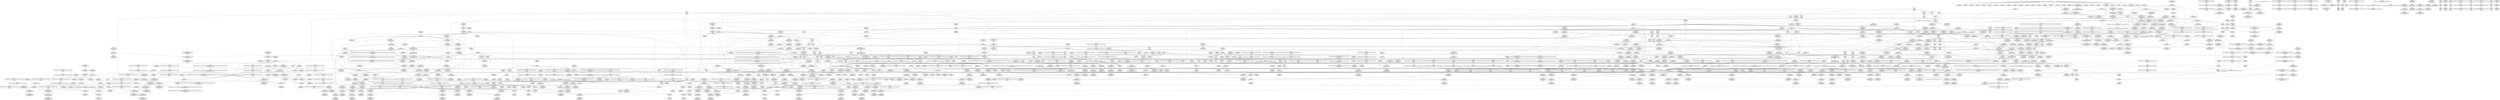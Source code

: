 digraph {
	CE0x56790f0 [shape=record,shape=Mrecord,label="{CE0x56790f0|_ret_void,_!dbg_!27717|include/linux/rcupdate.h,240|*SummSource*}"]
	CE0x567a700 [shape=record,shape=Mrecord,label="{CE0x567a700|i64_16|*Constant*}"]
	CE0x56d9ff0 [shape=record,shape=Mrecord,label="{CE0x56d9ff0|rcu_lock_release:_entry}"]
	CE0x563a4c0 [shape=record,shape=Mrecord,label="{CE0x563a4c0|rcu_read_unlock:_tmp3|*SummSource*}"]
	CE0x567c910 [shape=record,shape=Mrecord,label="{CE0x567c910|i64_17|*Constant*|*SummSource*}"]
	CE0x56d5710 [shape=record,shape=Mrecord,label="{CE0x56d5710|i64*_getelementptr_inbounds_(_4_x_i64_,_4_x_i64_*___llvm_gcov_ctr134,_i64_0,_i64_2)|*Constant*|*SummSink*}"]
	CE0x567fbb0 [shape=record,shape=Mrecord,label="{CE0x567fbb0|GLOBAL:___preempt_count_add|*Constant*|*SummSource*}"]
	CE0x567d960 [shape=record,shape=Mrecord,label="{CE0x567d960|rcu_lock_release:_tmp1}"]
	CE0x5659480 [shape=record,shape=Mrecord,label="{CE0x5659480|rcu_read_lock:_tmp15|include/linux/rcupdate.h,882}"]
	CE0x565caf0 [shape=record,shape=Mrecord,label="{CE0x565caf0|__rcu_read_lock:_tmp2}"]
	CE0x5664740 [shape=record,shape=Mrecord,label="{CE0x5664740|task_has_perm:_do.end20|*SummSource*}"]
	CE0x5662cb0 [shape=record,shape=Mrecord,label="{CE0x5662cb0|task_has_perm:_real_cred9|security/selinux/hooks.c,1526}"]
	CE0x5606ba0 [shape=record,shape=Mrecord,label="{CE0x5606ba0|selinux_ptrace_traceme:_call2|security/selinux/hooks.c,1962|*SummSink*}"]
	CE0x5618a90 [shape=record,shape=Mrecord,label="{CE0x5618a90|2472:_%struct.cred*,_:_CRE:_elem_0:default:}"]
	CE0x56bf9c0 [shape=record,shape=Mrecord,label="{CE0x56bf9c0|__preempt_count_add:_tmp6|./arch/x86/include/asm/preempt.h,73|*SummSink*}"]
	CE0x563cb30 [shape=record,shape=Mrecord,label="{CE0x563cb30|get_current:_tmp4|./arch/x86/include/asm/current.h,14}"]
	CE0x56c1c80 [shape=record,shape=Mrecord,label="{CE0x56c1c80|i8*_getelementptr_inbounds_(_25_x_i8_,_25_x_i8_*_.str45,_i32_0,_i32_0)|*Constant*|*SummSink*}"]
	CE0x56bf360 [shape=record,shape=Mrecord,label="{CE0x56bf360|__preempt_count_sub:_tmp3|*SummSource*}"]
	CE0x561ec10 [shape=record,shape=Mrecord,label="{CE0x561ec10|task_has_perm:_tmp14|security/selinux/hooks.c,1525}"]
	CE0x56ca020 [shape=record,shape=Mrecord,label="{CE0x56ca020|i64*_getelementptr_inbounds_(_4_x_i64_,_4_x_i64_*___llvm_gcov_ctr133,_i64_0,_i64_0)|*Constant*}"]
	CE0x5666df0 [shape=record,shape=Mrecord,label="{CE0x5666df0|%struct.common_audit_data*_null|*Constant*}"]
	CE0x569e030 [shape=record,shape=Mrecord,label="{CE0x569e030|rcu_lock_release:_tmp6}"]
	CE0x5671d50 [shape=record,shape=Mrecord,label="{CE0x5671d50|task_has_perm:_tmp49|security/selinux/hooks.c,1526|*SummSource*}"]
	CE0x566b750 [shape=record,shape=Mrecord,label="{CE0x566b750|task_has_perm:_land.lhs.true13}"]
	CE0x56672b0 [shape=record,shape=Mrecord,label="{CE0x56672b0|_ret_i32_%retval.0,_!dbg_!27728|security/selinux/avc.c,775}"]
	CE0x569d1f0 [shape=record,shape=Mrecord,label="{CE0x569d1f0|GLOBAL:_lock_release|*Constant*|*SummSink*}"]
	CE0x5652030 [shape=record,shape=Mrecord,label="{CE0x5652030|rcu_read_lock:_tmp1|*SummSource*}"]
	CE0x5624840 [shape=record,shape=Mrecord,label="{CE0x5624840|task_has_perm:_tmp12|security/selinux/hooks.c,1525}"]
	CE0x566b670 [shape=record,shape=Mrecord,label="{CE0x566b670|task_has_perm:_do.body10|*SummSink*}"]
	CE0x567ddf0 [shape=record,shape=Mrecord,label="{CE0x567ddf0|task_has_perm:_if.then18|*SummSink*}"]
	"CONST[source:0(mediator),value:0(static)][purpose:{operation}]"
	CE0x73ce910 [shape=record,shape=Mrecord,label="{CE0x73ce910|selinux_ptrace_traceme:_tmp4|security/selinux/hooks.c,1959|*SummSink*}"]
	CE0x56c70e0 [shape=record,shape=Mrecord,label="{CE0x56c70e0|i64*_getelementptr_inbounds_(_11_x_i64_,_11_x_i64_*___llvm_gcov_ctr132,_i64_0,_i64_0)|*Constant*}"]
	CE0x56d14b0 [shape=record,shape=Mrecord,label="{CE0x56d14b0|i64*_getelementptr_inbounds_(_11_x_i64_,_11_x_i64_*___llvm_gcov_ctr132,_i64_0,_i64_8)|*Constant*|*SummSink*}"]
	CE0x56a5480 [shape=record,shape=Mrecord,label="{CE0x56a5480|i64_ptrtoint_(i8*_blockaddress(_rcu_lock_acquire,_%__here)_to_i64)|*Constant*|*SummSource*}"]
	CE0x56cccc0 [shape=record,shape=Mrecord,label="{CE0x56cccc0|_call_void_asm_sideeffect_,_memory_,_dirflag_,_fpsr_,_flags_()_#3,_!dbg_!27711,_!srcloc_!27714|include/linux/rcupdate.h,244|*SummSource*}"]
	CE0x5671720 [shape=record,shape=Mrecord,label="{CE0x5671720|task_has_perm:_tmp47|security/selinux/hooks.c,1526}"]
	CE0x562a470 [shape=record,shape=Mrecord,label="{CE0x562a470|task_has_perm:_tmp10|security/selinux/hooks.c,1525}"]
	CE0x56314b0 [shape=record,shape=Mrecord,label="{CE0x56314b0|selinux_ptrace_traceme:_retval.0}"]
	CE0x566c9b0 [shape=record,shape=Mrecord,label="{CE0x566c9b0|task_has_perm:_do.end22|*SummSink*}"]
	CE0x5635700 [shape=record,shape=Mrecord,label="{CE0x5635700|rcu_read_unlock:_tobool1|include/linux/rcupdate.h,933|*SummSource*}"]
	CE0x56d2580 [shape=record,shape=Mrecord,label="{CE0x56d2580|i8*_getelementptr_inbounds_(_44_x_i8_,_44_x_i8_*_.str47,_i32_0,_i32_0)|*Constant*}"]
	CE0x5653d60 [shape=record,shape=Mrecord,label="{CE0x5653d60|task_has_perm:_tmp27|security/selinux/hooks.c,1525}"]
	CE0x569d530 [shape=record,shape=Mrecord,label="{CE0x569d530|i64_ptrtoint_(i8*_blockaddress(_rcu_lock_release,_%__here)_to_i64)|*Constant*}"]
	CE0x5650780 [shape=record,shape=Mrecord,label="{CE0x5650780|task_has_perm:_call3|security/selinux/hooks.c,1525|*SummSource*}"]
	CE0x567a870 [shape=record,shape=Mrecord,label="{CE0x567a870|task_has_perm:_tmp36|security/selinux/hooks.c,1526|*SummSource*}"]
	CE0x57116a0 [shape=record,shape=Mrecord,label="{CE0x57116a0|i64*_getelementptr_inbounds_(_4_x_i64_,_4_x_i64_*___llvm_gcov_ctr129,_i64_0,_i64_3)|*Constant*}"]
	CE0x5637240 [shape=record,shape=Mrecord,label="{CE0x5637240|rcu_lock_acquire:_entry|*SummSource*}"]
	CE0x56da800 [shape=record,shape=Mrecord,label="{CE0x56da800|GLOBAL:___rcu_read_unlock|*Constant*}"]
	CE0x56a9720 [shape=record,shape=Mrecord,label="{CE0x56a9720|rcu_lock_release:_tmp6|*SummSink*}"]
	CE0x5681340 [shape=record,shape=Mrecord,label="{CE0x5681340|GLOBAL:___rcu_read_lock|*Constant*}"]
	CE0x5622bb0 [shape=record,shape=Mrecord,label="{CE0x5622bb0|GLOBAL:___rcu_read_lock|*Constant*|*SummSource*}"]
	CE0x565e080 [shape=record,shape=Mrecord,label="{CE0x565e080|i64*_getelementptr_inbounds_(_4_x_i64_,_4_x_i64_*___llvm_gcov_ctr134,_i64_0,_i64_3)|*Constant*|*SummSink*}"]
	CE0x56c8de0 [shape=record,shape=Mrecord,label="{CE0x56c8de0|GLOBAL:___preempt_count_add|*Constant*}"]
	CE0x567bf20 [shape=record,shape=Mrecord,label="{CE0x567bf20|task_has_perm:_call16|security/selinux/hooks.c,1526|*SummSink*}"]
	CE0x5672fc0 [shape=record,shape=Mrecord,label="{CE0x5672fc0|task_has_perm:_tmp51|security/selinux/hooks.c,1526|*SummSource*}"]
	CE0x5682c10 [shape=record,shape=Mrecord,label="{CE0x5682c10|rcu_read_unlock:_do.end}"]
	CE0x5630fe0 [shape=record,shape=Mrecord,label="{CE0x5630fe0|_ret_%struct.task_struct*_%tmp4,_!dbg_!27714|./arch/x86/include/asm/current.h,14|*SummSource*}"]
	CE0x57508a0 [shape=record,shape=Mrecord,label="{CE0x57508a0|__preempt_count_sub:_tmp5|./arch/x86/include/asm/preempt.h,77}"]
	CE0x56279d0 [shape=record,shape=Mrecord,label="{CE0x56279d0|i32_(i32,_i32,_i16,_i32,_%struct.common_audit_data*)*_bitcast_(i32_(i32,_i32,_i16,_i32,_%struct.common_audit_data.495*)*_avc_has_perm_to_i32_(i32,_i32,_i16,_i32,_%struct.common_audit_data*)*)|*Constant*|*SummSource*}"]
	CE0x5628650 [shape=record,shape=Mrecord,label="{CE0x5628650|avc_has_perm:_tsid|Function::avc_has_perm&Arg::tsid::}"]
	CE0x566a9a0 [shape=record,shape=Mrecord,label="{CE0x566a9a0|i64*_getelementptr_inbounds_(_11_x_i64_,_11_x_i64_*___llvm_gcov_ctr127,_i64_0,_i64_1)|*Constant*}"]
	CE0x567ca40 [shape=record,shape=Mrecord,label="{CE0x567ca40|i64_17|*Constant*|*SummSink*}"]
	CE0x56c8ac0 [shape=record,shape=Mrecord,label="{CE0x56c8ac0|rcu_read_unlock:_tmp4|include/linux/rcupdate.h,933|*SummSink*}"]
	CE0x5670510 [shape=record,shape=Mrecord,label="{CE0x5670510|_call_void_lockdep_rcu_suspicious(i8*_getelementptr_inbounds_(_25_x_i8_,_25_x_i8_*_.str3,_i32_0,_i32_0),_i32_1526,_i8*_getelementptr_inbounds_(_41_x_i8_,_41_x_i8_*_.str44,_i32_0,_i32_0))_#10,_!dbg_!27771|security/selinux/hooks.c,1526}"]
	CE0x566aa40 [shape=record,shape=Mrecord,label="{CE0x566aa40|i64*_getelementptr_inbounds_(_11_x_i64_,_11_x_i64_*___llvm_gcov_ctr127,_i64_0,_i64_1)|*Constant*|*SummSource*}"]
	CE0x56d62f0 [shape=record,shape=Mrecord,label="{CE0x56d62f0|128:_i8*,_:_CRE_28,32_}"]
	CE0x560c120 [shape=record,shape=Mrecord,label="{CE0x560c120|selinux_ptrace_traceme:_if.then}"]
	CE0x565d980 [shape=record,shape=Mrecord,label="{CE0x565d980|task_has_perm:_land.lhs.true|*SummSource*}"]
	CE0x5649db0 [shape=record,shape=Mrecord,label="{CE0x5649db0|selinux_ptrace_traceme:_tmp8|security/selinux/hooks.c,1962|*SummSink*}"]
	CE0x56182f0 [shape=record,shape=Mrecord,label="{CE0x56182f0|task_has_perm:_tmp27|security/selinux/hooks.c,1525|*SummSink*}"]
	CE0x561a610 [shape=record,shape=Mrecord,label="{CE0x561a610|i64*_getelementptr_inbounds_(_2_x_i64_,_2_x_i64_*___llvm_gcov_ctr98,_i64_0,_i64_1)|*Constant*|*SummSink*}"]
	CE0x575aef0 [shape=record,shape=Mrecord,label="{CE0x575aef0|__preempt_count_sub:_do.body|*SummSink*}"]
	CE0x563b020 [shape=record,shape=Mrecord,label="{CE0x563b020|i64_3|*Constant*}"]
	CE0x5660d00 [shape=record,shape=Mrecord,label="{CE0x5660d00|0:_i8,_:_GCMR_rcu_read_unlock.__warned_internal_global_i8_0,_section_.data.unlikely_,_align_1:_elem_0:default:}"]
	CE0x56522e0 [shape=record,shape=Mrecord,label="{CE0x56522e0|rcu_read_unlock:_tmp1}"]
	CE0x56b17e0 [shape=record,shape=Mrecord,label="{CE0x56b17e0|%struct.common_audit_data*_null|*Constant*|*SummSink*}"]
	CE0x56741c0 [shape=record,shape=Mrecord,label="{CE0x56741c0|task_has_perm:_tmp51|security/selinux/hooks.c,1526|*SummSink*}"]
	CE0x5633eb0 [shape=record,shape=Mrecord,label="{CE0x5633eb0|i64*_getelementptr_inbounds_(_6_x_i64_,_6_x_i64_*___llvm_gcov_ctr137,_i64_0,_i64_5)|*Constant*|*SummSource*}"]
	CE0x56d5290 [shape=record,shape=Mrecord,label="{CE0x56d5290|rcu_lock_acquire:_tmp4|include/linux/rcupdate.h,418}"]
	CE0x5668c50 [shape=record,shape=Mrecord,label="{CE0x5668c50|_ret_void,_!dbg_!27735|include/linux/rcupdate.h,884|*SummSource*}"]
	CE0x56ff070 [shape=record,shape=Mrecord,label="{CE0x56ff070|_call_void___preempt_count_sub(i32_1)_#10,_!dbg_!27715|include/linux/rcupdate.h,244}"]
	CE0x565cc00 [shape=record,shape=Mrecord,label="{CE0x565cc00|rcu_read_lock:_land.lhs.true2|*SummSink*}"]
	CE0x56c7db0 [shape=record,shape=Mrecord,label="{CE0x56c7db0|i64*_getelementptr_inbounds_(_4_x_i64_,_4_x_i64_*___llvm_gcov_ctr130,_i64_0,_i64_0)|*Constant*|*SummSource*}"]
	CE0x5707290 [shape=record,shape=Mrecord,label="{CE0x5707290|__preempt_count_add:_tmp7|./arch/x86/include/asm/preempt.h,73}"]
	CE0x56d4f00 [shape=record,shape=Mrecord,label="{CE0x56d4f00|rcu_lock_release:_tmp}"]
	CE0x56af6e0 [shape=record,shape=Mrecord,label="{CE0x56af6e0|task_has_perm:_sid25|security/selinux/hooks.c,1526|*SummSink*}"]
	CE0x570f430 [shape=record,shape=Mrecord,label="{CE0x570f430|__preempt_count_add:_tmp|*SummSource*}"]
	CE0x56b29f0 [shape=record,shape=Mrecord,label="{CE0x56b29f0|rcu_read_lock:_tmp|*SummSource*}"]
	CE0x569e8d0 [shape=record,shape=Mrecord,label="{CE0x569e8d0|__rcu_read_lock:_do.end|*SummSink*}"]
	CE0x5606f00 [shape=record,shape=Mrecord,label="{CE0x5606f00|i64_0|*Constant*|*SummSource*}"]
	CE0x563b9e0 [shape=record,shape=Mrecord,label="{CE0x563b9e0|i64_4|*Constant*}"]
	CE0x5610290 [shape=record,shape=Mrecord,label="{CE0x5610290|i64*_getelementptr_inbounds_(_4_x_i64_,_4_x_i64_*___llvm_gcov_ctr134,_i64_0,_i64_2)|*Constant*|*SummSource*}"]
	CE0x5678490 [shape=record,shape=Mrecord,label="{CE0x5678490|__preempt_count_sub:_tmp7|./arch/x86/include/asm/preempt.h,78|*SummSink*}"]
	CE0x5674550 [shape=record,shape=Mrecord,label="{CE0x5674550|task_has_perm:_tmp52|security/selinux/hooks.c,1526|*SummSource*}"]
	"CONST[source:1(input),value:2(dynamic)][purpose:{subject}]"
	CE0x5713db0 [shape=record,shape=Mrecord,label="{CE0x5713db0|__rcu_read_lock:_tmp3}"]
	CE0x56698e0 [shape=record,shape=Mrecord,label="{CE0x56698e0|_ret_void,_!dbg_!27719|./arch/x86/include/asm/preempt.h,73|*SummSink*}"]
	CE0x567b5a0 [shape=record,shape=Mrecord,label="{CE0x567b5a0|task_has_perm:_tmp37|security/selinux/hooks.c,1526}"]
	CE0x5750a40 [shape=record,shape=Mrecord,label="{CE0x5750a40|__preempt_count_sub:_tmp5|./arch/x86/include/asm/preempt.h,77|*SummSource*}"]
	CE0x569d020 [shape=record,shape=Mrecord,label="{CE0x569d020|GLOBAL:_lock_release|*Constant*|*SummSource*}"]
	CE0x56b0740 [shape=record,shape=Mrecord,label="{CE0x56b0740|task_has_perm:_tmp57|security/selinux/hooks.c,1526|*SummSource*}"]
	CE0x561a820 [shape=record,shape=Mrecord,label="{CE0x561a820|get_current:_tmp|*SummSink*}"]
	CE0x561e6d0 [shape=record,shape=Mrecord,label="{CE0x561e6d0|GLOBAL:_lockdep_rcu_suspicious|*Constant*}"]
	CE0x5627e50 [shape=record,shape=Mrecord,label="{CE0x5627e50|avc_has_perm:_entry|*SummSink*}"]
	CE0x57196e0 [shape=record,shape=Mrecord,label="{CE0x57196e0|_call_void_asm_addl_$1,_%gs:$0_,_*m,ri,*m,_dirflag_,_fpsr_,_flags_(i32*___preempt_count,_i32_%val,_i32*___preempt_count)_#3,_!dbg_!27714,_!srcloc_!27717|./arch/x86/include/asm/preempt.h,72|*SummSink*}"]
	CE0x569d400 [shape=record,shape=Mrecord,label="{CE0x569d400|i32_1|*Constant*}"]
	CE0x570f2f0 [shape=record,shape=Mrecord,label="{CE0x570f2f0|__preempt_count_add:_tmp|*SummSink*}"]
	CE0x565a6c0 [shape=record,shape=Mrecord,label="{CE0x565a6c0|rcu_read_lock:_tmp17|include/linux/rcupdate.h,882|*SummSource*}"]
	CE0x565f950 [shape=record,shape=Mrecord,label="{CE0x565f950|i32_1525|*Constant*|*SummSource*}"]
	CE0x56430a0 [shape=record,shape=Mrecord,label="{CE0x56430a0|get_current:_tmp4|./arch/x86/include/asm/current.h,14|*SummSink*}"]
	CE0x56fef00 [shape=record,shape=Mrecord,label="{CE0x56fef00|_call_void_asm_sideeffect_,_memory_,_dirflag_,_fpsr_,_flags_()_#3,_!dbg_!27711,_!srcloc_!27714|include/linux/rcupdate.h,244|*SummSink*}"]
	CE0x56d83e0 [shape=record,shape=Mrecord,label="{CE0x56d83e0|i64*_getelementptr_inbounds_(_11_x_i64_,_11_x_i64_*___llvm_gcov_ctr132,_i64_0,_i64_10)|*Constant*}"]
	CE0x566d9d0 [shape=record,shape=Mrecord,label="{CE0x566d9d0|rcu_read_unlock:_tmp5|include/linux/rcupdate.h,933|*SummSource*}"]
	CE0x56a65a0 [shape=record,shape=Mrecord,label="{CE0x56a65a0|i8*_undef|*Constant*}"]
	CE0x5627850 [shape=record,shape=Mrecord,label="{CE0x5627850|GLOBAL:_cap_ptrace_traceme|*Constant*|*SummSource*}"]
	CE0x5612c50 [shape=record,shape=Mrecord,label="{CE0x5612c50|task_has_perm:_tmp2}"]
	CE0x56352b0 [shape=record,shape=Mrecord,label="{CE0x56352b0|rcu_read_lock:_tobool1|include/linux/rcupdate.h,882|*SummSink*}"]
	CE0x565e3a0 [shape=record,shape=Mrecord,label="{CE0x565e3a0|__rcu_read_unlock:_tmp6|include/linux/rcupdate.h,245|*SummSource*}"]
	CE0x56fe230 [shape=record,shape=Mrecord,label="{CE0x56fe230|i64*_getelementptr_inbounds_(_4_x_i64_,_4_x_i64_*___llvm_gcov_ctr133,_i64_0,_i64_1)|*Constant*|*SummSource*}"]
	CE0x567b1b0 [shape=record,shape=Mrecord,label="{CE0x567b1b0|task_has_perm:_tobool17|security/selinux/hooks.c,1526|*SummSink*}"]
	CE0x570c300 [shape=record,shape=Mrecord,label="{CE0x570c300|__rcu_read_unlock:_tmp}"]
	CE0x565ccf0 [shape=record,shape=Mrecord,label="{CE0x565ccf0|rcu_read_lock:_do.body}"]
	CE0x5606c10 [shape=record,shape=Mrecord,label="{CE0x5606c10|GLOBAL:_task_has_perm|*Constant*}"]
	CE0x562d6e0 [shape=record,shape=Mrecord,label="{CE0x562d6e0|task_has_perm:_tsk2|Function::task_has_perm&Arg::tsk2::}"]
	CE0x56c3a20 [shape=record,shape=Mrecord,label="{CE0x56c3a20|rcu_read_lock:_tmp19|include/linux/rcupdate.h,882|*SummSource*}"]
	CE0x5639470 [shape=record,shape=Mrecord,label="{CE0x5639470|rcu_read_unlock:_tmp13|include/linux/rcupdate.h,933}"]
	CE0x56686e0 [shape=record,shape=Mrecord,label="{CE0x56686e0|i64_6|*Constant*}"]
	CE0x5606990 [shape=record,shape=Mrecord,label="{CE0x5606990|i64*_getelementptr_inbounds_(_24_x_i64_,_24_x_i64_*___llvm_gcov_ctr138,_i64_0,_i64_11)|*Constant*|*SummSink*}"]
	CE0x5609100 [shape=record,shape=Mrecord,label="{CE0x5609100|selinux_ptrace_traceme:_tmp4|security/selinux/hooks.c,1959|*SummSource*}"]
	CE0x5657950 [shape=record,shape=Mrecord,label="{CE0x5657950|rcu_read_lock:_tmp12|include/linux/rcupdate.h,882}"]
	CE0x5630000 [shape=record,shape=Mrecord,label="{CE0x5630000|get_current:_tmp3|*SummSink*}"]
	CE0x5651110 [shape=record,shape=Mrecord,label="{CE0x5651110|task_has_perm:_tmp38|security/selinux/hooks.c,1526|*SummSink*}"]
	CE0x5718a20 [shape=record,shape=Mrecord,label="{CE0x5718a20|i64*_getelementptr_inbounds_(_4_x_i64_,_4_x_i64_*___llvm_gcov_ctr134,_i64_0,_i64_3)|*Constant*|*SummSource*}"]
	CE0x5649cd0 [shape=record,shape=Mrecord,label="{CE0x5649cd0|selinux_ptrace_traceme:_tmp8|security/selinux/hooks.c,1962|*SummSource*}"]
	CE0x57505b0 [shape=record,shape=Mrecord,label="{CE0x57505b0|i64_1|*Constant*}"]
	CE0x569c9e0 [shape=record,shape=Mrecord,label="{CE0x569c9e0|_call_void_lock_release(%struct.lockdep_map*_%map,_i32_1,_i64_ptrtoint_(i8*_blockaddress(_rcu_lock_release,_%__here)_to_i64))_#10,_!dbg_!27716|include/linux/rcupdate.h,423|*SummSource*}"]
	CE0x56d6ca0 [shape=record,shape=Mrecord,label="{CE0x56d6ca0|128:_i8*,_:_CRE_80,88_}"]
	CE0x56d9860 [shape=record,shape=Mrecord,label="{CE0x56d9860|rcu_lock_release:_entry|*SummSource*}"]
	CE0x56bf950 [shape=record,shape=Mrecord,label="{CE0x56bf950|__preempt_count_add:_tmp6|./arch/x86/include/asm/preempt.h,73|*SummSource*}"]
	CE0x56a53f0 [shape=record,shape=Mrecord,label="{CE0x56a53f0|i64*_getelementptr_inbounds_(_4_x_i64_,_4_x_i64_*___llvm_gcov_ctr128,_i64_0,_i64_1)|*Constant*}"]
	CE0x567ce00 [shape=record,shape=Mrecord,label="{CE0x567ce00|i64_18|*Constant*|*SummSink*}"]
	CE0x56ab0a0 [shape=record,shape=Mrecord,label="{CE0x56ab0a0|__preempt_count_sub:_sub|./arch/x86/include/asm/preempt.h,77|*SummSink*}"]
	CE0x560c8b0 [shape=record,shape=Mrecord,label="{CE0x560c8b0|128:_i8*,_:_CRE_0,4_}"]
	CE0x561b170 [shape=record,shape=Mrecord,label="{CE0x561b170|_call_void_mcount()_#3|*SummSource*}"]
	CE0x565d890 [shape=record,shape=Mrecord,label="{CE0x565d890|task_has_perm:_land.lhs.true}"]
	CE0x56d89b0 [shape=record,shape=Mrecord,label="{CE0x56d89b0|rcu_read_unlock:_tmp21|include/linux/rcupdate.h,935|*SummSink*}"]
	CE0x5636a80 [shape=record,shape=Mrecord,label="{CE0x5636a80|_ret_void,_!dbg_!27717|include/linux/rcupdate.h,419|*SummSink*}"]
	CE0x56c40a0 [shape=record,shape=Mrecord,label="{CE0x56c40a0|rcu_read_lock:_tmp20|include/linux/rcupdate.h,882|*SummSink*}"]
	CE0x5623a10 [shape=record,shape=Mrecord,label="{CE0x5623a10|i32_1|*Constant*}"]
	CE0x561e870 [shape=record,shape=Mrecord,label="{CE0x561e870|GLOBAL:_lockdep_rcu_suspicious|*Constant*|*SummSink*}"]
	CE0x5667530 [shape=record,shape=Mrecord,label="{CE0x5667530|task_has_perm:_tmp9|security/selinux/hooks.c,1525|*SummSink*}"]
	CE0x5712740 [shape=record,shape=Mrecord,label="{CE0x5712740|_call_void_asm_addl_$1,_%gs:$0_,_*m,ri,*m,_dirflag_,_fpsr_,_flags_(i32*___preempt_count,_i32_%sub,_i32*___preempt_count)_#3,_!dbg_!27717,_!srcloc_!27718|./arch/x86/include/asm/preempt.h,77|*SummSink*}"]
	CE0x567f2a0 [shape=record,shape=Mrecord,label="{CE0x567f2a0|rcu_read_lock:_tmp1}"]
	CE0x5664330 [shape=record,shape=Mrecord,label="{CE0x5664330|task_has_perm:_tobool14|security/selinux/hooks.c,1526}"]
	CE0x56bf8e0 [shape=record,shape=Mrecord,label="{CE0x56bf8e0|__preempt_count_add:_tmp6|./arch/x86/include/asm/preempt.h,73}"]
	CE0x5663e50 [shape=record,shape=Mrecord,label="{CE0x5663e50|task_has_perm:_tobool12|security/selinux/hooks.c,1526|*SummSource*}"]
	CE0x56aa070 [shape=record,shape=Mrecord,label="{CE0x56aa070|rcu_lock_release:_tmp2}"]
	CE0x56b1470 [shape=record,shape=Mrecord,label="{CE0x56b1470|_ret_void,_!dbg_!27735|include/linux/rcupdate.h,938|*SummSink*}"]
	CE0x56ab240 [shape=record,shape=Mrecord,label="{CE0x56ab240|_call_void_asm_addl_$1,_%gs:$0_,_*m,ri,*m,_dirflag_,_fpsr_,_flags_(i32*___preempt_count,_i32_%sub,_i32*___preempt_count)_#3,_!dbg_!27717,_!srcloc_!27718|./arch/x86/include/asm/preempt.h,77}"]
	CE0x5713cc0 [shape=record,shape=Mrecord,label="{CE0x5713cc0|i64*_getelementptr_inbounds_(_4_x_i64_,_4_x_i64_*___llvm_gcov_ctr128,_i64_0,_i64_2)|*Constant*|*SummSource*}"]
	CE0x567f560 [shape=record,shape=Mrecord,label="{CE0x567f560|task_has_perm:_do.body5}"]
	CE0x5660ab0 [shape=record,shape=Mrecord,label="{CE0x5660ab0|task_has_perm:_do.end|*SummSource*}"]
	CE0x5680160 [shape=record,shape=Mrecord,label="{CE0x5680160|rcu_read_lock:_tmp6|include/linux/rcupdate.h,882|*SummSource*}"]
	CE0x56216a0 [shape=record,shape=Mrecord,label="{CE0x56216a0|GLOBAL:_rcu_read_lock|*Constant*|*SummSource*}"]
	CE0x5743900 [shape=record,shape=Mrecord,label="{CE0x5743900|__preempt_count_add:_tmp1|*SummSource*}"]
	CE0x5633b50 [shape=record,shape=Mrecord,label="{CE0x5633b50|_call_void_mcount()_#3}"]
	CE0x56a55e0 [shape=record,shape=Mrecord,label="{CE0x56a55e0|i64_ptrtoint_(i8*_blockaddress(_rcu_lock_acquire,_%__here)_to_i64)|*Constant*|*SummSink*}"]
	CE0x562b3d0 [shape=record,shape=Mrecord,label="{CE0x562b3d0|i32_128|*Constant*|*SummSink*}"]
	CE0x567abc0 [shape=record,shape=Mrecord,label="{CE0x567abc0|task_has_perm:_tobool14|security/selinux/hooks.c,1526|*SummSource*}"]
	CE0x56a8550 [shape=record,shape=Mrecord,label="{CE0x56a8550|__rcu_read_unlock:_tmp4|include/linux/rcupdate.h,244|*SummSink*}"]
	CE0x5672ee0 [shape=record,shape=Mrecord,label="{CE0x5672ee0|i64*_getelementptr_inbounds_(_24_x_i64_,_24_x_i64_*___llvm_gcov_ctr138,_i64_0,_i64_21)|*Constant*|*SummSink*}"]
	"CONST[source:2(external),value:2(dynamic)][purpose:{object}]"
	CE0x5625cc0 [shape=record,shape=Mrecord,label="{CE0x5625cc0|rcu_read_lock:_tmp8|include/linux/rcupdate.h,882|*SummSource*}"]
	CE0x56cd9f0 [shape=record,shape=Mrecord,label="{CE0x56cd9f0|COLLAPSED:_GCMRE___llvm_gcov_ctr130_internal_global_4_x_i64_zeroinitializer:_elem_0:default:}"]
	CE0x5609090 [shape=record,shape=Mrecord,label="{CE0x5609090|selinux_ptrace_traceme:_tmp5|security/selinux/hooks.c,1959}"]
	CE0x562d020 [shape=record,shape=Mrecord,label="{CE0x562d020|get_current:_entry}"]
	CE0x563a2f0 [shape=record,shape=Mrecord,label="{CE0x563a2f0|rcu_read_lock:_bb}"]
	CE0x5671ce0 [shape=record,shape=Mrecord,label="{CE0x5671ce0|task_has_perm:_tmp47|security/selinux/hooks.c,1526|*SummSink*}"]
	CE0x56b1b70 [shape=record,shape=Mrecord,label="{CE0x56b1b70|avc_has_perm:_auditdata|Function::avc_has_perm&Arg::auditdata::}"]
	CE0x5615a30 [shape=record,shape=Mrecord,label="{CE0x5615a30|i64*_getelementptr_inbounds_(_24_x_i64_,_24_x_i64_*___llvm_gcov_ctr138,_i64_0,_i64_10)|*Constant*|*SummSink*}"]
	CE0x566e1c0 [shape=record,shape=Mrecord,label="{CE0x566e1c0|_call_void_mcount()_#3}"]
	CE0x561ead0 [shape=record,shape=Mrecord,label="{CE0x561ead0|task_has_perm:_tmp17|security/selinux/hooks.c,1525|*SummSource*}"]
	CE0x56fc770 [shape=record,shape=Mrecord,label="{CE0x56fc770|i64*_getelementptr_inbounds_(_4_x_i64_,_4_x_i64_*___llvm_gcov_ctr133,_i64_0,_i64_0)|*Constant*|*SummSink*}"]
	CE0x5703200 [shape=record,shape=Mrecord,label="{CE0x5703200|__preempt_count_sub:_tmp|*SummSource*}"]
	CE0x5669d00 [shape=record,shape=Mrecord,label="{CE0x5669d00|_ret_void,_!dbg_!27735|include/linux/rcupdate.h,884|*SummSink*}"]
	CE0x5641480 [shape=record,shape=Mrecord,label="{CE0x5641480|i64*_getelementptr_inbounds_(_11_x_i64_,_11_x_i64_*___llvm_gcov_ctr127,_i64_0,_i64_0)|*Constant*|*SummSource*}"]
	CE0x56ca150 [shape=record,shape=Mrecord,label="{CE0x56ca150|i64*_getelementptr_inbounds_(_4_x_i64_,_4_x_i64_*___llvm_gcov_ctr133,_i64_0,_i64_0)|*Constant*|*SummSource*}"]
	CE0x5606c80 [shape=record,shape=Mrecord,label="{CE0x5606c80|task_has_perm:_entry}"]
	CE0x561fda0 [shape=record,shape=Mrecord,label="{CE0x561fda0|selinux_ptrace_traceme:_if.then|*SummSink*}"]
	CE0x56235e0 [shape=record,shape=Mrecord,label="{CE0x56235e0|_call_void___rcu_read_lock()_#10,_!dbg_!27710|include/linux/rcupdate.h,879}"]
	CE0x567d100 [shape=record,shape=Mrecord,label="{CE0x567d100|task_has_perm:_tmp41|security/selinux/hooks.c,1526|*SummSink*}"]
	CE0x5647990 [shape=record,shape=Mrecord,label="{CE0x5647990|i64*_getelementptr_inbounds_(_6_x_i64_,_6_x_i64_*___llvm_gcov_ctr137,_i64_0,_i64_4)|*Constant*|*SummSink*}"]
	CE0x561d220 [shape=record,shape=Mrecord,label="{CE0x561d220|i64*_getelementptr_inbounds_(_24_x_i64_,_24_x_i64_*___llvm_gcov_ctr138,_i64_0,_i64_1)|*Constant*}"]
	CE0x56ca7c0 [shape=record,shape=Mrecord,label="{CE0x56ca7c0|i64*_getelementptr_inbounds_(_4_x_i64_,_4_x_i64_*___llvm_gcov_ctr133,_i64_0,_i64_2)|*Constant*}"]
	CE0x5638150 [shape=record,shape=Mrecord,label="{CE0x5638150|rcu_read_lock:_tmp8|include/linux/rcupdate.h,882|*SummSink*}"]
	CE0x5629f20 [shape=record,shape=Mrecord,label="{CE0x5629f20|i64_4|*Constant*|*SummSource*}"]
	CE0x56c2ca0 [shape=record,shape=Mrecord,label="{CE0x56c2ca0|i8*_getelementptr_inbounds_(_42_x_i8_,_42_x_i8_*_.str46,_i32_0,_i32_0)|*Constant*|*SummSource*}"]
	CE0x56a4b90 [shape=record,shape=Mrecord,label="{CE0x56a4b90|void_(i32*,_i32,_i32*)*_asm_addl_$1,_%gs:$0_,_*m,ri,*m,_dirflag_,_fpsr_,_flags_|*SummSink*}"]
	CE0x5613b80 [shape=record,shape=Mrecord,label="{CE0x5613b80|GLOBAL:_task_has_perm.__warned|Global_var:task_has_perm.__warned|*SummSource*}"]
	CE0x56a05a0 [shape=record,shape=Mrecord,label="{CE0x56a05a0|rcu_lock_release:_indirectgoto|*SummSource*}"]
	CE0x566cd70 [shape=record,shape=Mrecord,label="{CE0x566cd70|rcu_read_unlock:_tmp|*SummSink*}"]
	CE0x5750440 [shape=record,shape=Mrecord,label="{CE0x5750440|i64*_getelementptr_inbounds_(_4_x_i64_,_4_x_i64_*___llvm_gcov_ctr129,_i64_0,_i64_0)|*Constant*|*SummSource*}"]
	CE0x56d6a80 [shape=record,shape=Mrecord,label="{CE0x56d6a80|128:_i8*,_:_CRE_64,72_}"]
	CE0x567ed40 [shape=record,shape=Mrecord,label="{CE0x567ed40|task_has_perm:_call|security/selinux/hooks.c,1525}"]
	CE0x5713bd0 [shape=record,shape=Mrecord,label="{CE0x5713bd0|__rcu_read_lock:_tmp2|*SummSink*}"]
	CE0x5704a30 [shape=record,shape=Mrecord,label="{CE0x5704a30|i64_1|*Constant*}"]
	CE0x56c8780 [shape=record,shape=Mrecord,label="{CE0x56c8780|rcu_lock_acquire:_tmp2|*SummSource*}"]
	CE0x56a5ab0 [shape=record,shape=Mrecord,label="{CE0x56a5ab0|rcu_lock_acquire:_tmp6}"]
	CE0x5635090 [shape=record,shape=Mrecord,label="{CE0x5635090|rcu_read_lock:_tobool|include/linux/rcupdate.h,882|*SummSource*}"]
	CE0x5627260 [shape=record,shape=Mrecord,label="{CE0x5627260|_call_void_rcu_read_lock()_#10,_!dbg_!27714|security/selinux/hooks.c,1524|*SummSource*}"]
	CE0x5705ba0 [shape=record,shape=Mrecord,label="{CE0x5705ba0|__rcu_read_unlock:_do.body}"]
	CE0x5640380 [shape=record,shape=Mrecord,label="{CE0x5640380|task_has_perm:_tmp35|security/selinux/hooks.c,1526|*SummSource*}"]
	CE0x5713a80 [shape=record,shape=Mrecord,label="{CE0x5713a80|__rcu_read_lock:_bb|*SummSink*}"]
	CE0x562b230 [shape=record,shape=Mrecord,label="{CE0x562b230|i32_128|*Constant*|*SummSource*}"]
	CE0x5616940 [shape=record,shape=Mrecord,label="{CE0x5616940|i8_1|*Constant*|*SummSink*}"]
	CE0x56ab7b0 [shape=record,shape=Mrecord,label="{CE0x56ab7b0|__rcu_read_unlock:_tmp1}"]
	CE0x560c6a0 [shape=record,shape=Mrecord,label="{CE0x560c6a0|selinux_ptrace_traceme:_bb}"]
	CE0x565b350 [shape=record,shape=Mrecord,label="{CE0x565b350|__rcu_read_lock:_tmp6|include/linux/rcupdate.h,240|*SummSource*}"]
	CE0x56dac10 [shape=record,shape=Mrecord,label="{CE0x56dac10|_call_void___rcu_read_unlock()_#10,_!dbg_!27734|include/linux/rcupdate.h,937|*SummSource*}"]
	CE0x5621920 [shape=record,shape=Mrecord,label="{CE0x5621920|GLOBAL:_rcu_lock_map|Global_var:rcu_lock_map|*SummSource*}"]
	CE0x562a570 [shape=record,shape=Mrecord,label="{CE0x562a570|task_has_perm:_tmp10|security/selinux/hooks.c,1525|*SummSource*}"]
	CE0x565f130 [shape=record,shape=Mrecord,label="{CE0x565f130|i64*_getelementptr_inbounds_(_4_x_i64_,_4_x_i64_*___llvm_gcov_ctr128,_i64_0,_i64_3)|*Constant*|*SummSource*}"]
	CE0x560f4c0 [shape=record,shape=Mrecord,label="{CE0x560f4c0|selinux_ptrace_traceme:_parent|Function::selinux_ptrace_traceme&Arg::parent::|*SummSink*}"]
	CE0x565abe0 [shape=record,shape=Mrecord,label="{CE0x565abe0|i64*_getelementptr_inbounds_(_11_x_i64_,_11_x_i64_*___llvm_gcov_ctr132,_i64_0,_i64_1)|*Constant*}"]
	CE0x5700a10 [shape=record,shape=Mrecord,label="{CE0x5700a10|rcu_lock_acquire:___here}"]
	CE0x5659a90 [shape=record,shape=Mrecord,label="{CE0x5659a90|rcu_read_lock:_tmp16|include/linux/rcupdate.h,882|*SummSource*}"]
	CE0x56c39b0 [shape=record,shape=Mrecord,label="{CE0x56c39b0|rcu_read_lock:_tmp19|include/linux/rcupdate.h,882}"]
	CE0x5676000 [shape=record,shape=Mrecord,label="{CE0x5676000|COLLAPSED:_CMRE:_elem_0::|security/selinux/hooks.c,1526}"]
	CE0x565c3d0 [shape=record,shape=Mrecord,label="{CE0x565c3d0|i32_0|*Constant*}"]
	CE0x5653160 [shape=record,shape=Mrecord,label="{CE0x5653160|i32_0|*Constant*}"]
	CE0x56a8790 [shape=record,shape=Mrecord,label="{CE0x56a8790|__preempt_count_add:_tmp2|*SummSink*}"]
	CE0x5641e80 [shape=record,shape=Mrecord,label="{CE0x5641e80|0:_i8,_:_GCMR_task_has_perm.__warned_internal_global_i8_0,_section_.data.unlikely_,_align_1:_elem_0:default:}"]
	CE0x56ab9e0 [shape=record,shape=Mrecord,label="{CE0x56ab9e0|__rcu_read_lock:_do.body}"]
	CE0x5711520 [shape=record,shape=Mrecord,label="{CE0x5711520|GLOBAL:___preempt_count|Global_var:__preempt_count|*SummSink*}"]
	CE0x5615600 [shape=record,shape=Mrecord,label="{CE0x5615600|task_has_perm:_tmp20|security/selinux/hooks.c,1525}"]
	CE0x5623f60 [shape=record,shape=Mrecord,label="{CE0x5623f60|task_has_perm:_tmp18|security/selinux/hooks.c,1525}"]
	CE0x561a530 [shape=record,shape=Mrecord,label="{CE0x561a530|128:_i8*,_:_CRE_4,8_}"]
	CE0x56420d0 [shape=record,shape=Mrecord,label="{CE0x56420d0|task_has_perm:_sid|security/selinux/hooks.c,1525|*SummSource*}"]
	CE0x5652730 [shape=record,shape=Mrecord,label="{CE0x5652730|__rcu_read_lock:_entry}"]
	CE0x56587f0 [shape=record,shape=Mrecord,label="{CE0x56587f0|i64_6|*Constant*}"]
	CE0x5e104b0 [shape=record,shape=Mrecord,label="{CE0x5e104b0|i64*_getelementptr_inbounds_(_6_x_i64_,_6_x_i64_*___llvm_gcov_ctr137,_i64_0,_i64_3)|*Constant*|*SummSource*}"]
	CE0x561ae10 [shape=record,shape=Mrecord,label="{CE0x561ae10|i64*_getelementptr_inbounds_(_24_x_i64_,_24_x_i64_*___llvm_gcov_ctr138,_i64_0,_i64_0)|*Constant*}"]
	CE0x56ab740 [shape=record,shape=Mrecord,label="{CE0x56ab740|i64*_getelementptr_inbounds_(_4_x_i64_,_4_x_i64_*___llvm_gcov_ctr134,_i64_0,_i64_1)|*Constant*|*SummSink*}"]
	CE0x567e180 [shape=record,shape=Mrecord,label="{CE0x567e180|rcu_read_lock:_tmp7|include/linux/rcupdate.h,882|*SummSource*}"]
	CE0x567f010 [shape=record,shape=Mrecord,label="{CE0x567f010|task_has_perm:_tobool1|security/selinux/hooks.c,1525|*SummSink*}"]
	CE0x5623680 [shape=record,shape=Mrecord,label="{CE0x5623680|_call_void___rcu_read_lock()_#10,_!dbg_!27710|include/linux/rcupdate.h,879|*SummSource*}"]
	CE0x5652970 [shape=record,shape=Mrecord,label="{CE0x5652970|_ret_void,_!dbg_!27717|include/linux/rcupdate.h,240|*SummSink*}"]
	CE0x5610f40 [shape=record,shape=Mrecord,label="{CE0x5610f40|i64*_getelementptr_inbounds_(_24_x_i64_,_24_x_i64_*___llvm_gcov_ctr138,_i64_0,_i64_9)|*Constant*|*SummSource*}"]
	CE0x5629b10 [shape=record,shape=Mrecord,label="{CE0x5629b10|i64*_getelementptr_inbounds_(_24_x_i64_,_24_x_i64_*___llvm_gcov_ctr138,_i64_0,_i64_10)|*Constant*}"]
	CE0x5613f50 [shape=record,shape=Mrecord,label="{CE0x5613f50|GLOBAL:_current_task|Global_var:current_task|*SummSink*}"]
	CE0x56682c0 [shape=record,shape=Mrecord,label="{CE0x56682c0|i64_7|*Constant*}"]
	CE0x5668750 [shape=record,shape=Mrecord,label="{CE0x5668750|i64_7|*Constant*|*SummSource*}"]
	CE0x5752340 [shape=record,shape=Mrecord,label="{CE0x5752340|__preempt_count_add:_tmp}"]
	CE0x56d7520 [shape=record,shape=Mrecord,label="{CE0x56d7520|128:_i8*,_:_CRE_144,152_}"]
	CE0x682ed40 [shape=record,shape=Mrecord,label="{CE0x682ed40|selinux_ptrace_traceme:_tmp6|security/selinux/hooks.c,1960|*SummSink*}"]
	CE0x56075b0 [shape=record,shape=Mrecord,label="{CE0x56075b0|i64_0|*Constant*|*SummSink*}"]
	CE0x56ce080 [shape=record,shape=Mrecord,label="{CE0x56ce080|rcu_read_unlock:_tmp8|include/linux/rcupdate.h,933}"]
	CE0x565cde0 [shape=record,shape=Mrecord,label="{CE0x565cde0|rcu_read_lock:_do.body|*SummSource*}"]
	CE0x563bad0 [shape=record,shape=Mrecord,label="{CE0x563bad0|task_has_perm:_tobool1|security/selinux/hooks.c,1525}"]
	CE0x5719520 [shape=record,shape=Mrecord,label="{CE0x5719520|_call_void_asm_addl_$1,_%gs:$0_,_*m,ri,*m,_dirflag_,_fpsr_,_flags_(i32*___preempt_count,_i32_%val,_i32*___preempt_count)_#3,_!dbg_!27714,_!srcloc_!27717|./arch/x86/include/asm/preempt.h,72|*SummSource*}"]
	CE0x560d520 [shape=record,shape=Mrecord,label="{CE0x560d520|selinux_ptrace_traceme:_tmp1|*SummSource*}"]
	CE0x5678f20 [shape=record,shape=Mrecord,label="{CE0x5678f20|_call_void_rcu_lock_acquire(%struct.lockdep_map*_rcu_lock_map)_#10,_!dbg_!27711|include/linux/rcupdate.h,881}"]
	CE0x570f970 [shape=record,shape=Mrecord,label="{CE0x570f970|__rcu_read_unlock:_do.body|*SummSource*}"]
	CE0x562a300 [shape=record,shape=Mrecord,label="{CE0x562a300|i64_5|*Constant*|*SummSource*}"]
	CE0x567ced0 [shape=record,shape=Mrecord,label="{CE0x567ced0|task_has_perm:_tmp41|security/selinux/hooks.c,1526}"]
	CE0x56d6860 [shape=record,shape=Mrecord,label="{CE0x56d6860|128:_i8*,_:_CRE_52,56_}"]
	CE0x5654b20 [shape=record,shape=Mrecord,label="{CE0x5654b20|task_has_perm:_tmp11|security/selinux/hooks.c,1525}"]
	CE0x565e7b0 [shape=record,shape=Mrecord,label="{CE0x565e7b0|i64*_getelementptr_inbounds_(_24_x_i64_,_24_x_i64_*___llvm_gcov_ctr138,_i64_0,_i64_8)|*Constant*|*SummSink*}"]
	CE0x5628020 [shape=record,shape=Mrecord,label="{CE0x5628020|avc_has_perm:_requested|Function::avc_has_perm&Arg::requested::|*SummSink*}"]
	CE0x56aa6b0 [shape=record,shape=Mrecord,label="{CE0x56aa6b0|__preempt_count_sub:_val|Function::__preempt_count_sub&Arg::val::|*SummSink*}"]
	CE0x567bc80 [shape=record,shape=Mrecord,label="{CE0x567bc80|task_has_perm:_call16|security/selinux/hooks.c,1526}"]
	CE0x56a62b0 [shape=record,shape=Mrecord,label="{CE0x56a62b0|rcu_lock_acquire:_tmp7|*SummSource*}"]
	CE0x56195f0 [shape=record,shape=Mrecord,label="{CE0x56195f0|selinux_ptrace_traceme:_if.end|*SummSource*}"]
	CE0x566d360 [shape=record,shape=Mrecord,label="{CE0x566d360|__rcu_read_lock:_tmp4|include/linux/rcupdate.h,239|*SummSource*}"]
	CE0x5610670 [shape=record,shape=Mrecord,label="{CE0x5610670|i64_ptrtoint_(i8*_blockaddress(_rcu_lock_acquire,_%__here)_to_i64)|*Constant*}"]
	CE0x56b20a0 [shape=record,shape=Mrecord,label="{CE0x56b20a0|_ret_i32_%retval.0,_!dbg_!27728|security/selinux/avc.c,775|*SummSink*}"]
	CE0x5640250 [shape=record,shape=Mrecord,label="{CE0x5640250|task_has_perm:_tmp35|security/selinux/hooks.c,1526}"]
	CE0x56422b0 [shape=record,shape=Mrecord,label="{CE0x56422b0|task_has_perm:_tmp29|security/selinux/hooks.c,1525|*SummSource*}"]
	CE0x56ca960 [shape=record,shape=Mrecord,label="{CE0x56ca960|rcu_lock_release:_tmp3}"]
	CE0x56c6780 [shape=record,shape=Mrecord,label="{CE0x56c6780|rcu_read_unlock:_tmp14|include/linux/rcupdate.h,933|*SummSink*}"]
	CE0x56bf4a0 [shape=record,shape=Mrecord,label="{CE0x56bf4a0|__preempt_count_sub:_tmp3|*SummSink*}"]
	CE0x56fde00 [shape=record,shape=Mrecord,label="{CE0x56fde00|rcu_lock_acquire:_tmp4|include/linux/rcupdate.h,418|*SummSink*}"]
	CE0x5615980 [shape=record,shape=Mrecord,label="{CE0x5615980|i64*_getelementptr_inbounds_(_24_x_i64_,_24_x_i64_*___llvm_gcov_ctr138,_i64_0,_i64_10)|*Constant*|*SummSource*}"]
	CE0x56525b0 [shape=record,shape=Mrecord,label="{CE0x56525b0|rcu_read_unlock:_tmp1|*SummSink*}"]
	CE0x56a6660 [shape=record,shape=Mrecord,label="{CE0x56a6660|i8*_undef|*Constant*|*SummSource*}"]
	CE0x5624040 [shape=record,shape=Mrecord,label="{CE0x5624040|task_has_perm:_tmp18|security/selinux/hooks.c,1525|*SummSink*}"]
	CE0x5659c00 [shape=record,shape=Mrecord,label="{CE0x5659c00|rcu_read_lock:_tmp16|include/linux/rcupdate.h,882|*SummSink*}"]
	CE0x566a800 [shape=record,shape=Mrecord,label="{CE0x566a800|task_has_perm:_land.lhs.true15|*SummSource*}"]
	CE0x5649e20 [shape=record,shape=Mrecord,label="{CE0x5649e20|i64*_getelementptr_inbounds_(_6_x_i64_,_6_x_i64_*___llvm_gcov_ctr137,_i64_0,_i64_4)|*Constant*|*SummSource*}"]
	CE0x560dec0 [shape=record,shape=Mrecord,label="{CE0x560dec0|selinux_ptrace_traceme:_tmp1|*SummSink*}"]
	CE0x565a0d0 [shape=record,shape=Mrecord,label="{CE0x565a0d0|i64*_getelementptr_inbounds_(_11_x_i64_,_11_x_i64_*___llvm_gcov_ctr127,_i64_0,_i64_8)|*Constant*|*SummSource*}"]
	CE0x5673b20 [shape=record,shape=Mrecord,label="{CE0x5673b20|task_has_perm:_tmp51|security/selinux/hooks.c,1526}"]
	CE0x56a6b50 [shape=record,shape=Mrecord,label="{CE0x56a6b50|rcu_lock_acquire:_tmp5|include/linux/rcupdate.h,418}"]
	CE0x56609c0 [shape=record,shape=Mrecord,label="{CE0x56609c0|task_has_perm:_do.end}"]
	CE0x5611dc0 [shape=record,shape=Mrecord,label="{CE0x5611dc0|selinux_ptrace_traceme:_call2|security/selinux/hooks.c,1962}"]
	CE0x5640b30 [shape=record,shape=Mrecord,label="{CE0x5640b30|GLOBAL:_task_has_perm.__warned48|Global_var:task_has_perm.__warned48|*SummSink*}"]
	CE0x5682cb0 [shape=record,shape=Mrecord,label="{CE0x5682cb0|rcu_read_unlock:_do.end|*SummSource*}"]
	CE0x5669500 [shape=record,shape=Mrecord,label="{CE0x5669500|i64_3|*Constant*|*SummSink*}"]
	CE0x56395a0 [shape=record,shape=Mrecord,label="{CE0x56395a0|rcu_read_unlock:_tmp13|include/linux/rcupdate.h,933|*SummSource*}"]
	CE0x5636f80 [shape=record,shape=Mrecord,label="{CE0x5636f80|__rcu_read_lock:_tmp|*SummSource*}"]
	CE0x56cd730 [shape=record,shape=Mrecord,label="{CE0x56cd730|rcu_read_unlock:_if.then|*SummSink*}"]
	CE0x5716f40 [shape=record,shape=Mrecord,label="{CE0x5716f40|__preempt_count_sub:_bb}"]
	CE0x566f870 [shape=record,shape=Mrecord,label="{CE0x566f870|i64*_getelementptr_inbounds_(_24_x_i64_,_24_x_i64_*___llvm_gcov_ctr138,_i64_0,_i64_19)|*Constant*|*SummSource*}"]
	CE0x565bef0 [shape=record,shape=Mrecord,label="{CE0x565bef0|rcu_read_unlock:_tobool|include/linux/rcupdate.h,933|*SummSource*}"]
	CE0x562ab90 [shape=record,shape=Mrecord,label="{CE0x562ab90|i32_128|*Constant*}"]
	CE0x56ca320 [shape=record,shape=Mrecord,label="{CE0x56ca320|GLOBAL:___preempt_count_sub|*Constant*}"]
	CE0x56b1ec0 [shape=record,shape=Mrecord,label="{CE0x56b1ec0|_ret_i32_%retval.0,_!dbg_!27728|security/selinux/avc.c,775|*SummSource*}"]
	CE0x56c92c0 [shape=record,shape=Mrecord,label="{CE0x56c92c0|rcu_read_unlock:_do.body}"]
	CE0x56a6cc0 [shape=record,shape=Mrecord,label="{CE0x56a6cc0|rcu_lock_acquire:_tmp5|include/linux/rcupdate.h,418|*SummSource*}"]
	CE0x5676130 [shape=record,shape=Mrecord,label="{CE0x5676130|task_has_perm:_security24|security/selinux/hooks.c,1526}"]
	CE0x572dec0 [shape=record,shape=Mrecord,label="{CE0x572dec0|_call_void_mcount()_#3|*SummSink*}"]
	CE0x56c2440 [shape=record,shape=Mrecord,label="{CE0x56c2440|i32_883|*Constant*|*SummSource*}"]
	CE0x5684e50 [shape=record,shape=Mrecord,label="{CE0x5684e50|rcu_read_unlock:_tmp10|include/linux/rcupdate.h,933|*SummSink*}"]
	CE0x5666a60 [shape=record,shape=Mrecord,label="{CE0x5666a60|avc_has_perm:_tclass|Function::avc_has_perm&Arg::tclass::}"]
	CE0x5624950 [shape=record,shape=Mrecord,label="{CE0x5624950|task_has_perm:_tmp12|security/selinux/hooks.c,1525|*SummSource*}"]
	CE0x56d63a0 [shape=record,shape=Mrecord,label="{CE0x56d63a0|128:_i8*,_:_CRE_32,36_}"]
	CE0x56aa640 [shape=record,shape=Mrecord,label="{CE0x56aa640|__preempt_count_sub:_entry}"]
	CE0x56683d0 [shape=record,shape=Mrecord,label="{CE0x56683d0|task_has_perm:_tobool4|security/selinux/hooks.c,1525}"]
	CE0x56d6b90 [shape=record,shape=Mrecord,label="{CE0x56d6b90|128:_i8*,_:_CRE_72,80_}"]
	CE0x5701190 [shape=record,shape=Mrecord,label="{CE0x5701190|__preempt_count_sub:_tmp7|./arch/x86/include/asm/preempt.h,78}"]
	CE0x56b1020 [shape=record,shape=Mrecord,label="{CE0x56b1020|GLOBAL:_rcu_read_unlock|*Constant*|*SummSink*}"]
	CE0x56830d0 [shape=record,shape=Mrecord,label="{CE0x56830d0|task_has_perm:_do.end6|*SummSink*}"]
	CE0x56da4b0 [shape=record,shape=Mrecord,label="{CE0x56da4b0|rcu_lock_release:_map|Function::rcu_lock_release&Arg::map::|*SummSource*}"]
	CE0x56ff5d0 [shape=record,shape=Mrecord,label="{CE0x56ff5d0|GLOBAL:_lock_acquire|*Constant*|*SummSink*}"]
	CE0x56d9550 [shape=record,shape=Mrecord,label="{CE0x56d9550|GLOBAL:_rcu_lock_release|*Constant*}"]
	CE0x567b6c0 [shape=record,shape=Mrecord,label="{CE0x567b6c0|task_has_perm:_tmp37|security/selinux/hooks.c,1526|*SummSource*}"]
	CE0x562a6c0 [shape=record,shape=Mrecord,label="{CE0x562a6c0|get_current:_tmp1|*SummSink*}"]
	CE0x56abd30 [shape=record,shape=Mrecord,label="{CE0x56abd30|COLLAPSED:_GCMRE___llvm_gcov_ctr135_internal_global_4_x_i64_zeroinitializer:_elem_0:default:}"]
	CE0x5625060 [shape=record,shape=Mrecord,label="{CE0x5625060|rcu_read_unlock:_call|include/linux/rcupdate.h,933|*SummSource*}"]
	CE0x5665230 [shape=record,shape=Mrecord,label="{CE0x5665230|task_has_perm:_tmp25|security/selinux/hooks.c,1525|*SummSink*}"]
	CE0x56c3190 [shape=record,shape=Mrecord,label="{CE0x56c3190|i64*_getelementptr_inbounds_(_11_x_i64_,_11_x_i64_*___llvm_gcov_ctr127,_i64_0,_i64_9)|*Constant*|*SummSource*}"]
	CE0x56cac60 [shape=record,shape=Mrecord,label="{CE0x56cac60|rcu_read_unlock:_call3|include/linux/rcupdate.h,933}"]
	CE0x570d140 [shape=record,shape=Mrecord,label="{CE0x570d140|__preempt_count_sub:_tmp4|./arch/x86/include/asm/preempt.h,77}"]
	CE0x5639710 [shape=record,shape=Mrecord,label="{CE0x5639710|rcu_read_unlock:_tmp13|include/linux/rcupdate.h,933|*SummSink*}"]
	CE0x569e750 [shape=record,shape=Mrecord,label="{CE0x569e750|__rcu_read_lock:_do.end|*SummSource*}"]
	CE0x56575a0 [shape=record,shape=Mrecord,label="{CE0x56575a0|rcu_read_lock:_tmp11|include/linux/rcupdate.h,882|*SummSource*}"]
	CE0x562d090 [shape=record,shape=Mrecord,label="{CE0x562d090|GLOBAL:_get_current|*Constant*|*SummSource*}"]
	CE0x567f620 [shape=record,shape=Mrecord,label="{CE0x567f620|task_has_perm:_do.body5|*SummSource*}"]
	CE0x5628780 [shape=record,shape=Mrecord,label="{CE0x5628780|avc_has_perm:_tsid|Function::avc_has_perm&Arg::tsid::|*SummSource*}"]
	CE0x561f910 [shape=record,shape=Mrecord,label="{CE0x561f910|task_has_perm:_bb}"]
	CE0x56a4e60 [shape=record,shape=Mrecord,label="{CE0x56a4e60|rcu_lock_acquire:_tmp3}"]
	CE0x5621de0 [shape=record,shape=Mrecord,label="{CE0x5621de0|task_has_perm:_tmp}"]
	CE0x56a8720 [shape=record,shape=Mrecord,label="{CE0x56a8720|__preempt_count_add:_tmp2|*SummSource*}"]
	CE0x56d60e0 [shape=record,shape=Mrecord,label="{CE0x56d60e0|128:_i8*,_:_CRE_16,20_}"]
	CE0x57125c0 [shape=record,shape=Mrecord,label="{CE0x57125c0|_call_void_asm_addl_$1,_%gs:$0_,_*m,ri,*m,_dirflag_,_fpsr_,_flags_(i32*___preempt_count,_i32_%sub,_i32*___preempt_count)_#3,_!dbg_!27717,_!srcloc_!27718|./arch/x86/include/asm/preempt.h,77|*SummSource*}"]
	CE0x57049a0 [shape=record,shape=Mrecord,label="{CE0x57049a0|i64*_getelementptr_inbounds_(_4_x_i64_,_4_x_i64_*___llvm_gcov_ctr134,_i64_0,_i64_0)|*Constant*|*SummSink*}"]
	CE0x56757c0 [shape=record,shape=Mrecord,label="{CE0x56757c0|task_has_perm:_tmp54|security/selinux/hooks.c,1526|*SummSource*}"]
	CE0x5705430 [shape=record,shape=Mrecord,label="{CE0x5705430|i64*_getelementptr_inbounds_(_4_x_i64_,_4_x_i64_*___llvm_gcov_ctr134,_i64_0,_i64_3)|*Constant*}"]
	CE0x5658960 [shape=record,shape=Mrecord,label="{CE0x5658960|rcu_read_lock:_tmp13|include/linux/rcupdate.h,882}"]
	CE0x56aa8e0 [shape=record,shape=Mrecord,label="{CE0x56aa8e0|GLOBAL:___preempt_count|Global_var:__preempt_count}"]
	CE0x5660030 [shape=record,shape=Mrecord,label="{CE0x5660030|_call_void___rcu_read_lock()_#10,_!dbg_!27710|include/linux/rcupdate.h,879|*SummSink*}"]
	CE0x56fcdc0 [shape=record,shape=Mrecord,label="{CE0x56fcdc0|_call_void_mcount()_#3}"]
	CE0x5607710 [shape=record,shape=Mrecord,label="{CE0x5607710|selinux_ptrace_traceme:_if.end}"]
	CE0x5614110 [shape=record,shape=Mrecord,label="{CE0x5614110|%struct.task_struct*_(%struct.task_struct**)*_asm_movq_%gs:$_1:P_,$0_,_r,im,_dirflag_,_fpsr_,_flags_|*SummSource*}"]
	CE0x56166f0 [shape=record,shape=Mrecord,label="{CE0x56166f0|i8_1|*Constant*}"]
	CE0x572e670 [shape=record,shape=Mrecord,label="{CE0x572e670|__preempt_count_add:_do.end|*SummSource*}"]
	CE0x5668180 [shape=record,shape=Mrecord,label="{CE0x5668180|task_has_perm:_tmp8|security/selinux/hooks.c,1525}"]
	CE0x565d260 [shape=record,shape=Mrecord,label="{CE0x565d260|task_has_perm:_tmp4|*LoadInst*|security/selinux/hooks.c,1525}"]
	CE0x565d1f0 [shape=record,shape=Mrecord,label="{CE0x565d1f0|task_has_perm:_real_cred|security/selinux/hooks.c,1525|*SummSink*}"]
	CE0x56cd620 [shape=record,shape=Mrecord,label="{CE0x56cd620|rcu_read_unlock:_if.then|*SummSource*}"]
	CE0x56fe940 [shape=record,shape=Mrecord,label="{CE0x56fe940|GLOBAL:_lock_acquire|*Constant*|*SummSource*}"]
	CE0x565d3d0 [shape=record,shape=Mrecord,label="{CE0x565d3d0|rcu_read_lock:_call|include/linux/rcupdate.h,882|*SummSource*}"]
	CE0x5666480 [shape=record,shape=Mrecord,label="{CE0x5666480|avc_has_perm:_tsid|Function::avc_has_perm&Arg::tsid::|*SummSink*}"]
	CE0x5680830 [shape=record,shape=Mrecord,label="{CE0x5680830|task_has_perm:_call|security/selinux/hooks.c,1525|*SummSource*}"]
	CE0x56a5b20 [shape=record,shape=Mrecord,label="{CE0x56a5b20|i64*_getelementptr_inbounds_(_4_x_i64_,_4_x_i64_*___llvm_gcov_ctr130,_i64_0,_i64_3)|*Constant*|*SummSink*}"]
	CE0x56db430 [shape=record,shape=Mrecord,label="{CE0x56db430|__rcu_read_unlock:_entry}"]
	CE0x5671260 [shape=record,shape=Mrecord,label="{CE0x5671260|i32_1526|*Constant*|*SummSink*}"]
	CE0x561ed10 [shape=record,shape=Mrecord,label="{CE0x561ed10|task_has_perm:_tmp14|security/selinux/hooks.c,1525|*SummSource*}"]
	CE0x56a70f0 [shape=record,shape=Mrecord,label="{CE0x56a70f0|i64*_getelementptr_inbounds_(_4_x_i64_,_4_x_i64_*___llvm_gcov_ctr128,_i64_0,_i64_1)|*Constant*|*SummSource*}"]
	CE0x561ffc0 [shape=record,shape=Mrecord,label="{CE0x561ffc0|task_has_perm:_entry|*SummSink*}"]
	CE0x5683380 [shape=record,shape=Mrecord,label="{CE0x5683380|rcu_read_lock:_tmp3|*SummSink*}"]
	CE0x5712e60 [shape=record,shape=Mrecord,label="{CE0x5712e60|rcu_lock_release:_tmp4|include/linux/rcupdate.h,423|*SummSource*}"]
	CE0x57130e0 [shape=record,shape=Mrecord,label="{CE0x57130e0|rcu_lock_release:_tmp4|include/linux/rcupdate.h,423|*SummSink*}"]
	CE0x5682870 [shape=record,shape=Mrecord,label="{CE0x5682870|task_has_perm:_tobool|security/selinux/hooks.c,1525|*SummSink*}"]
	CE0x56810c0 [shape=record,shape=Mrecord,label="{CE0x56810c0|task_has_perm:_if.then|*SummSink*}"]
	CE0x5682f20 [shape=record,shape=Mrecord,label="{CE0x5682f20|task_has_perm:_do.end6}"]
	CE0x5612b10 [shape=record,shape=Mrecord,label="{CE0x5612b10|GLOBAL:___llvm_gcov_ctr137|Global_var:__llvm_gcov_ctr137|*SummSink*}"]
	CE0x56db2d0 [shape=record,shape=Mrecord,label="{CE0x56db2d0|_ret_void,_!dbg_!27717|include/linux/rcupdate.h,245|*SummSink*}"]
	CE0x56c93b0 [shape=record,shape=Mrecord,label="{CE0x56c93b0|rcu_read_unlock:_do.body|*SummSource*}"]
	CE0x560bd00 [shape=record,shape=Mrecord,label="{CE0x560bd00|selinux_ptrace_traceme:_tmp2|security/selinux/hooks.c,1959|*SummSource*}"]
	CE0x572a830 [shape=record,shape=Mrecord,label="{CE0x572a830|i64*_getelementptr_inbounds_(_4_x_i64_,_4_x_i64_*___llvm_gcov_ctr135,_i64_0,_i64_0)|*Constant*|*SummSink*}"]
	CE0x565e520 [shape=record,shape=Mrecord,label="{CE0x565e520|__rcu_read_unlock:_tmp6|include/linux/rcupdate.h,245|*SummSink*}"]
	CE0x566c120 [shape=record,shape=Mrecord,label="{CE0x566c120|GLOBAL:___llvm_gcov_ctr132|Global_var:__llvm_gcov_ctr132|*SummSource*}"]
	CE0x566e250 [shape=record,shape=Mrecord,label="{CE0x566e250|_call_void_mcount()_#3|*SummSource*}"]
	CE0x5634180 [shape=record,shape=Mrecord,label="{CE0x5634180|selinux_ptrace_traceme:_tmp10|security/selinux/hooks.c,1963|*SummSource*}"]
	CE0x5618fe0 [shape=record,shape=Mrecord,label="{CE0x5618fe0|task_has_perm:_tmp1|*SummSource*}"]
	CE0x56c96b0 [shape=record,shape=Mrecord,label="{CE0x56c96b0|GLOBAL:___preempt_count|Global_var:__preempt_count|*SummSource*}"]
	CE0x5629610 [shape=record,shape=Mrecord,label="{CE0x5629610|task_has_perm:_tmp21|security/selinux/hooks.c,1525|*SummSink*}"]
	CE0x565ae30 [shape=record,shape=Mrecord,label="{CE0x565ae30|rcu_lock_acquire:_map|Function::rcu_lock_acquire&Arg::map::|*SummSource*}"]
	CE0x5636730 [shape=record,shape=Mrecord,label="{CE0x5636730|rcu_read_unlock:_tmp10|include/linux/rcupdate.h,933|*SummSource*}"]
	CE0x56d3930 [shape=record,shape=Mrecord,label="{CE0x56d3930|rcu_read_unlock:_tmp17|include/linux/rcupdate.h,933}"]
	CE0x565b0e0 [shape=record,shape=Mrecord,label="{CE0x565b0e0|_ret_void,_!dbg_!27717|include/linux/rcupdate.h,419}"]
	CE0x566ec70 [shape=record,shape=Mrecord,label="{CE0x566ec70|task_has_perm:_tmp44|security/selinux/hooks.c,1526}"]
	CE0x5612b80 [shape=record,shape=Mrecord,label="{CE0x5612b80|selinux_ptrace_traceme:_tmp3|security/selinux/hooks.c,1959}"]
	CE0x565b4b0 [shape=record,shape=Mrecord,label="{CE0x565b4b0|__rcu_read_lock:_tmp7|include/linux/rcupdate.h,240|*SummSink*}"]
	CE0x567f860 [shape=record,shape=Mrecord,label="{CE0x567f860|task_has_perm:_if.then18}"]
	CE0x5607ac0 [shape=record,shape=Mrecord,label="{CE0x5607ac0|selinux_ptrace_traceme:_if.then|*SummSource*}"]
	CE0x5606b30 [shape=record,shape=Mrecord,label="{CE0x5606b30|selinux_ptrace_traceme:_call2|security/selinux/hooks.c,1962|*SummSource*}"]
	CE0x5613310 [shape=record,shape=Mrecord,label="{CE0x5613310|selinux_ptrace_traceme:_tmp11|security/selinux/hooks.c,1963}"]
	CE0x56c3f30 [shape=record,shape=Mrecord,label="{CE0x56c3f30|rcu_read_lock:_tmp20|include/linux/rcupdate.h,882|*SummSource*}"]
	CE0x56617c0 [shape=record,shape=Mrecord,label="{CE0x56617c0|task_has_perm:_tmp30|security/selinux/hooks.c,1525|*SummSource*}"]
	CE0x561cf90 [shape=record,shape=Mrecord,label="{CE0x561cf90|task_has_perm:_tmp1|*SummSink*}"]
	CE0x567dc90 [shape=record,shape=Mrecord,label="{CE0x567dc90|i64*_getelementptr_inbounds_(_4_x_i64_,_4_x_i64_*___llvm_gcov_ctr133,_i64_0,_i64_1)|*Constant*|*SummSink*}"]
	CE0x56d71f0 [shape=record,shape=Mrecord,label="{CE0x56d71f0|128:_i8*,_:_CRE_120,128_}"]
	CE0x56d7740 [shape=record,shape=Mrecord,label="{CE0x56d7740|128:_i8*,_:_CRE_160,168_}"]
	CE0x5678280 [shape=record,shape=Mrecord,label="{CE0x5678280|__preempt_count_sub:_tmp6|./arch/x86/include/asm/preempt.h,78|*SummSink*}"]
	CE0x5684ba0 [shape=record,shape=Mrecord,label="{CE0x5684ba0|rcu_read_unlock:_tmp9|include/linux/rcupdate.h,933|*SummSource*}"]
	CE0x5616170 [shape=record,shape=Mrecord,label="{CE0x5616170|selinux_ptrace_traceme:_tmp9|security/selinux/hooks.c,1962|*SummSink*}"]
	CE0x561d2c0 [shape=record,shape=Mrecord,label="{CE0x561d2c0|i64*_getelementptr_inbounds_(_24_x_i64_,_24_x_i64_*___llvm_gcov_ctr138,_i64_0,_i64_1)|*Constant*|*SummSource*}"]
	CE0x5751de0 [shape=record,shape=Mrecord,label="{CE0x5751de0|_call_void_mcount()_#3|*SummSink*}"]
	CE0x5713360 [shape=record,shape=Mrecord,label="{CE0x5713360|_call_void_lock_release(%struct.lockdep_map*_%map,_i32_1,_i64_ptrtoint_(i8*_blockaddress(_rcu_lock_release,_%__here)_to_i64))_#10,_!dbg_!27716|include/linux/rcupdate.h,423}"]
	CE0x56c0b30 [shape=record,shape=Mrecord,label="{CE0x56c0b30|i8_1|*Constant*}"]
	CE0x5686070 [shape=record,shape=Mrecord,label="{CE0x5686070|task_has_perm:_security|security/selinux/hooks.c,1525}"]
	CE0x56a8910 [shape=record,shape=Mrecord,label="{CE0x56a8910|__rcu_read_unlock:_tmp5|include/linux/rcupdate.h,244|*SummSink*}"]
	CE0x5626500 [shape=record,shape=Mrecord,label="{CE0x5626500|task_has_perm:_tmp22|security/selinux/hooks.c,1525|*SummSource*}"]
	CE0x5650650 [shape=record,shape=Mrecord,label="{CE0x5650650|task_has_perm:_call3|security/selinux/hooks.c,1525}"]
	CE0x5662fb0 [shape=record,shape=Mrecord,label="{CE0x5662fb0|task_has_perm:_call11|security/selinux/hooks.c,1526}"]
	CE0x5686670 [shape=record,shape=Mrecord,label="{CE0x5686670|task_has_perm:_tmp28|security/selinux/hooks.c,1525|*SummSink*}"]
	CE0x5703dc0 [shape=record,shape=Mrecord,label="{CE0x5703dc0|__preempt_count_add:_bb}"]
	CE0x561c230 [shape=record,shape=Mrecord,label="{CE0x561c230|_ret_i32_%retval.0,_!dbg_!27723|security/selinux/hooks.c,1963|*SummSink*}"]
	CE0x5662bd0 [shape=record,shape=Mrecord,label="{CE0x5662bd0|task_has_perm:_tmp31|*LoadInst*|security/selinux/hooks.c,1526}"]
	CE0x572a4f0 [shape=record,shape=Mrecord,label="{CE0x572a4f0|__preempt_count_add:_tmp7|./arch/x86/include/asm/preempt.h,73|*SummSource*}"]
	CE0x56d6fd0 [shape=record,shape=Mrecord,label="{CE0x56d6fd0|128:_i8*,_:_CRE_104,112_}"]
	CE0x56196c0 [shape=record,shape=Mrecord,label="{CE0x56196c0|get_current:_tmp2}"]
	CE0x56afb90 [shape=record,shape=Mrecord,label="{CE0x56afb90|0:_i32,_4:_i32,_8:_i32,_12:_i32,_:_CMRE_4,8_|*MultipleSource*|security/selinux/hooks.c,1526|security/selinux/hooks.c,1526|security/selinux/hooks.c,1526}"]
	CE0x5621a30 [shape=record,shape=Mrecord,label="{CE0x5621a30|GLOBAL:_rcu_lock_map|Global_var:rcu_lock_map|*SummSink*}"]
	CE0x5635ed0 [shape=record,shape=Mrecord,label="{CE0x5635ed0|i64_1|*Constant*}"]
	CE0x56365c0 [shape=record,shape=Mrecord,label="{CE0x56365c0|rcu_read_unlock:_tmp10|include/linux/rcupdate.h,933}"]
	CE0x5664450 [shape=record,shape=Mrecord,label="{CE0x5664450|i64_14|*Constant*|*SummSource*}"]
	CE0x5670170 [shape=record,shape=Mrecord,label="{CE0x5670170|task_has_perm:_tmp46|security/selinux/hooks.c,1526|*SummSink*}"]
	CE0x567e2f0 [shape=record,shape=Mrecord,label="{CE0x567e2f0|rcu_read_lock:_tmp7|include/linux/rcupdate.h,882|*SummSink*}"]
	CE0x56d1210 [shape=record,shape=Mrecord,label="{CE0x56d1210|i64*_getelementptr_inbounds_(_11_x_i64_,_11_x_i64_*___llvm_gcov_ctr132,_i64_0,_i64_8)|*Constant*|*SummSource*}"]
	CE0x5614700 [shape=record,shape=Mrecord,label="{CE0x5614700|i64*_getelementptr_inbounds_(_6_x_i64_,_6_x_i64_*___llvm_gcov_ctr137,_i64_0,_i64_0)|*Constant*|*SummSink*}"]
	CE0x56375a0 [shape=record,shape=Mrecord,label="{CE0x56375a0|rcu_read_unlock:_tmp6|include/linux/rcupdate.h,933}"]
	CE0x56343b0 [shape=record,shape=Mrecord,label="{CE0x56343b0|selinux_ptrace_traceme:_tmp11|security/selinux/hooks.c,1963|*SummSource*}"]
	CE0x5627c60 [shape=record,shape=Mrecord,label="{CE0x5627c60|avc_has_perm:_entry|*SummSource*}"]
	CE0x562e600 [shape=record,shape=Mrecord,label="{CE0x562e600|selinux_ptrace_traceme:_entry}"]
	CE0x570c490 [shape=record,shape=Mrecord,label="{CE0x570c490|__preempt_count_sub:_sub|./arch/x86/include/asm/preempt.h,77}"]
	"CONST[source:0(mediator),value:2(dynamic)][purpose:{subject}]"
	CE0x572e000 [shape=record,shape=Mrecord,label="{CE0x572e000|__rcu_read_unlock:_tmp7|include/linux/rcupdate.h,245|*SummSink*}"]
	CE0x56109c0 [shape=record,shape=Mrecord,label="{CE0x56109c0|i8*_getelementptr_inbounds_(_41_x_i8_,_41_x_i8_*_.str44,_i32_0,_i32_0)|*Constant*|*SummSource*}"]
	CE0x56c0850 [shape=record,shape=Mrecord,label="{CE0x56c0850|rcu_read_lock:_tmp18|include/linux/rcupdate.h,882|*SummSink*}"]
	CE0x56d4110 [shape=record,shape=Mrecord,label="{CE0x56d4110|rcu_read_unlock:_tmp18|include/linux/rcupdate.h,933|*SummSink*}"]
	CE0x566fca0 [shape=record,shape=Mrecord,label="{CE0x566fca0|task_has_perm:_tmp46|security/selinux/hooks.c,1526|*SummSource*}"]
	CE0x5631520 [shape=record,shape=Mrecord,label="{CE0x5631520|_ret_i32_%call26,_!dbg_!27792|security/selinux/hooks.c,1528|*SummSource*}"]
	CE0x56a86b0 [shape=record,shape=Mrecord,label="{CE0x56a86b0|__preempt_count_add:_tmp2}"]
	CE0x561f6f0 [shape=record,shape=Mrecord,label="{CE0x561f6f0|task_has_perm:_if.end19|*SummSource*}"]
	CE0x567b7d0 [shape=record,shape=Mrecord,label="{CE0x567b7d0|task_has_perm:_tmp37|security/selinux/hooks.c,1526|*SummSink*}"]
	CE0x563aeb0 [shape=record,shape=Mrecord,label="{CE0x563aeb0|i64*_getelementptr_inbounds_(_4_x_i64_,_4_x_i64_*___llvm_gcov_ctr130,_i64_0,_i64_2)|*Constant*}"]
	CE0x5631f80 [shape=record,shape=Mrecord,label="{CE0x5631f80|task_has_perm:_entry|*SummSource*}"]
	CE0x5653be0 [shape=record,shape=Mrecord,label="{CE0x5653be0|task_has_perm:_security|security/selinux/hooks.c,1525|*SummSink*}"]
	CE0x5710ad0 [shape=record,shape=Mrecord,label="{CE0x5710ad0|__rcu_read_unlock:_tmp|*SummSink*}"]
	CE0x56d3e00 [shape=record,shape=Mrecord,label="{CE0x56d3e00|i32_934|*Constant*}"]
	CE0x562a1a0 [shape=record,shape=Mrecord,label="{CE0x562a1a0|task_has_perm:_tmp10|security/selinux/hooks.c,1525|*SummSink*}"]
	CE0x561bef0 [shape=record,shape=Mrecord,label="{CE0x561bef0|selinux_ptrace_traceme:_parent|Function::selinux_ptrace_traceme&Arg::parent::|*SummSource*}"]
	CE0x56c4af0 [shape=record,shape=Mrecord,label="{CE0x56c4af0|rcu_read_lock:_tmp22|include/linux/rcupdate.h,884|*SummSink*}"]
	CE0x572e180 [shape=record,shape=Mrecord,label="{CE0x572e180|__rcu_read_unlock:_tmp7|include/linux/rcupdate.h,245}"]
	CE0x56d0820 [shape=record,shape=Mrecord,label="{CE0x56d0820|_call_void_lockdep_rcu_suspicious(i8*_getelementptr_inbounds_(_25_x_i8_,_25_x_i8_*_.str45,_i32_0,_i32_0),_i32_934,_i8*_getelementptr_inbounds_(_44_x_i8_,_44_x_i8_*_.str47,_i32_0,_i32_0))_#10,_!dbg_!27726|include/linux/rcupdate.h,933}"]
	CE0x561e570 [shape=record,shape=Mrecord,label="{CE0x561e570|i8*_getelementptr_inbounds_(_25_x_i8_,_25_x_i8_*_.str3,_i32_0,_i32_0)|*Constant*|*SummSink*}"]
	CE0x569e6e0 [shape=record,shape=Mrecord,label="{CE0x569e6e0|__rcu_read_lock:_do.end}"]
	CE0x56ff910 [shape=record,shape=Mrecord,label="{CE0x56ff910|i32_2|*Constant*}"]
	CE0x5681bd0 [shape=record,shape=Mrecord,label="{CE0x5681bd0|_call_void_asm_sideeffect_,_memory_,_dirflag_,_fpsr_,_flags_()_#3,_!dbg_!27714,_!srcloc_!27715|include/linux/rcupdate.h,239|*SummSource*}"]
	CE0x56d39a0 [shape=record,shape=Mrecord,label="{CE0x56d39a0|rcu_read_unlock:_tmp17|include/linux/rcupdate.h,933|*SummSource*}"]
	CE0x56586c0 [shape=record,shape=Mrecord,label="{CE0x56586c0|i64_7|*Constant*}"]
	CE0x5655030 [shape=record,shape=Mrecord,label="{CE0x5655030|i64*_getelementptr_inbounds_(_2_x_i64_,_2_x_i64_*___llvm_gcov_ctr98,_i64_0,_i64_1)|*Constant*}"]
	CE0x5615aa0 [shape=record,shape=Mrecord,label="{CE0x5615aa0|task_has_perm:_tmp22|security/selinux/hooks.c,1525|*SummSink*}"]
	CE0x5661ea0 [shape=record,shape=Mrecord,label="{CE0x5661ea0|task_has_perm:_sid|security/selinux/hooks.c,1525|*SummSink*}"]
	CE0x56d6530 [shape=record,shape=Mrecord,label="{CE0x56d6530|128:_i8*,_:_CRE_40,44_}"]
	CE0x56d25f0 [shape=record,shape=Mrecord,label="{CE0x56d25f0|i8*_getelementptr_inbounds_(_44_x_i8_,_44_x_i8_*_.str47,_i32_0,_i32_0)|*Constant*|*SummSource*}"]
	CE0x5751bc0 [shape=record,shape=Mrecord,label="{CE0x5751bc0|__preempt_count_add:_tmp4|./arch/x86/include/asm/preempt.h,72}"]
	CE0x56b3220 [shape=record,shape=Mrecord,label="{CE0x56b3220|rcu_read_lock:_land.lhs.true|*SummSink*}"]
	CE0x5684310 [shape=record,shape=Mrecord,label="{CE0x5684310|_call_void_rcu_lock_acquire(%struct.lockdep_map*_rcu_lock_map)_#10,_!dbg_!27711|include/linux/rcupdate.h,881|*SummSource*}"]
	CE0x56d26a0 [shape=record,shape=Mrecord,label="{CE0x56d26a0|i8*_getelementptr_inbounds_(_44_x_i8_,_44_x_i8_*_.str47,_i32_0,_i32_0)|*Constant*|*SummSink*}"]
	CE0x5639e70 [shape=record,shape=Mrecord,label="{CE0x5639e70|i64*_getelementptr_inbounds_(_4_x_i64_,_4_x_i64_*___llvm_gcov_ctr130,_i64_0,_i64_0)|*Constant*|*SummSink*}"]
	CE0x5642000 [shape=record,shape=Mrecord,label="{CE0x5642000|task_has_perm:_sid|security/selinux/hooks.c,1525}"]
	CE0x5671e40 [shape=record,shape=Mrecord,label="{CE0x5671e40|task_has_perm:_tmp48|security/selinux/hooks.c,1526}"]
	CE0x56a6e70 [shape=record,shape=Mrecord,label="{CE0x56a6e70|_call_void_lock_acquire(%struct.lockdep_map*_%map,_i32_0,_i32_0,_i32_2,_i32_0,_%struct.lockdep_map*_null,_i64_ptrtoint_(i8*_blockaddress(_rcu_lock_acquire,_%__here)_to_i64))_#10,_!dbg_!27716|include/linux/rcupdate.h,418|*SummSource*}"]
	CE0x56a9a60 [shape=record,shape=Mrecord,label="{CE0x56a9a60|i64*_getelementptr_inbounds_(_4_x_i64_,_4_x_i64_*___llvm_gcov_ctr133,_i64_0,_i64_2)|*Constant*|*SummSink*}"]
	CE0x5620060 [shape=record,shape=Mrecord,label="{CE0x5620060|task_has_perm:_perms|Function::task_has_perm&Arg::perms::}"]
	CE0x5627020 [shape=record,shape=Mrecord,label="{CE0x5627020|selinux_ptrace_traceme:_tmp3|security/selinux/hooks.c,1959|*SummSource*}"]
	CE0x56802d0 [shape=record,shape=Mrecord,label="{CE0x56802d0|rcu_read_lock:_tmp6|include/linux/rcupdate.h,882|*SummSink*}"]
	CE0x566e8c0 [shape=record,shape=Mrecord,label="{CE0x566e8c0|task_has_perm:_tmp43|security/selinux/hooks.c,1526|*SummSource*}"]
	CE0x57000b0 [shape=record,shape=Mrecord,label="{CE0x57000b0|__rcu_read_unlock:_tmp4|include/linux/rcupdate.h,244|*SummSource*}"]
	CE0x5745ff0 [shape=record,shape=Mrecord,label="{CE0x5745ff0|i64*_getelementptr_inbounds_(_4_x_i64_,_4_x_i64_*___llvm_gcov_ctr135,_i64_0,_i64_2)|*Constant*|*SummSource*}"]
	CE0x561f3e0 [shape=record,shape=Mrecord,label="{CE0x561f3e0|_call_void_mcount()_#3|*SummSink*}"]
	CE0x5626b90 [shape=record,shape=Mrecord,label="{CE0x5626b90|task_has_perm:_tmp3}"]
	CE0x57191a0 [shape=record,shape=Mrecord,label="{CE0x57191a0|__rcu_read_unlock:_tmp3|*SummSource*}"]
	CE0x56550a0 [shape=record,shape=Mrecord,label="{CE0x56550a0|get_current:_tmp1|*SummSource*}"]
	CE0x5624df0 [shape=record,shape=Mrecord,label="{CE0x5624df0|task_has_perm:_tmp13|security/selinux/hooks.c,1525|*SummSource*}"]
	CE0x5686480 [shape=record,shape=Mrecord,label="{CE0x5686480|task_has_perm:_tmp29|security/selinux/hooks.c,1525}"]
	CE0x5671be0 [shape=record,shape=Mrecord,label="{CE0x5671be0|i64*_getelementptr_inbounds_(_24_x_i64_,_24_x_i64_*___llvm_gcov_ctr138,_i64_0,_i64_20)|*Constant*|*SummSource*}"]
	CE0x5631e80 [shape=record,shape=Mrecord,label="{CE0x5631e80|GLOBAL:_task_has_perm|*Constant*|*SummSink*}"]
	CE0x569c540 [shape=record,shape=Mrecord,label="{CE0x569c540|rcu_lock_release:_tmp5|include/linux/rcupdate.h,423}"]
	CE0x5626730 [shape=record,shape=Mrecord,label="{CE0x5626730|task_has_perm:_tmp21|security/selinux/hooks.c,1525}"]
	CE0x569df10 [shape=record,shape=Mrecord,label="{CE0x569df10|i64*_getelementptr_inbounds_(_4_x_i64_,_4_x_i64_*___llvm_gcov_ctr133,_i64_0,_i64_3)|*Constant*|*SummSource*}"]
	CE0x56a5990 [shape=record,shape=Mrecord,label="{CE0x56a5990|i64*_getelementptr_inbounds_(_4_x_i64_,_4_x_i64_*___llvm_gcov_ctr130,_i64_0,_i64_3)|*Constant*|*SummSource*}"]
	CE0x563c280 [shape=record,shape=Mrecord,label="{CE0x563c280|GLOBAL:_current_task|Global_var:current_task}"]
	CE0x563f020 [shape=record,shape=Mrecord,label="{CE0x563f020|avc_has_perm:_entry}"]
	CE0x5610420 [shape=record,shape=Mrecord,label="{CE0x5610420|%struct.lockdep_map*_null|*Constant*|*SummSink*}"]
	CE0x5628270 [shape=record,shape=Mrecord,label="{CE0x5628270|avc_has_perm:_ssid|Function::avc_has_perm&Arg::ssid::}"]
	CE0x566a5c0 [shape=record,shape=Mrecord,label="{CE0x566a5c0|task_has_perm:_bb|*SummSink*}"]
	CE0x566f2b0 [shape=record,shape=Mrecord,label="{CE0x566f2b0|task_has_perm:_tmp45|security/selinux/hooks.c,1526}"]
	CE0x569e570 [shape=record,shape=Mrecord,label="{CE0x569e570|_ret_void,_!dbg_!27717|include/linux/rcupdate.h,245|*SummSource*}"]
	CE0x561a320 [shape=record,shape=Mrecord,label="{CE0x561a320|GLOBAL:_cap_ptrace_traceme|*Constant*|*SummSink*}"]
	CE0x56c5990 [shape=record,shape=Mrecord,label="{CE0x56c5990|rcu_read_unlock:_bb}"]
	CE0x56da110 [shape=record,shape=Mrecord,label="{CE0x56da110|_ret_void,_!dbg_!27717|include/linux/rcupdate.h,424|*SummSink*}"]
	CE0x561f650 [shape=record,shape=Mrecord,label="{CE0x561f650|task_has_perm:_if.end19}"]
	CE0x567fcd0 [shape=record,shape=Mrecord,label="{CE0x567fcd0|__preempt_count_add:_entry}"]
	CE0x5674230 [shape=record,shape=Mrecord,label="{CE0x5674230|task_has_perm:_tmp53|security/selinux/hooks.c,1526|*SummSource*}"]
	CE0x561c350 [shape=record,shape=Mrecord,label="{CE0x561c350|i64*_getelementptr_inbounds_(_2_x_i64_,_2_x_i64_*___llvm_gcov_ctr98,_i64_0,_i64_0)|*Constant*}"]
	CE0x5666900 [shape=record,shape=Mrecord,label="{CE0x5666900|i16_2|*Constant*|*SummSink*}"]
	CE0x57118f0 [shape=record,shape=Mrecord,label="{CE0x57118f0|i64*_getelementptr_inbounds_(_4_x_i64_,_4_x_i64_*___llvm_gcov_ctr129,_i64_0,_i64_3)|*Constant*|*SummSink*}"]
	CE0x5618780 [shape=record,shape=Mrecord,label="{CE0x5618780|i32_22|*Constant*|*SummSource*}"]
	CE0x569c970 [shape=record,shape=Mrecord,label="{CE0x569c970|GLOBAL:_lock_release|*Constant*}"]
	CE0x56d3bb0 [shape=record,shape=Mrecord,label="{CE0x56d3bb0|rcu_read_unlock:_tmp17|include/linux/rcupdate.h,933|*SummSink*}"]
	CE0x56d6190 [shape=record,shape=Mrecord,label="{CE0x56d6190|128:_i8*,_:_CRE_20,24_}"]
	CE0x570bff0 [shape=record,shape=Mrecord,label="{CE0x570bff0|__rcu_read_unlock:_tmp1|*SummSink*}"]
	CE0x5626c30 [shape=record,shape=Mrecord,label="{CE0x5626c30|task_has_perm:_tmp3|*SummSource*}"]
	CE0x5617d30 [shape=record,shape=Mrecord,label="{CE0x5617d30|task_has_perm:_tmp6|security/selinux/hooks.c,1525|*SummSink*}"]
	CE0x572e070 [shape=record,shape=Mrecord,label="{CE0x572e070|__preempt_count_add:_do.end}"]
	CE0x56aa5b0 [shape=record,shape=Mrecord,label="{CE0x56aa5b0|GLOBAL:___preempt_count_sub|*Constant*|*SummSource*}"]
	CE0x5637840 [shape=record,shape=Mrecord,label="{CE0x5637840|rcu_read_unlock:_tmp6|include/linux/rcupdate.h,933|*SummSink*}"]
	CE0x56cd590 [shape=record,shape=Mrecord,label="{CE0x56cd590|rcu_read_unlock:_if.then}"]
	CE0x56d0990 [shape=record,shape=Mrecord,label="{CE0x56d0990|rcu_read_unlock:_tmp15|include/linux/rcupdate.h,933|*SummSink*}"]
	CE0x566cb00 [shape=record,shape=Mrecord,label="{CE0x566cb00|task_has_perm:_land.lhs.true2}"]
	CE0x56b1300 [shape=record,shape=Mrecord,label="{CE0x56b1300|rcu_read_unlock:_entry}"]
	CE0x569cc80 [shape=record,shape=Mrecord,label="{CE0x569cc80|i64*_getelementptr_inbounds_(_4_x_i64_,_4_x_i64_*___llvm_gcov_ctr133,_i64_0,_i64_3)|*Constant*}"]
	CE0x5657710 [shape=record,shape=Mrecord,label="{CE0x5657710|rcu_read_lock:_tmp11|include/linux/rcupdate.h,882|*SummSink*}"]
	CE0x56ff7e0 [shape=record,shape=Mrecord,label="{CE0x56ff7e0|i32_0|*Constant*}"]
	CE0x56234f0 [shape=record,shape=Mrecord,label="{CE0x56234f0|task_has_perm:_tmp16|security/selinux/hooks.c,1525|*SummSource*}"]
	CE0x56d20c0 [shape=record,shape=Mrecord,label="{CE0x56d20c0|i32_934|*Constant*|*SummSink*}"]
	CE0x5675c60 [shape=record,shape=Mrecord,label="{CE0x5675c60|task_has_perm:_tmp54|security/selinux/hooks.c,1526|*SummSink*}"]
	CE0x56d5300 [shape=record,shape=Mrecord,label="{CE0x56d5300|rcu_lock_acquire:_tmp4|include/linux/rcupdate.h,418|*SummSource*}"]
	CE0x562e840 [shape=record,shape=Mrecord,label="{CE0x562e840|selinux_ptrace_traceme:_call1|security/selinux/hooks.c,1962|*SummSink*}"]
	CE0x56836f0 [shape=record,shape=Mrecord,label="{CE0x56836f0|rcu_lock_release:_tmp1|*SummSource*}"]
	CE0x56404f0 [shape=record,shape=Mrecord,label="{CE0x56404f0|task_has_perm:_tmp35|security/selinux/hooks.c,1526|*SummSink*}"]
	CE0x5658ac0 [shape=record,shape=Mrecord,label="{CE0x5658ac0|rcu_read_lock:_tmp13|include/linux/rcupdate.h,882|*SummSource*}"]
	CE0x5666790 [shape=record,shape=Mrecord,label="{CE0x5666790|i16_2|*Constant*|*SummSource*}"]
	CE0x56c8370 [shape=record,shape=Mrecord,label="{CE0x56c8370|rcu_read_unlock:_land.lhs.true|*SummSink*}"]
	CE0x5641c30 [shape=record,shape=Mrecord,label="{CE0x5641c30|task_has_perm:_tmp9|security/selinux/hooks.c,1525}"]
	CE0x56c8990 [shape=record,shape=Mrecord,label="{CE0x56c8990|rcu_read_unlock:_tmp4|include/linux/rcupdate.h,933|*SummSource*}"]
	CE0x57124b0 [shape=record,shape=Mrecord,label="{CE0x57124b0|_call_void___preempt_count_sub(i32_1)_#10,_!dbg_!27715|include/linux/rcupdate.h,244|*SummSink*}"]
	CE0x5670d50 [shape=record,shape=Mrecord,label="{CE0x5670d50|i32_1526|*Constant*}"]
	CE0x5612d30 [shape=record,shape=Mrecord,label="{CE0x5612d30|task_has_perm:_tmp2|*SummSink*}"]
	CE0x567af10 [shape=record,shape=Mrecord,label="{CE0x567af10|i64_16|*Constant*|*SummSource*}"]
	CE0x56c64e0 [shape=record,shape=Mrecord,label="{CE0x56c64e0|rcu_read_unlock:_tmp14|include/linux/rcupdate.h,933}"]
	CE0x5751c30 [shape=record,shape=Mrecord,label="{CE0x5751c30|__preempt_count_add:_tmp4|./arch/x86/include/asm/preempt.h,72|*SummSource*}"]
	CE0x56c3c00 [shape=record,shape=Mrecord,label="{CE0x56c3c00|rcu_read_lock:_tmp21|include/linux/rcupdate.h,884|*SummSource*}"]
	CE0x567e600 [shape=record,shape=Mrecord,label="{CE0x567e600|GLOBAL:_rcu_read_lock.__warned|Global_var:rcu_read_lock.__warned}"]
	CE0x5729fe0 [shape=record,shape=Mrecord,label="{CE0x5729fe0|i64*_getelementptr_inbounds_(_4_x_i64_,_4_x_i64_*___llvm_gcov_ctr129,_i64_0,_i64_0)|*Constant*}"]
	CE0x5659720 [shape=record,shape=Mrecord,label="{CE0x5659720|rcu_read_lock:_tmp15|include/linux/rcupdate.h,882|*SummSink*}"]
	CE0x56a6fa0 [shape=record,shape=Mrecord,label="{CE0x56a6fa0|_call_void_lock_acquire(%struct.lockdep_map*_%map,_i32_0,_i32_0,_i32_2,_i32_0,_%struct.lockdep_map*_null,_i64_ptrtoint_(i8*_blockaddress(_rcu_lock_acquire,_%__here)_to_i64))_#10,_!dbg_!27716|include/linux/rcupdate.h,418|*SummSink*}"]
	CE0x563bf40 [shape=record,shape=Mrecord,label="{CE0x563bf40|get_current:_tmp3}"]
	CE0x56aaf90 [shape=record,shape=Mrecord,label="{CE0x56aaf90|i64*_getelementptr_inbounds_(_4_x_i64_,_4_x_i64_*___llvm_gcov_ctr130,_i64_0,_i64_2)|*Constant*|*SummSource*}"]
	CE0x5638d80 [shape=record,shape=Mrecord,label="{CE0x5638d80|rcu_read_lock:_tmp9|include/linux/rcupdate.h,882|*SummSink*}"]
	CE0x56fdc50 [shape=record,shape=Mrecord,label="{CE0x56fdc50|__rcu_read_unlock:_tmp1|*SummSource*}"]
	CE0x563fa60 [shape=record,shape=Mrecord,label="{CE0x563fa60|task_has_perm:_tmp33|security/selinux/hooks.c,1526|*SummSink*}"]
	CE0x5616430 [shape=record,shape=Mrecord,label="{CE0x5616430|task_has_perm:_tmp19|security/selinux/hooks.c,1525|*SummSink*}"]
	CE0x56641c0 [shape=record,shape=Mrecord,label="{CE0x56641c0|i64_13|*Constant*|*SummSink*}"]
	CE0x56cedf0 [shape=record,shape=Mrecord,label="{CE0x56cedf0|rcu_read_unlock:_tmp11|include/linux/rcupdate.h,933|*SummSink*}"]
	CE0x567b040 [shape=record,shape=Mrecord,label="{CE0x567b040|i64_16|*Constant*|*SummSink*}"]
	CE0x5707590 [shape=record,shape=Mrecord,label="{CE0x5707590|__preempt_count_add:_tmp3|*SummSource*}"]
	CE0x56346d0 [shape=record,shape=Mrecord,label="{CE0x56346d0|get_current:_bb}"]
	CE0x5639a90 [shape=record,shape=Mrecord,label="{CE0x5639a90|rcu_read_lock:_tmp10|include/linux/rcupdate.h,882|*SummSource*}"]
	CE0x5629870 [shape=record,shape=Mrecord,label="{CE0x5629870|task_has_perm:_tmp22|security/selinux/hooks.c,1525}"]
	CE0x563b860 [shape=record,shape=Mrecord,label="{CE0x563b860|task_has_perm:_tmp9|security/selinux/hooks.c,1525|*SummSource*}"]
	CE0x5672810 [shape=record,shape=Mrecord,label="{CE0x5672810|task_has_perm:_tmp49|security/selinux/hooks.c,1526}"]
	CE0x56c3120 [shape=record,shape=Mrecord,label="{CE0x56c3120|i64*_getelementptr_inbounds_(_11_x_i64_,_11_x_i64_*___llvm_gcov_ctr127,_i64_0,_i64_9)|*Constant*}"]
	CE0x56a6e00 [shape=record,shape=Mrecord,label="{CE0x56a6e00|GLOBAL:_lock_acquire|*Constant*}"]
	CE0x5667320 [shape=record,shape=Mrecord,label="{CE0x5667320|%struct.common_audit_data*_null|*Constant*|*SummSource*}"]
	CE0x5606360 [shape=record,shape=Mrecord,label="{CE0x5606360|task_has_perm:_tmp24|security/selinux/hooks.c,1525}"]
	CE0x56da0a0 [shape=record,shape=Mrecord,label="{CE0x56da0a0|rcu_lock_release:_entry|*SummSink*}"]
	CE0x565c2f0 [shape=record,shape=Mrecord,label="{CE0x565c2f0|rcu_read_lock:_tobool|include/linux/rcupdate.h,882|*SummSink*}"]
	CE0x56d8550 [shape=record,shape=Mrecord,label="{CE0x56d8550|rcu_read_unlock:_tmp21|include/linux/rcupdate.h,935}"]
	CE0x5666ed0 [shape=record,shape=Mrecord,label="{CE0x5666ed0|avc_has_perm:_requested|Function::avc_has_perm&Arg::requested::}"]
	CE0x567a300 [shape=record,shape=Mrecord,label="{CE0x567a300|rcu_read_lock:_tmp5|include/linux/rcupdate.h,882}"]
	CE0x565e330 [shape=record,shape=Mrecord,label="{CE0x565e330|__rcu_read_unlock:_tmp6|include/linux/rcupdate.h,245}"]
	CE0x5641150 [shape=record,shape=Mrecord,label="{CE0x5641150|0:_i8,_:_GCMR_task_has_perm.__warned48_internal_global_i8_0,_section_.data.unlikely_,_align_1:_elem_0:default:}"]
	CE0x5718d70 [shape=record,shape=Mrecord,label="{CE0x5718d70|__preempt_count_add:_tmp5|./arch/x86/include/asm/preempt.h,72|*SummSink*}"]
	CE0x56c87f0 [shape=record,shape=Mrecord,label="{CE0x56c87f0|rcu_lock_acquire:_tmp2|*SummSink*}"]
	CE0x56c8260 [shape=record,shape=Mrecord,label="{CE0x56c8260|rcu_read_unlock:_land.lhs.true|*SummSource*}"]
	CE0x56247b0 [shape=record,shape=Mrecord,label="{CE0x56247b0|i64*_getelementptr_inbounds_(_2_x_i64_,_2_x_i64_*___llvm_gcov_ctr98,_i64_0,_i64_0)|*Constant*|*SummSource*}"]
	CE0x56c18b0 [shape=record,shape=Mrecord,label="{CE0x56c18b0|i8*_getelementptr_inbounds_(_25_x_i8_,_25_x_i8_*_.str45,_i32_0,_i32_0)|*Constant*|*SummSource*}"]
	CE0x5665b20 [shape=record,shape=Mrecord,label="{CE0x5665b20|GLOBAL:___llvm_gcov_ctr138|Global_var:__llvm_gcov_ctr138|*SummSource*}"]
	CE0x56aaa90 [shape=record,shape=Mrecord,label="{CE0x56aaa90|i64*_getelementptr_inbounds_(_4_x_i64_,_4_x_i64_*___llvm_gcov_ctr135,_i64_0,_i64_3)|*Constant*|*SummSource*}"]
	CE0x5665590 [shape=record,shape=Mrecord,label="{CE0x5665590|task_has_perm:_tmp26|security/selinux/hooks.c,1525}"]
	CE0x56a98a0 [shape=record,shape=Mrecord,label="{CE0x56a98a0|i64*_getelementptr_inbounds_(_4_x_i64_,_4_x_i64_*___llvm_gcov_ctr133,_i64_0,_i64_2)|*Constant*|*SummSource*}"]
	CE0x567f150 [shape=record,shape=Mrecord,label="{CE0x567f150|rcu_read_lock:_tmp|*SummSink*}"]
	CE0x5677f40 [shape=record,shape=Mrecord,label="{CE0x5677f40|i64*_getelementptr_inbounds_(_4_x_i64_,_4_x_i64_*___llvm_gcov_ctr135,_i64_0,_i64_1)|*Constant*|*SummSource*}"]
	CE0x560df70 [shape=record,shape=Mrecord,label="{CE0x560df70|selinux_ptrace_traceme:_call|security/selinux/hooks.c,1958}"]
	CE0x5703c40 [shape=record,shape=Mrecord,label="{CE0x5703c40|__preempt_count_add:_do.body|*SummSource*}"]
	CE0x56a7ce0 [shape=record,shape=Mrecord,label="{CE0x56a7ce0|i8*_undef|*Constant*}"]
	CE0x572dce0 [shape=record,shape=Mrecord,label="{CE0x572dce0|_call_void_mcount()_#3}"]
	CE0x5634740 [shape=record,shape=Mrecord,label="{CE0x5634740|_ret_i32_%retval.0,_!dbg_!27723|security/selinux/hooks.c,1963}"]
	CE0x562a910 [shape=record,shape=Mrecord,label="{CE0x562a910|task_has_perm:_tsk2|Function::task_has_perm&Arg::tsk2::|*SummSink*}"]
	CE0x56376d0 [shape=record,shape=Mrecord,label="{CE0x56376d0|rcu_read_unlock:_tmp6|include/linux/rcupdate.h,933|*SummSource*}"]
	CE0x5631690 [shape=record,shape=Mrecord,label="{CE0x5631690|_ret_i32_%call26,_!dbg_!27792|security/selinux/hooks.c,1528|*SummSink*}"]
	CE0x5607240 [shape=record,shape=Mrecord,label="{CE0x5607240|selinux_ptrace_traceme:_tmp|*SummSource*}"]
	CE0x5673780 [shape=record,shape=Mrecord,label="{CE0x5673780|task_has_perm:_tmp50|security/selinux/hooks.c,1526|*SummSink*}"]
	CE0x5678790 [shape=record,shape=Mrecord,label="{CE0x5678790|rcu_read_lock:_do.end|*SummSource*}"]
	CE0x56a4fe0 [shape=record,shape=Mrecord,label="{CE0x56a4fe0|rcu_lock_acquire:_tmp3|*SummSink*}"]
	CE0x56179a0 [shape=record,shape=Mrecord,label="{CE0x56179a0|GLOBAL:___llvm_gcov_ctr138|Global_var:__llvm_gcov_ctr138|*SummSink*}"]
	CE0x56a5dd0 [shape=record,shape=Mrecord,label="{CE0x56a5dd0|rcu_lock_acquire:_tmp6|*SummSink*}"]
	CE0x56743b0 [shape=record,shape=Mrecord,label="{CE0x56743b0|task_has_perm:_tmp52|security/selinux/hooks.c,1526}"]
	CE0x5675030 [shape=record,shape=Mrecord,label="{CE0x5675030|i64*_getelementptr_inbounds_(_24_x_i64_,_24_x_i64_*___llvm_gcov_ctr138,_i64_0,_i64_23)|*Constant*}"]
	CE0x561bbd0 [shape=record,shape=Mrecord,label="{CE0x561bbd0|COLLAPSED:_GCMRE___llvm_gcov_ctr98_internal_global_2_x_i64_zeroinitializer:_elem_0:default:}"]
	CE0x5622d40 [shape=record,shape=Mrecord,label="{CE0x5622d40|task_has_perm:_tmp15|security/selinux/hooks.c,1525|*SummSource*}"]
	CE0x562c930 [shape=record,shape=Mrecord,label="{CE0x562c930|task_has_perm:_do.body|*SummSource*}"]
	CE0x56c6c90 [shape=record,shape=Mrecord,label="{CE0x56c6c90|__rcu_read_lock:_tmp5|include/linux/rcupdate.h,239}"]
	CE0x570c370 [shape=record,shape=Mrecord,label="{CE0x570c370|COLLAPSED:_GCMRE___llvm_gcov_ctr134_internal_global_4_x_i64_zeroinitializer:_elem_0:default:}"]
	CE0x566ef10 [shape=record,shape=Mrecord,label="{CE0x566ef10|task_has_perm:_tmp44|security/selinux/hooks.c,1526|*SummSink*}"]
	CE0x569c660 [shape=record,shape=Mrecord,label="{CE0x569c660|rcu_lock_release:_tmp5|include/linux/rcupdate.h,423|*SummSource*}"]
	CE0x5637110 [shape=record,shape=Mrecord,label="{CE0x5637110|_call_void_rcu_lock_acquire(%struct.lockdep_map*_rcu_lock_map)_#10,_!dbg_!27711|include/linux/rcupdate.h,881|*SummSink*}"]
	CE0x5684ce0 [shape=record,shape=Mrecord,label="{CE0x5684ce0|rcu_read_unlock:_tmp9|include/linux/rcupdate.h,933|*SummSink*}"]
	CE0x565d6e0 [shape=record,shape=Mrecord,label="{CE0x565d6e0|GLOBAL:_rcu_lock_map|Global_var:rcu_lock_map}"]
	CE0x5712df0 [shape=record,shape=Mrecord,label="{CE0x5712df0|rcu_lock_release:_tmp4|include/linux/rcupdate.h,423}"]
	CE0x56867e0 [shape=record,shape=Mrecord,label="{CE0x56867e0|task_has_perm:_real_cred9|security/selinux/hooks.c,1526|*SummSource*}"]
	CE0x5619860 [shape=record,shape=Mrecord,label="{CE0x5619860|i64*_getelementptr_inbounds_(_6_x_i64_,_6_x_i64_*___llvm_gcov_ctr137,_i64_0,_i64_5)|*Constant*|*SummSink*}"]
	CE0x56690d0 [shape=record,shape=Mrecord,label="{CE0x56690d0|rcu_read_unlock:_tmp4|include/linux/rcupdate.h,933}"]
	CE0x56068e0 [shape=record,shape=Mrecord,label="{CE0x56068e0|i64*_getelementptr_inbounds_(_24_x_i64_,_24_x_i64_*___llvm_gcov_ctr138,_i64_0,_i64_11)|*Constant*|*SummSource*}"]
	CE0x566f920 [shape=record,shape=Mrecord,label="{CE0x566f920|i64*_getelementptr_inbounds_(_24_x_i64_,_24_x_i64_*___llvm_gcov_ctr138,_i64_0,_i64_19)|*Constant*|*SummSink*}"]
	CE0x563f8f0 [shape=record,shape=Mrecord,label="{CE0x563f8f0|task_has_perm:_tmp33|security/selinux/hooks.c,1526|*SummSource*}"]
	CE0x5641820 [shape=record,shape=Mrecord,label="{CE0x5641820|GLOBAL:_task_has_perm.__warned|Global_var:task_has_perm.__warned|*SummSink*}"]
	CE0x565bcd0 [shape=record,shape=Mrecord,label="{CE0x565bcd0|i64*_getelementptr_inbounds_(_4_x_i64_,_4_x_i64_*___llvm_gcov_ctr128,_i64_0,_i64_3)|*Constant*}"]
	CE0x5671fe0 [shape=record,shape=Mrecord,label="{CE0x5671fe0|task_has_perm:_tmp48|security/selinux/hooks.c,1526|*SummSource*}"]
	CE0x567eea0 [shape=record,shape=Mrecord,label="{CE0x567eea0|task_has_perm:_tmp4|*LoadInst*|security/selinux/hooks.c,1525|*SummSink*}"]
	CE0x563a450 [shape=record,shape=Mrecord,label="{CE0x563a450|rcu_read_unlock:_tmp3}"]
	CE0x56788a0 [shape=record,shape=Mrecord,label="{CE0x56788a0|rcu_read_lock:_do.end|*SummSink*}"]
	CE0x56c3db0 [shape=record,shape=Mrecord,label="{CE0x56c3db0|rcu_read_lock:_tmp20|include/linux/rcupdate.h,882}"]
	CE0x56c9470 [shape=record,shape=Mrecord,label="{CE0x56c9470|rcu_read_unlock:_do.body|*SummSink*}"]
	CE0x56a0350 [shape=record,shape=Mrecord,label="{CE0x56a0350|rcu_lock_release:_bb|*SummSource*}"]
	CE0x5654c50 [shape=record,shape=Mrecord,label="{CE0x5654c50|task_has_perm:_tmp11|security/selinux/hooks.c,1525|*SummSource*}"]
	CE0x575b540 [shape=record,shape=Mrecord,label="{CE0x575b540|i64*_getelementptr_inbounds_(_4_x_i64_,_4_x_i64_*___llvm_gcov_ctr135,_i64_0,_i64_0)|*Constant*|*SummSource*}"]
	CE0x56c6610 [shape=record,shape=Mrecord,label="{CE0x56c6610|rcu_read_unlock:_tmp14|include/linux/rcupdate.h,933|*SummSource*}"]
	CE0x5628310 [shape=record,shape=Mrecord,label="{CE0x5628310|avc_has_perm:_ssid|Function::avc_has_perm&Arg::ssid::|*SummSource*}"]
	CE0x5706f70 [shape=record,shape=Mrecord,label="{CE0x5706f70|__preempt_count_add:_tmp7|./arch/x86/include/asm/preempt.h,73|*SummSink*}"]
	CE0x56a6370 [shape=record,shape=Mrecord,label="{CE0x56a6370|rcu_lock_acquire:_tmp7|*SummSink*}"]
	CE0x56ce2d0 [shape=record,shape=Mrecord,label="{CE0x56ce2d0|__rcu_read_lock:_tmp5|include/linux/rcupdate.h,239|*SummSink*}"]
	CE0x5653b00 [shape=record,shape=Mrecord,label="{CE0x5653b00|i64*_getelementptr_inbounds_(_24_x_i64_,_24_x_i64_*___llvm_gcov_ctr138,_i64_0,_i64_12)|*Constant*|*SummSink*}"]
	CE0x5659000 [shape=record,shape=Mrecord,label="{CE0x5659000|rcu_read_lock:_tmp14|include/linux/rcupdate.h,882|*SummSource*}"]
	CE0x56da5c0 [shape=record,shape=Mrecord,label="{CE0x56da5c0|rcu_lock_release:_map|Function::rcu_lock_release&Arg::map::|*SummSink*}"]
	CE0x56da8f0 [shape=record,shape=Mrecord,label="{CE0x56da8f0|_ret_void,_!dbg_!27717|include/linux/rcupdate.h,424}"]
	CE0x5658230 [shape=record,shape=Mrecord,label="{CE0x5658230|rcu_read_lock:_call3|include/linux/rcupdate.h,882|*SummSink*}"]
	CE0x561a890 [shape=record,shape=Mrecord,label="{CE0x561a890|get_current:_tmp1}"]
	CE0x56c23d0 [shape=record,shape=Mrecord,label="{CE0x56c23d0|i32_883|*Constant*|*SummSink*}"]
	CE0x567c4e0 [shape=record,shape=Mrecord,label="{CE0x567c4e0|task_has_perm:_tobool17|security/selinux/hooks.c,1526}"]
	CE0x56753c0 [shape=record,shape=Mrecord,label="{CE0x56753c0|i64*_getelementptr_inbounds_(_24_x_i64_,_24_x_i64_*___llvm_gcov_ctr138,_i64_0,_i64_23)|*Constant*|*SummSink*}"]
	CE0x562c760 [shape=record,shape=Mrecord,label="{CE0x562c760|task_has_perm:_do.end20|*SummSink*}"]
	CE0x560f2b0 [shape=record,shape=Mrecord,label="{CE0x560f2b0|GLOBAL:___llvm_gcov_ctr137|Global_var:__llvm_gcov_ctr137|*SummSource*}"]
	CE0x561bd70 [shape=record,shape=Mrecord,label="{CE0x561bd70|selinux_ptrace_traceme:_tmp6|security/selinux/hooks.c,1960}"]
	CE0x5610ed0 [shape=record,shape=Mrecord,label="{CE0x5610ed0|i64*_getelementptr_inbounds_(_24_x_i64_,_24_x_i64_*___llvm_gcov_ctr138,_i64_0,_i64_9)|*Constant*}"]
	CE0x5671c70 [shape=record,shape=Mrecord,label="{CE0x5671c70|i64*_getelementptr_inbounds_(_24_x_i64_,_24_x_i64_*___llvm_gcov_ctr138,_i64_0,_i64_20)|*Constant*|*SummSink*}"]
	CE0x5635de0 [shape=record,shape=Mrecord,label="{CE0x5635de0|__rcu_read_unlock:_tmp2|*SummSink*}"]
	CE0x56d9c50 [shape=record,shape=Mrecord,label="{CE0x56d9c50|GLOBAL:_rcu_lock_release|*Constant*|*SummSink*}"]
	CE0x5670fa0 [shape=record,shape=Mrecord,label="{CE0x5670fa0|i32_1526|*Constant*|*SummSource*}"]
	CE0x56c9b90 [shape=record,shape=Mrecord,label="{CE0x56c9b90|GLOBAL:_rcu_read_unlock.__warned|Global_var:rcu_read_unlock.__warned|*SummSink*}"]
	CE0x567b470 [shape=record,shape=Mrecord,label="{CE0x567b470|i64_15|*Constant*|*SummSink*}"]
	CE0x570c8a0 [shape=record,shape=Mrecord,label="{CE0x570c8a0|__preempt_count_sub:_do.end|*SummSource*}"]
	CE0x5610900 [shape=record,shape=Mrecord,label="{CE0x5610900|i8*_getelementptr_inbounds_(_41_x_i8_,_41_x_i8_*_.str44,_i32_0,_i32_0)|*Constant*}"]
	CE0x56d7850 [shape=record,shape=Mrecord,label="{CE0x56d7850|128:_i8*,_:_CRE_168,176_}"]
	CE0x56c8160 [shape=record,shape=Mrecord,label="{CE0x56c8160|rcu_read_unlock:_land.lhs.true}"]
	CE0x56c6210 [shape=record,shape=Mrecord,label="{CE0x56c6210|rcu_lock_acquire:_tmp1|*SummSource*}"]
	CE0x560fcb0 [shape=record,shape=Mrecord,label="{CE0x560fcb0|_ret_%struct.task_struct*_%tmp4,_!dbg_!27714|./arch/x86/include/asm/current.h,14|*SummSink*}"]
	CE0x560d290 [shape=record,shape=Mrecord,label="{CE0x560d290|128:_i8*,_:_CRE_8,16_}"]
	CE0x5664090 [shape=record,shape=Mrecord,label="{CE0x5664090|i64_13|*Constant*|*SummSource*}"]
	CE0x56c6a90 [shape=record,shape=Mrecord,label="{CE0x56c6a90|rcu_read_unlock:_tmp15|include/linux/rcupdate.h,933}"]
	CE0x56868e0 [shape=record,shape=Mrecord,label="{CE0x56868e0|__rcu_read_lock:_tmp1}"]
	CE0x56222d0 [shape=record,shape=Mrecord,label="{CE0x56222d0|__preempt_count_add:_entry|*SummSource*}"]
	CE0x5680480 [shape=record,shape=Mrecord,label="{CE0x5680480|rcu_read_lock:_tmp7|include/linux/rcupdate.h,882}"]
	CE0x570ca60 [shape=record,shape=Mrecord,label="{CE0x570ca60|__preempt_count_sub:_do.end|*SummSink*}"]
	CE0x56c2be0 [shape=record,shape=Mrecord,label="{CE0x56c2be0|i8*_getelementptr_inbounds_(_42_x_i8_,_42_x_i8_*_.str46,_i32_0,_i32_0)|*Constant*}"]
	CE0x5639fe0 [shape=record,shape=Mrecord,label="{CE0x5639fe0|rcu_read_lock:_if.then}"]
	CE0x5669a60 [shape=record,shape=Mrecord,label="{CE0x5669a60|_call_void_asm_sideeffect_,_memory_,_dirflag_,_fpsr_,_flags_()_#3,_!dbg_!27714,_!srcloc_!27715|include/linux/rcupdate.h,239}"]
	CE0x567cd50 [shape=record,shape=Mrecord,label="{CE0x567cd50|i64_18|*Constant*|*SummSource*}"]
	CE0x5638390 [shape=record,shape=Mrecord,label="{CE0x5638390|i64_4|*Constant*}"]
	CE0x5745ea0 [shape=record,shape=Mrecord,label="{CE0x5745ea0|__preempt_count_sub:_tmp1|*SummSource*}"]
	CE0x56c2d10 [shape=record,shape=Mrecord,label="{CE0x56c2d10|i8*_getelementptr_inbounds_(_42_x_i8_,_42_x_i8_*_.str46,_i32_0,_i32_0)|*Constant*|*SummSink*}"]
	CE0x5618b60 [shape=record,shape=Mrecord,label="{CE0x5618b60|get_current:_entry|*SummSource*}"]
	CE0x569d690 [shape=record,shape=Mrecord,label="{CE0x569d690|i64_ptrtoint_(i8*_blockaddress(_rcu_lock_release,_%__here)_to_i64)|*Constant*|*SummSource*}"]
	CE0x56d8820 [shape=record,shape=Mrecord,label="{CE0x56d8820|i64*_getelementptr_inbounds_(_11_x_i64_,_11_x_i64_*___llvm_gcov_ctr132,_i64_0,_i64_10)|*Constant*|*SummSource*}"]
	CE0x5621ec0 [shape=record,shape=Mrecord,label="{CE0x5621ec0|task_has_perm:_tmp|*SummSource*}"]
	CE0x56c0dd0 [shape=record,shape=Mrecord,label="{CE0x56c0dd0|_call_void_lockdep_rcu_suspicious(i8*_getelementptr_inbounds_(_25_x_i8_,_25_x_i8_*_.str45,_i32_0,_i32_0),_i32_883,_i8*_getelementptr_inbounds_(_42_x_i8_,_42_x_i8_*_.str46,_i32_0,_i32_0))_#10,_!dbg_!27728|include/linux/rcupdate.h,882|*SummSource*}"]
	CE0x5658ed0 [shape=record,shape=Mrecord,label="{CE0x5658ed0|rcu_read_lock:_tmp14|include/linux/rcupdate.h,882}"]
	CE0x5615e30 [shape=record,shape=Mrecord,label="{CE0x5615e30|task_has_perm:_tmp23|security/selinux/hooks.c,1525|*SummSource*}"]
	CE0x5610370 [shape=record,shape=Mrecord,label="{CE0x5610370|__rcu_read_unlock:_tmp3}"]
	CE0x562dd80 [shape=record,shape=Mrecord,label="{CE0x562dd80|_call_void_mcount()_#3|*SummSink*}"]
	CE0x5637320 [shape=record,shape=Mrecord,label="{CE0x5637320|GLOBAL:_rcu_lock_acquire|*Constant*}"]
	CE0x56c8c30 [shape=record,shape=Mrecord,label="{CE0x56c8c30|GLOBAL:_rcu_read_unlock.__warned|Global_var:rcu_read_unlock.__warned}"]
	CE0x570d1b0 [shape=record,shape=Mrecord,label="{CE0x570d1b0|__preempt_count_sub:_tmp4|./arch/x86/include/asm/preempt.h,77|*SummSource*}"]
	CE0x565f2c0 [shape=record,shape=Mrecord,label="{CE0x565f2c0|i64*_getelementptr_inbounds_(_4_x_i64_,_4_x_i64_*___llvm_gcov_ctr128,_i64_0,_i64_3)|*Constant*|*SummSink*}"]
	CE0x56c8710 [shape=record,shape=Mrecord,label="{CE0x56c8710|rcu_lock_acquire:_tmp2}"]
	CE0x57198a0 [shape=record,shape=Mrecord,label="{CE0x57198a0|__preempt_count_sub:_entry|*SummSource*}"]
	CE0x5681520 [shape=record,shape=Mrecord,label="{CE0x5681520|rcu_read_lock:_tmp3}"]
	CE0x560ea70 [shape=record,shape=Mrecord,label="{CE0x560ea70|selinux_ptrace_traceme:_bb|*SummSink*}"]
	CE0x5615b10 [shape=record,shape=Mrecord,label="{CE0x5615b10|task_has_perm:_tmp24|security/selinux/hooks.c,1525|*SummSource*}"]
	CE0x561f2e0 [shape=record,shape=Mrecord,label="{CE0x561f2e0|_call_void_mcount()_#3|*SummSource*}"]
	CE0x56a7ea0 [shape=record,shape=Mrecord,label="{CE0x56a7ea0|__rcu_read_unlock:_do.end}"]
	CE0x563f3b0 [shape=record,shape=Mrecord,label="{CE0x563f3b0|task_has_perm:_tmp32|security/selinux/hooks.c,1526|*SummSink*}"]
	CE0x56823c0 [shape=record,shape=Mrecord,label="{CE0x56823c0|GLOBAL:_rcu_lock_acquire|*Constant*|*SummSource*}"]
	CE0x565b6f0 [shape=record,shape=Mrecord,label="{CE0x565b6f0|rcu_read_unlock:_tmp}"]
	CE0x5617b90 [shape=record,shape=Mrecord,label="{CE0x5617b90|task_has_perm:_tmp6|security/selinux/hooks.c,1525|*SummSource*}"]
	CE0x56d7630 [shape=record,shape=Mrecord,label="{CE0x56d7630|128:_i8*,_:_CRE_152,160_}"]
	CE0x57074c0 [shape=record,shape=Mrecord,label="{CE0x57074c0|__preempt_count_add:_tmp3}"]
	CE0x563b190 [shape=record,shape=Mrecord,label="{CE0x563b190|rcu_read_lock:_tmp4|include/linux/rcupdate.h,882}"]
	CE0x5659170 [shape=record,shape=Mrecord,label="{CE0x5659170|rcu_read_lock:_tmp14|include/linux/rcupdate.h,882|*SummSink*}"]
	CE0x5666660 [shape=record,shape=Mrecord,label="{CE0x5666660|i16_2|*Constant*}"]
	CE0x56c4a10 [shape=record,shape=Mrecord,label="{CE0x56c4a10|i64*_getelementptr_inbounds_(_11_x_i64_,_11_x_i64_*___llvm_gcov_ctr127,_i64_0,_i64_10)|*Constant*|*SummSink*}"]
	CE0x5652d10 [shape=record,shape=Mrecord,label="{CE0x5652d10|__preempt_count_add:_tmp5|./arch/x86/include/asm/preempt.h,72}"]
	CE0x561f240 [shape=record,shape=Mrecord,label="{CE0x561f240|_call_void_mcount()_#3}"]
	CE0x570f0e0 [shape=record,shape=Mrecord,label="{CE0x570f0e0|__preempt_count_add:_tmp1|*SummSink*}"]
	CE0x56d9180 [shape=record,shape=Mrecord,label="{CE0x56d9180|rcu_read_unlock:_tmp22|include/linux/rcupdate.h,935|*SummSource*}"]
	CE0x566d8e0 [shape=record,shape=Mrecord,label="{CE0x566d8e0|GLOBAL:_rcu_lock_acquire|*Constant*|*SummSink*}"]
	CE0x56b0e90 [shape=record,shape=Mrecord,label="{CE0x56b0e90|_call_void_rcu_read_unlock()_#10,_!dbg_!27790|security/selinux/hooks.c,1527}"]
	CE0x5642a40 [shape=record,shape=Mrecord,label="{CE0x5642a40|i32_1|*Constant*|*SummSink*}"]
	CE0x5627630 [shape=record,shape=Mrecord,label="{CE0x5627630|selinux_ptrace_traceme:_tmp5|security/selinux/hooks.c,1959|*SummSource*}"]
	CE0x5618c90 [shape=record,shape=Mrecord,label="{CE0x5618c90|get_current:_entry|*SummSink*}"]
	CE0x561a680 [shape=record,shape=Mrecord,label="{CE0x561a680|i64*_getelementptr_inbounds_(_2_x_i64_,_2_x_i64_*___llvm_gcov_ctr98,_i64_0,_i64_1)|*Constant*|*SummSource*}"]
	CE0x56d3300 [shape=record,shape=Mrecord,label="{CE0x56d3300|rcu_read_unlock:_tmp19|include/linux/rcupdate.h,933}"]
	CE0x561ac60 [shape=record,shape=Mrecord,label="{CE0x561ac60|task_has_perm:_land.lhs.true13|*SummSink*}"]
	CE0x5681ea0 [shape=record,shape=Mrecord,label="{CE0x5681ea0|task_has_perm:_if.end|*SummSink*}"]
	CE0x56a5d60 [shape=record,shape=Mrecord,label="{CE0x56a5d60|rcu_lock_acquire:_tmp6|*SummSource*}"]
	CE0x5683010 [shape=record,shape=Mrecord,label="{CE0x5683010|task_has_perm:_do.end6|*SummSource*}"]
	CE0x575b810 [shape=record,shape=Mrecord,label="{CE0x575b810|_call_void_mcount()_#3}"]
	CE0x566b850 [shape=record,shape=Mrecord,label="{CE0x566b850|task_has_perm:_land.lhs.true13|*SummSource*}"]
	CE0x57523b0 [shape=record,shape=Mrecord,label="{CE0x57523b0|COLLAPSED:_GCMRE___llvm_gcov_ctr129_internal_global_4_x_i64_zeroinitializer:_elem_0:default:}"]
	CE0x5677ea0 [shape=record,shape=Mrecord,label="{CE0x5677ea0|i64*_getelementptr_inbounds_(_4_x_i64_,_4_x_i64_*___llvm_gcov_ctr135,_i64_0,_i64_1)|*Constant*}"]
	CE0x5607d80 [shape=record,shape=Mrecord,label="{CE0x5607d80|_call_void_mcount()_#3|*SummSource*}"]
	CE0x560e2e0 [shape=record,shape=Mrecord,label="{CE0x560e2e0|selinux_ptrace_traceme:_return}"]
	CE0x5622c20 [shape=record,shape=Mrecord,label="{CE0x5622c20|__rcu_read_lock:_entry|*SummSource*}"]
	CE0x56c60a0 [shape=record,shape=Mrecord,label="{CE0x56c60a0|rcu_lock_acquire:_tmp|*SummSink*}"]
	CE0x56d1cf0 [shape=record,shape=Mrecord,label="{CE0x56d1cf0|i32_934|*Constant*|*SummSource*}"]
	CE0x5680030 [shape=record,shape=Mrecord,label="{CE0x5680030|rcu_read_lock:_tmp6|include/linux/rcupdate.h,882}"]
	CE0x5638420 [shape=record,shape=Mrecord,label="{CE0x5638420|rcu_read_lock:_tobool1|include/linux/rcupdate.h,882}"]
	CE0x56d7d20 [shape=record,shape=Mrecord,label="{CE0x56d7d20|rcu_read_unlock:_tmp20|include/linux/rcupdate.h,933}"]
	CE0x56c9720 [shape=record,shape=Mrecord,label="{CE0x56c9720|GLOBAL:___preempt_count|Global_var:__preempt_count}"]
	CE0x562a3d0 [shape=record,shape=Mrecord,label="{CE0x562a3d0|i64_5|*Constant*|*SummSink*}"]
	CE0x56ccd70 [shape=record,shape=Mrecord,label="{CE0x56ccd70|rcu_read_unlock:_tmp7|include/linux/rcupdate.h,933|*SummSink*}"]
	CE0x5681e00 [shape=record,shape=Mrecord,label="{CE0x5681e00|task_has_perm:_if.end|*SummSource*}"]
	CE0x5625470 [shape=record,shape=Mrecord,label="{CE0x5625470|GLOBAL:_rcu_read_lock.__warned|Global_var:rcu_read_lock.__warned|*SummSink*}"]
	CE0x56cd870 [shape=record,shape=Mrecord,label="{CE0x56cd870|rcu_read_unlock:_land.lhs.true2}"]
	CE0x56cf160 [shape=record,shape=Mrecord,label="{CE0x56cf160|rcu_read_unlock:_tmp12|include/linux/rcupdate.h,933|*SummSource*}"]
	CE0x56db0b0 [shape=record,shape=Mrecord,label="{CE0x56db0b0|GLOBAL:___rcu_read_unlock|*Constant*|*SummSource*}"]
	CE0x56b05d0 [shape=record,shape=Mrecord,label="{CE0x56b05d0|task_has_perm:_tmp57|security/selinux/hooks.c,1526}"]
	CE0x565d360 [shape=record,shape=Mrecord,label="{CE0x565d360|rcu_lock_acquire:_entry|*SummSink*}"]
	CE0x56af150 [shape=record,shape=Mrecord,label="{CE0x56af150|task_has_perm:_tmp56|security/selinux/hooks.c,1526|*SummSink*}"]
	CE0x5682620 [shape=record,shape=Mrecord,label="{CE0x5682620|task_has_perm:_tobool|security/selinux/hooks.c,1525}"]
	CE0x57073d0 [shape=record,shape=Mrecord,label="{CE0x57073d0|i64*_getelementptr_inbounds_(_4_x_i64_,_4_x_i64_*___llvm_gcov_ctr129,_i64_0,_i64_2)|*Constant*}"]
	CE0x561b070 [shape=record,shape=Mrecord,label="{CE0x561b070|_call_void_mcount()_#3}"]
	CE0x562d850 [shape=record,shape=Mrecord,label="{CE0x562d850|task_has_perm:_tsk2|Function::task_has_perm&Arg::tsk2::|*SummSource*}"]
	CE0x56c9e90 [shape=record,shape=Mrecord,label="{CE0x56c9e90|rcu_lock_release:_indirectgoto|*SummSink*}"]
	CE0x5636910 [shape=record,shape=Mrecord,label="{CE0x5636910|_ret_void,_!dbg_!27717|include/linux/rcupdate.h,419|*SummSource*}"]
	CE0x5634ba0 [shape=record,shape=Mrecord,label="{CE0x5634ba0|rcu_read_unlock:_tmp7|include/linux/rcupdate.h,933}"]
	CE0x56a06c0 [shape=record,shape=Mrecord,label="{CE0x56a06c0|_call_void_mcount()_#3|*SummSource*}"]
	CE0x5704480 [shape=record,shape=Mrecord,label="{CE0x5704480|i64*_getelementptr_inbounds_(_4_x_i64_,_4_x_i64_*___llvm_gcov_ctr129,_i64_0,_i64_1)|*Constant*|*SummSource*}"]
	CE0x56cda60 [shape=record,shape=Mrecord,label="{CE0x56cda60|rcu_lock_acquire:_tmp|*SummSource*}"]
	CE0x560d010 [shape=record,shape=Mrecord,label="{CE0x560d010|GLOBAL:_cap_ptrace_traceme|*Constant*}"]
	CE0x575b150 [shape=record,shape=Mrecord,label="{CE0x575b150|i64*_getelementptr_inbounds_(_4_x_i64_,_4_x_i64_*___llvm_gcov_ctr135,_i64_0,_i64_0)|*Constant*}"]
	CE0x565da60 [shape=record,shape=Mrecord,label="{CE0x565da60|task_has_perm:_land.lhs.true|*SummSink*}"]
	CE0x56a8b00 [shape=record,shape=Mrecord,label="{CE0x56a8b00|__rcu_read_unlock:_tmp5|include/linux/rcupdate.h,244}"]
	CE0x5662f40 [shape=record,shape=Mrecord,label="{CE0x5662f40|task_has_perm:_real_cred9|security/selinux/hooks.c,1526|*SummSink*}"]
	CE0x5704aa0 [shape=record,shape=Mrecord,label="{CE0x5704aa0|__preempt_count_add:_tmp1}"]
	CE0x560ca90 [shape=record,shape=Mrecord,label="{CE0x560ca90|selinux_ptrace_traceme:_tmp1}"]
	CE0x569e0a0 [shape=record,shape=Mrecord,label="{CE0x569e0a0|i64*_getelementptr_inbounds_(_4_x_i64_,_4_x_i64_*___llvm_gcov_ctr133,_i64_0,_i64_3)|*Constant*|*SummSink*}"]
	CE0x565b2e0 [shape=record,shape=Mrecord,label="{CE0x565b2e0|__rcu_read_lock:_tmp6|include/linux/rcupdate.h,240}"]
	CE0x5633d30 [shape=record,shape=Mrecord,label="{CE0x5633d30|_call_void_mcount()_#3|*SummSink*}"]
	CE0x56d0d00 [shape=record,shape=Mrecord,label="{CE0x56d0d00|rcu_read_unlock:_tmp16|include/linux/rcupdate.h,933|*SummSource*}"]
	CE0x5611b40 [shape=record,shape=Mrecord,label="{CE0x5611b40|selinux_ptrace_traceme:_entry|*SummSource*}"]
	CE0x570c630 [shape=record,shape=Mrecord,label="{CE0x570c630|__preempt_count_sub:_sub|./arch/x86/include/asm/preempt.h,77|*SummSource*}"]
	CE0x56695e0 [shape=record,shape=Mrecord,label="{CE0x56695e0|task_has_perm:_tmp5|security/selinux/hooks.c,1525|*SummSource*}"]
	CE0x567a060 [shape=record,shape=Mrecord,label="{CE0x567a060|GLOBAL:___llvm_gcov_ctr127|Global_var:__llvm_gcov_ctr127|*SummSink*}"]
	CE0x56cbb50 [shape=record,shape=Mrecord,label="{CE0x56cbb50|rcu_lock_acquire:_tmp1|*SummSink*}"]
	CE0x563f7c0 [shape=record,shape=Mrecord,label="{CE0x563f7c0|task_has_perm:_tmp33|security/selinux/hooks.c,1526}"]
	CE0x56d8b30 [shape=record,shape=Mrecord,label="{CE0x56d8b30|rcu_read_unlock:_tmp22|include/linux/rcupdate.h,935|*SummSink*}"]
	CE0x5652240 [shape=record,shape=Mrecord,label="{CE0x5652240|rcu_read_lock:_tmp1|*SummSink*}"]
	CE0x56aa540 [shape=record,shape=Mrecord,label="{CE0x56aa540|GLOBAL:___preempt_count_sub|*Constant*|*SummSink*}"]
	CE0x570be00 [shape=record,shape=Mrecord,label="{CE0x570be00|void_(i32*,_i32,_i32*)*_asm_addl_$1,_%gs:$0_,_*m,ri,*m,_dirflag_,_fpsr_,_flags_|*SummSource*}"]
	CE0x56a7710 [shape=record,shape=Mrecord,label="{CE0x56a7710|__rcu_read_unlock:_do.end|*SummSink*}"]
	CE0x5668540 [shape=record,shape=Mrecord,label="{CE0x5668540|task_has_perm:_tobool4|security/selinux/hooks.c,1525|*SummSource*}"]
	CE0x5668880 [shape=record,shape=Mrecord,label="{CE0x5668880|i64_7|*Constant*|*SummSink*}"]
	CE0x5619730 [shape=record,shape=Mrecord,label="{CE0x5619730|get_current:_tmp2|*SummSource*}"]
	CE0x5686000 [shape=record,shape=Mrecord,label="{CE0x5686000|task_has_perm:_tmp28|security/selinux/hooks.c,1525}"]
	CE0x5679910 [shape=record,shape=Mrecord,label="{CE0x5679910|rcu_read_lock:_if.end|*SummSource*}"]
	CE0x56516c0 [shape=record,shape=Mrecord,label="{CE0x56516c0|task_has_perm:_tmp39|security/selinux/hooks.c,1526|*SummSink*}"]
	CE0x56c8f80 [shape=record,shape=Mrecord,label="{CE0x56c8f80|_call_void___preempt_count_add(i32_1)_#10,_!dbg_!27711|include/linux/rcupdate.h,239|*SummSource*}"]
	CE0x56cd980 [shape=record,shape=Mrecord,label="{CE0x56cd980|rcu_lock_acquire:_tmp}"]
	CE0x56a79b0 [shape=record,shape=Mrecord,label="{CE0x56a79b0|rcu_lock_release:_tmp7|*SummSource*}"]
	CE0x5653b70 [shape=record,shape=Mrecord,label="{CE0x5653b70|task_has_perm:_tmp26|security/selinux/hooks.c,1525|*SummSink*}"]
	CE0x57043e0 [shape=record,shape=Mrecord,label="{CE0x57043e0|i64*_getelementptr_inbounds_(_4_x_i64_,_4_x_i64_*___llvm_gcov_ctr129,_i64_0,_i64_1)|*Constant*|*SummSink*}"]
	CE0x5669680 [shape=record,shape=Mrecord,label="{CE0x5669680|task_has_perm:_tmp5|security/selinux/hooks.c,1525|*SummSink*}"]
	CE0x56d8cd0 [shape=record,shape=Mrecord,label="{CE0x56d8cd0|_call_void_rcu_lock_release(%struct.lockdep_map*_rcu_lock_map)_#10,_!dbg_!27733|include/linux/rcupdate.h,935}"]
	CE0x5718a90 [shape=record,shape=Mrecord,label="{CE0x5718a90|_ret_void,_!dbg_!27720|./arch/x86/include/asm/preempt.h,78|*SummSource*}"]
	CE0x5675310 [shape=record,shape=Mrecord,label="{CE0x5675310|i64*_getelementptr_inbounds_(_24_x_i64_,_24_x_i64_*___llvm_gcov_ctr138,_i64_0,_i64_23)|*Constant*|*SummSource*}"]
	CE0x56fe170 [shape=record,shape=Mrecord,label="{CE0x56fe170|i64*_getelementptr_inbounds_(_4_x_i64_,_4_x_i64_*___llvm_gcov_ctr133,_i64_0,_i64_1)|*Constant*}"]
	CE0x5680c40 [shape=record,shape=Mrecord,label="{CE0x5680c40|rcu_read_unlock:_call|include/linux/rcupdate.h,933}"]
	CE0x5750540 [shape=record,shape=Mrecord,label="{CE0x5750540|i64*_getelementptr_inbounds_(_4_x_i64_,_4_x_i64_*___llvm_gcov_ctr135,_i64_0,_i64_1)|*Constant*|*SummSink*}"]
	CE0x565a730 [shape=record,shape=Mrecord,label="{CE0x565a730|rcu_read_lock:_tmp17|include/linux/rcupdate.h,882|*SummSink*}"]
	CE0x5662580 [shape=record,shape=Mrecord,label="{CE0x5662580|task_has_perm:_tmp32|security/selinux/hooks.c,1526}"]
	CE0x56d5550 [shape=record,shape=Mrecord,label="{CE0x56d5550|__rcu_read_unlock:_bb}"]
	CE0x5627370 [shape=record,shape=Mrecord,label="{CE0x5627370|_call_void_rcu_read_lock()_#10,_!dbg_!27714|security/selinux/hooks.c,1524|*SummSink*}"]
	CE0x56af570 [shape=record,shape=Mrecord,label="{CE0x56af570|task_has_perm:_sid25|security/selinux/hooks.c,1526|*SummSource*}"]
	CE0x5752080 [shape=record,shape=Mrecord,label="{CE0x5752080|__preempt_count_add:_tmp5|./arch/x86/include/asm/preempt.h,72|*SummSource*}"]
	CE0x5616310 [shape=record,shape=Mrecord,label="{CE0x5616310|selinux_ptrace_traceme:_tmp9|security/selinux/hooks.c,1962|*SummSource*}"]
	CE0x5615c90 [shape=record,shape=Mrecord,label="{CE0x5615c90|task_has_perm:_tmp23|security/selinux/hooks.c,1525}"]
	CE0x56a9320 [shape=record,shape=Mrecord,label="{CE0x56a9320|_call_void_mcount()_#3|*SummSink*}"]
	CE0x5613a50 [shape=record,shape=Mrecord,label="{CE0x5613a50|GLOBAL:_task_has_perm.__warned|Global_var:task_has_perm.__warned}"]
	CE0x567d650 [shape=record,shape=Mrecord,label="{CE0x567d650|task_has_perm:_tmp42|security/selinux/hooks.c,1526|*SummSource*}"]
	CE0x5609020 [shape=record,shape=Mrecord,label="{CE0x5609020|selinux_ptrace_traceme:_tmp4|security/selinux/hooks.c,1959}"]
	CE0x570fd80 [shape=record,shape=Mrecord,label="{CE0x570fd80|i64*_getelementptr_inbounds_(_4_x_i64_,_4_x_i64_*___llvm_gcov_ctr128,_i64_0,_i64_2)|*Constant*|*SummSink*}"]
	CE0x5665850 [shape=record,shape=Mrecord,label="{CE0x5665850|i64_0|*Constant*}"]
	CE0x5636bc0 [shape=record,shape=Mrecord,label="{CE0x5636bc0|rcu_read_lock:_call|include/linux/rcupdate.h,882|*SummSink*}"]
	CE0x566c290 [shape=record,shape=Mrecord,label="{CE0x566c290|GLOBAL:___llvm_gcov_ctr132|Global_var:__llvm_gcov_ctr132|*SummSink*}"]
	CE0x560c070 [shape=record,shape=Mrecord,label="{CE0x560c070|selinux_ptrace_traceme:_tmp|*SummSink*}"]
	CE0x569cb10 [shape=record,shape=Mrecord,label="{CE0x569cb10|_call_void_lock_release(%struct.lockdep_map*_%map,_i32_1,_i64_ptrtoint_(i8*_blockaddress(_rcu_lock_release,_%__here)_to_i64))_#10,_!dbg_!27716|include/linux/rcupdate.h,423|*SummSink*}"]
	CE0x5621b80 [shape=record,shape=Mrecord,label="{CE0x5621b80|rcu_lock_acquire:_map|Function::rcu_lock_acquire&Arg::map::}"]
	CE0x5634fc0 [shape=record,shape=Mrecord,label="{CE0x5634fc0|rcu_read_lock:_tobool|include/linux/rcupdate.h,882}"]
	CE0x5682540 [shape=record,shape=Mrecord,label="{CE0x5682540|rcu_lock_acquire:_entry}"]
	CE0x5657bf0 [shape=record,shape=Mrecord,label="{CE0x5657bf0|rcu_read_lock:_tmp12|include/linux/rcupdate.h,882|*SummSink*}"]
	CE0x56d70e0 [shape=record,shape=Mrecord,label="{CE0x56d70e0|128:_i8*,_:_CRE_112,120_}"]
	CE0x565a650 [shape=record,shape=Mrecord,label="{CE0x565a650|rcu_read_lock:_tmp17|include/linux/rcupdate.h,882}"]
	CE0x5626cf0 [shape=record,shape=Mrecord,label="{CE0x5626cf0|task_has_perm:_tmp3|*SummSink*}"]
	CE0x570f150 [shape=record,shape=Mrecord,label="{CE0x570f150|i64*_getelementptr_inbounds_(_4_x_i64_,_4_x_i64_*___llvm_gcov_ctr134,_i64_0,_i64_0)|*Constant*}"]
	CE0x56aee50 [shape=record,shape=Mrecord,label="{CE0x56aee50|task_has_perm:_tmp56|security/selinux/hooks.c,1526}"]
	CE0x56524a0 [shape=record,shape=Mrecord,label="{CE0x56524a0|rcu_read_unlock:_tmp1|*SummSource*}"]
	CE0x5639ee0 [shape=record,shape=Mrecord,label="{CE0x5639ee0|rcu_lock_acquire:_indirectgoto}"]
	CE0x572e7a0 [shape=record,shape=Mrecord,label="{CE0x572e7a0|__preempt_count_add:_do.end|*SummSink*}"]
	CE0x56c4680 [shape=record,shape=Mrecord,label="{CE0x56c4680|i64*_getelementptr_inbounds_(_11_x_i64_,_11_x_i64_*___llvm_gcov_ctr127,_i64_0,_i64_10)|*Constant*}"]
	CE0x561aa70 [shape=record,shape=Mrecord,label="{CE0x561aa70|i64_1|*Constant*}"]
	CE0x563bbf0 [shape=record,shape=Mrecord,label="{CE0x563bbf0|task_has_perm:_tobool1|security/selinux/hooks.c,1525|*SummSource*}"]
	CE0x567cff0 [shape=record,shape=Mrecord,label="{CE0x567cff0|task_has_perm:_tmp41|security/selinux/hooks.c,1526|*SummSource*}"]
	CE0x56864f0 [shape=record,shape=Mrecord,label="{CE0x56864f0|task_has_perm:_tmp28|security/selinux/hooks.c,1525|*SummSource*}"]
	CE0x56c6130 [shape=record,shape=Mrecord,label="{CE0x56c6130|i64*_getelementptr_inbounds_(_4_x_i64_,_4_x_i64_*___llvm_gcov_ctr130,_i64_0,_i64_1)|*Constant*|*SummSink*}"]
	CE0x56a8980 [shape=record,shape=Mrecord,label="{CE0x56a8980|_call_void_asm_sideeffect_,_memory_,_dirflag_,_fpsr_,_flags_()_#3,_!dbg_!27711,_!srcloc_!27714|include/linux/rcupdate.h,244}"]
	CE0x5617160 [shape=record,shape=Mrecord,label="{CE0x5617160|get_current:_tmp}"]
	CE0x56a0870 [shape=record,shape=Mrecord,label="{CE0x56a0870|i64*_getelementptr_inbounds_(_4_x_i64_,_4_x_i64_*___llvm_gcov_ctr128,_i64_0,_i64_2)|*Constant*}"]
	CE0x563b710 [shape=record,shape=Mrecord,label="{CE0x563b710|GLOBAL:___llvm_gcov_ctr127|Global_var:__llvm_gcov_ctr127}"]
	CE0x567dd00 [shape=record,shape=Mrecord,label="{CE0x567dd00|task_has_perm:_if.then18|*SummSource*}"]
	CE0x5654820 [shape=record,shape=Mrecord,label="{CE0x5654820|task_has_perm:_tobool4|security/selinux/hooks.c,1525|*SummSink*}"]
	CE0x5614580 [shape=record,shape=Mrecord,label="{CE0x5614580|i64*_getelementptr_inbounds_(_6_x_i64_,_6_x_i64_*___llvm_gcov_ctr137,_i64_0,_i64_5)|*Constant*}"]
	CE0x5654dc0 [shape=record,shape=Mrecord,label="{CE0x5654dc0|task_has_perm:_tmp11|security/selinux/hooks.c,1525|*SummSink*}"]
	CE0x56619a0 [shape=record,shape=Mrecord,label="{CE0x56619a0|task_has_perm:_tmp30|security/selinux/hooks.c,1525|*SummSink*}"]
	CE0x566c7b0 [shape=record,shape=Mrecord,label="{CE0x566c7b0|rcu_read_lock:_tmp2|*SummSource*}"]
	CE0x56c6e00 [shape=record,shape=Mrecord,label="{CE0x56c6e00|__rcu_read_lock:_tmp5|include/linux/rcupdate.h,239|*SummSource*}"]
	CE0x56691b0 [shape=record,shape=Mrecord,label="{CE0x56691b0|rcu_read_unlock:_tobool|include/linux/rcupdate.h,933}"]
	CE0x565af60 [shape=record,shape=Mrecord,label="{CE0x565af60|rcu_lock_acquire:_map|Function::rcu_lock_acquire&Arg::map::|*SummSink*}"]
	CE0x572a0b0 [shape=record,shape=Mrecord,label="{CE0x572a0b0|__preempt_count_sub:_tmp1}"]
	CE0x561ede0 [shape=record,shape=Mrecord,label="{CE0x561ede0|task_has_perm:_tmp14|security/selinux/hooks.c,1525|*SummSink*}"]
	CE0x5673dc0 [shape=record,shape=Mrecord,label="{CE0x5673dc0|i64*_getelementptr_inbounds_(_24_x_i64_,_24_x_i64_*___llvm_gcov_ctr138,_i64_0,_i64_22)|*Constant*}"]
	CE0x560f150 [shape=record,shape=Mrecord,label="{CE0x560f150|selinux_ptrace_traceme:_tobool|security/selinux/hooks.c,1959}"]
	CE0x572ddb0 [shape=record,shape=Mrecord,label="{CE0x572ddb0|_call_void_mcount()_#3|*SummSource*}"]
	CE0x5617500 [shape=record,shape=Mrecord,label="{CE0x5617500|i64_2|*Constant*}"]
	CE0x56d5a50 [shape=record,shape=Mrecord,label="{CE0x56d5a50|rcu_read_unlock:_tmp11|include/linux/rcupdate.h,933}"]
	CE0x5667de0 [shape=record,shape=Mrecord,label="{CE0x5667de0|task_has_perm:_tmp7|security/selinux/hooks.c,1525|*SummSource*}"]
	CE0x560f840 [shape=record,shape=Mrecord,label="{CE0x560f840|selinux_ptrace_traceme:_call1|security/selinux/hooks.c,1962|*SummSource*}"]
	CE0x5636eb0 [shape=record,shape=Mrecord,label="{CE0x5636eb0|i64*_getelementptr_inbounds_(_4_x_i64_,_4_x_i64_*___llvm_gcov_ctr128,_i64_0,_i64_0)|*Constant*|*SummSource*}"]
	CE0x56580c0 [shape=record,shape=Mrecord,label="{CE0x56580c0|rcu_read_lock:_call3|include/linux/rcupdate.h,882|*SummSource*}"]
	CE0x56db770 [shape=record,shape=Mrecord,label="{CE0x56db770|__rcu_read_unlock:_entry|*SummSink*}"]
	CE0x56188f0 [shape=record,shape=Mrecord,label="{CE0x56188f0|i32_22|*Constant*|*SummSink*}"]
	CE0x56749f0 [shape=record,shape=Mrecord,label="{CE0x56749f0|task_has_perm:_tmp52|security/selinux/hooks.c,1526|*SummSink*}"]
	CE0x5675430 [shape=record,shape=Mrecord,label="{CE0x5675430|task_has_perm:_tmp53|security/selinux/hooks.c,1526|*SummSink*}"]
	CE0x5631ff0 [shape=record,shape=Mrecord,label="{CE0x5631ff0|task_has_perm:_tsk1|Function::task_has_perm&Arg::tsk1::}"]
	CE0x56294a0 [shape=record,shape=Mrecord,label="{CE0x56294a0|task_has_perm:_tmp21|security/selinux/hooks.c,1525|*SummSource*}"]
	CE0x56313d0 [shape=record,shape=Mrecord,label="{CE0x56313d0|_ret_i32_%call26,_!dbg_!27792|security/selinux/hooks.c,1528}"]
	CE0x566e360 [shape=record,shape=Mrecord,label="{CE0x566e360|_call_void_mcount()_#3|*SummSink*}"]
	CE0x5617080 [shape=record,shape=Mrecord,label="{CE0x5617080|4:_i32,_:_CRE_4,8_|*MultipleSource*|security/selinux/hooks.c,1525|security/selinux/hooks.c,1525|security/selinux/hooks.c,1525}"]
	CE0x56740a0 [shape=record,shape=Mrecord,label="{CE0x56740a0|i64*_getelementptr_inbounds_(_24_x_i64_,_24_x_i64_*___llvm_gcov_ctr138,_i64_0,_i64_22)|*Constant*|*SummSource*}"]
	CE0x560c330 [shape=record,shape=Mrecord,label="{CE0x560c330|GLOBAL:___llvm_gcov_ctr137|Global_var:__llvm_gcov_ctr137}"]
	CE0x566ea30 [shape=record,shape=Mrecord,label="{CE0x566ea30|task_has_perm:_tmp43|security/selinux/hooks.c,1526|*SummSink*}"]
	CE0x561e800 [shape=record,shape=Mrecord,label="{CE0x561e800|GLOBAL:_lockdep_rcu_suspicious|*Constant*|*SummSource*}"]
	CE0x5638850 [shape=record,shape=Mrecord,label="{CE0x5638850|i64_5|*Constant*}"]
	CE0x560d680 [shape=record,shape=Mrecord,label="{CE0x560d680|selinux_ptrace_traceme:_tobool|security/selinux/hooks.c,1959|*SummSink*}"]
	CE0x569d9d0 [shape=record,shape=Mrecord,label="{CE0x569d9d0|i64_ptrtoint_(i8*_blockaddress(_rcu_lock_release,_%__here)_to_i64)|*Constant*|*SummSink*}"]
	CE0x56d9e70 [shape=record,shape=Mrecord,label="{CE0x56d9e70|GLOBAL:_rcu_lock_release|*Constant*|*SummSource*}"]
	CE0x563a5d0 [shape=record,shape=Mrecord,label="{CE0x563a5d0|rcu_read_unlock:_tmp3|*SummSink*}"]
	CE0x56aa150 [shape=record,shape=Mrecord,label="{CE0x56aa150|rcu_lock_release:_tmp2|*SummSink*}"]
	CE0x56a9080 [shape=record,shape=Mrecord,label="{CE0x56a9080|i32_0|*Constant*}"]
	CE0x5652f80 [shape=record,shape=Mrecord,label="{CE0x5652f80|rcu_read_lock:_entry|*SummSink*}"]
	CE0x5663ce0 [shape=record,shape=Mrecord,label="{CE0x5663ce0|task_has_perm:_tobool12|security/selinux/hooks.c,1526}"]
	CE0x5606a70 [shape=record,shape=Mrecord,label="{CE0x5606a70|task_has_perm:_tmp26|security/selinux/hooks.c,1525|*SummSource*}"]
	CE0x56a96b0 [shape=record,shape=Mrecord,label="{CE0x56a96b0|rcu_lock_release:_tmp6|*SummSource*}"]
	CE0x56a0760 [shape=record,shape=Mrecord,label="{CE0x56a0760|_call_void_mcount()_#3|*SummSink*}"]
	CE0x5616c80 [shape=record,shape=Mrecord,label="{CE0x5616c80|_call_void_lockdep_rcu_suspicious(i8*_getelementptr_inbounds_(_25_x_i8_,_25_x_i8_*_.str3,_i32_0,_i32_0),_i32_1525,_i8*_getelementptr_inbounds_(_41_x_i8_,_41_x_i8_*_.str44,_i32_0,_i32_0))_#10,_!dbg_!27734|security/selinux/hooks.c,1525}"]
	CE0x56754a0 [shape=record,shape=Mrecord,label="{CE0x56754a0|task_has_perm:_security24|security/selinux/hooks.c,1526|*SummSink*}"]
	CE0x56d0e70 [shape=record,shape=Mrecord,label="{CE0x56d0e70|rcu_read_unlock:_tmp16|include/linux/rcupdate.h,933|*SummSink*}"]
	CE0x56ab580 [shape=record,shape=Mrecord,label="{CE0x56ab580|i64*_getelementptr_inbounds_(_4_x_i64_,_4_x_i64_*___llvm_gcov_ctr130,_i64_0,_i64_0)|*Constant*}"]
	CE0x5671890 [shape=record,shape=Mrecord,label="{CE0x5671890|i64*_getelementptr_inbounds_(_24_x_i64_,_24_x_i64_*___llvm_gcov_ctr138,_i64_0,_i64_20)|*Constant*}"]
	CE0x57108b0 [shape=record,shape=Mrecord,label="{CE0x57108b0|rcu_lock_acquire:_bb|*SummSource*}"]
	CE0x5624ac0 [shape=record,shape=Mrecord,label="{CE0x5624ac0|task_has_perm:_tmp12|security/selinux/hooks.c,1525|*SummSink*}"]
	CE0x57461e0 [shape=record,shape=Mrecord,label="{CE0x57461e0|i64*_getelementptr_inbounds_(_4_x_i64_,_4_x_i64_*___llvm_gcov_ctr135,_i64_0,_i64_2)|*Constant*|*SummSink*}"]
	CE0x56535d0 [shape=record,shape=Mrecord,label="{CE0x56535d0|rcu_read_lock:_land.lhs.true2}"]
	CE0x572af30 [shape=record,shape=Mrecord,label="{CE0x572af30|i64*_getelementptr_inbounds_(_4_x_i64_,_4_x_i64_*___llvm_gcov_ctr129,_i64_0,_i64_1)|*Constant*}"]
	CE0x5719390 [shape=record,shape=Mrecord,label="{CE0x5719390|_call_void_asm_addl_$1,_%gs:$0_,_*m,ri,*m,_dirflag_,_fpsr_,_flags_(i32*___preempt_count,_i32_%val,_i32*___preempt_count)_#3,_!dbg_!27714,_!srcloc_!27717|./arch/x86/include/asm/preempt.h,72}"]
	CE0x5625890 [shape=record,shape=Mrecord,label="{CE0x5625890|rcu_read_lock:_tmp8|include/linux/rcupdate.h,882}"]
	CE0x5623240 [shape=record,shape=Mrecord,label="{CE0x5623240|task_has_perm:_tmp16|security/selinux/hooks.c,1525|*SummSink*}"]
	CE0x5610130 [shape=record,shape=Mrecord,label="{CE0x5610130|%struct.lockdep_map*_null|*Constant*}"]
	CE0x5711e90 [shape=record,shape=Mrecord,label="{CE0x5711e90|rcu_lock_release:_tmp3|*SummSink*}"]
	CE0x5635590 [shape=record,shape=Mrecord,label="{CE0x5635590|rcu_read_unlock:_tobool1|include/linux/rcupdate.h,933}"]
	CE0x5647920 [shape=record,shape=Mrecord,label="{CE0x5647920|selinux_ptrace_traceme:_tmp8|security/selinux/hooks.c,1962}"]
	CE0x56a9430 [shape=record,shape=Mrecord,label="{CE0x56a9430|i64*_getelementptr_inbounds_(_4_x_i64_,_4_x_i64_*___llvm_gcov_ctr134,_i64_0,_i64_2)|*Constant*}"]
	CE0x56689f0 [shape=record,shape=Mrecord,label="{CE0x56689f0|i64_6|*Constant*|*SummSource*}"]
	CE0x56fe5d0 [shape=record,shape=Mrecord,label="{CE0x56fe5d0|i64*_getelementptr_inbounds_(_4_x_i64_,_4_x_i64_*___llvm_gcov_ctr130,_i64_0,_i64_3)|*Constant*}"]
	CE0x563b330 [shape=record,shape=Mrecord,label="{CE0x563b330|rcu_read_lock:_tmp4|include/linux/rcupdate.h,882|*SummSource*}"]
	CE0x56c20a0 [shape=record,shape=Mrecord,label="{CE0x56c20a0|GLOBAL:_lockdep_rcu_suspicious|*Constant*}"]
	CE0x567bdb0 [shape=record,shape=Mrecord,label="{CE0x567bdb0|task_has_perm:_call16|security/selinux/hooks.c,1526|*SummSource*}"]
	CE0x56245b0 [shape=record,shape=Mrecord,label="{CE0x56245b0|task_has_perm:_tmp19|security/selinux/hooks.c,1525|*SummSource*}"]
	CE0x5660b90 [shape=record,shape=Mrecord,label="{CE0x5660b90|task_has_perm:_do.end|*SummSink*}"]
	CE0x567cbb0 [shape=record,shape=Mrecord,label="{CE0x567cbb0|task_has_perm:_tmp45|security/selinux/hooks.c,1526|*SummSource*}"]
	CE0x56626a0 [shape=record,shape=Mrecord,label="{CE0x56626a0|task_has_perm:_tmp32|security/selinux/hooks.c,1526|*SummSource*}"]
	CE0x567c8a0 [shape=record,shape=Mrecord,label="{CE0x567c8a0|i64_18|*Constant*}"]
	CE0x565cea0 [shape=record,shape=Mrecord,label="{CE0x565cea0|rcu_read_lock:_do.body|*SummSink*}"]
	CE0x5667890 [shape=record,shape=Mrecord,label="{CE0x5667890|task_has_perm:_do.end20}"]
	CE0x566a000 [shape=record,shape=Mrecord,label="{CE0x566a000|rcu_read_lock:_entry|*SummSource*}"]
	CE0x5618650 [shape=record,shape=Mrecord,label="{CE0x5618650|i32_22|*Constant*}"]
	CE0x56342e0 [shape=record,shape=Mrecord,label="{CE0x56342e0|selinux_ptrace_traceme:_tmp11|security/selinux/hooks.c,1963|*SummSink*}"]
	CE0x5651ba0 [shape=record,shape=Mrecord,label="{CE0x5651ba0|task_has_perm:_tmp40|security/selinux/hooks.c,1526|*SummSink*}"]
	CE0x5672e30 [shape=record,shape=Mrecord,label="{CE0x5672e30|i64*_getelementptr_inbounds_(_24_x_i64_,_24_x_i64_*___llvm_gcov_ctr138,_i64_0,_i64_21)|*Constant*|*SummSource*}"]
	CE0x562b540 [shape=record,shape=Mrecord,label="{CE0x562b540|task_has_perm:_perms|Function::task_has_perm&Arg::perms::|*SummSource*}"]
	CE0x566bd10 [shape=record,shape=Mrecord,label="{CE0x566bd10|task_has_perm:_real_cred|security/selinux/hooks.c,1525}"]
	CE0x5641410 [shape=record,shape=Mrecord,label="{CE0x5641410|i64*_getelementptr_inbounds_(_11_x_i64_,_11_x_i64_*___llvm_gcov_ctr127,_i64_0,_i64_0)|*Constant*}"]
	CE0x5612fa0 [shape=record,shape=Mrecord,label="{CE0x5612fa0|GLOBAL:_rcu_read_lock|*Constant*}"]
	CE0x562ff90 [shape=record,shape=Mrecord,label="{CE0x562ff90|get_current:_tmp3|*SummSource*}"]
	CE0x5660ef0 [shape=record,shape=Mrecord,label="{CE0x5660ef0|rcu_read_unlock:_tmp8|include/linux/rcupdate.h,933|*SummSource*}"]
	CE0x5703140 [shape=record,shape=Mrecord,label="{CE0x5703140|__preempt_count_add:_bb|*SummSink*}"]
	CE0x5640010 [shape=record,shape=Mrecord,label="{CE0x5640010|task_has_perm:_tmp34|security/selinux/hooks.c,1526|*SummSink*}"]
	CE0x5663020 [shape=record,shape=Mrecord,label="{CE0x5663020|task_has_perm:_tmp31|*LoadInst*|security/selinux/hooks.c,1526|*SummSource*}"]
	CE0x563f100 [shape=record,shape=Mrecord,label="{CE0x563f100|i32_(i32,_i32,_i16,_i32,_%struct.common_audit_data*)*_bitcast_(i32_(i32,_i32,_i16,_i32,_%struct.common_audit_data.495*)*_avc_has_perm_to_i32_(i32,_i32,_i16,_i32,_%struct.common_audit_data*)*)|*Constant*}"]
	CE0x56b22e0 [shape=record,shape=Mrecord,label="{CE0x56b22e0|rcu_read_lock:_land.lhs.true|*SummSource*}"]
	CE0x5659960 [shape=record,shape=Mrecord,label="{CE0x5659960|rcu_read_lock:_tmp16|include/linux/rcupdate.h,882}"]
	CE0x56d3fa0 [shape=record,shape=Mrecord,label="{CE0x56d3fa0|rcu_read_unlock:_tmp18|include/linux/rcupdate.h,933|*SummSource*}"]
	CE0x5700040 [shape=record,shape=Mrecord,label="{CE0x5700040|__rcu_read_unlock:_tmp4|include/linux/rcupdate.h,244}"]
	CE0x56b2e60 [shape=record,shape=Mrecord,label="{CE0x56b2e60|_call_void_mcount()_#3|*SummSource*}"]
	CE0x56796d0 [shape=record,shape=Mrecord,label="{CE0x56796d0|rcu_read_lock:_bb|*SummSink*}"]
	CE0x56c8920 [shape=record,shape=Mrecord,label="{CE0x56c8920|GLOBAL:___llvm_gcov_ctr132|Global_var:__llvm_gcov_ctr132}"]
	CE0x5684b30 [shape=record,shape=Mrecord,label="{CE0x5684b30|i64*_getelementptr_inbounds_(_11_x_i64_,_11_x_i64_*___llvm_gcov_ctr132,_i64_0,_i64_8)|*Constant*}"]
	CE0x562d1a0 [shape=record,shape=Mrecord,label="{CE0x562d1a0|GLOBAL:_get_current|*Constant*|*SummSink*}"]
	CE0x56615e0 [shape=record,shape=Mrecord,label="{CE0x56615e0|task_has_perm:_tmp30|security/selinux/hooks.c,1525}"]
	CE0x561a010 [shape=record,shape=Mrecord,label="{CE0x561a010|get_current:_tmp2|*SummSink*}"]
	CE0x5686140 [shape=record,shape=Mrecord,label="{CE0x5686140|task_has_perm:_security|security/selinux/hooks.c,1525|*SummSource*}"]
	CE0x566ad40 [shape=record,shape=Mrecord,label="{CE0x566ad40|i32_77|*Constant*}"]
	CE0x5614030 [shape=record,shape=Mrecord,label="{CE0x5614030|%struct.task_struct*_(%struct.task_struct**)*_asm_movq_%gs:$_1:P_,$0_,_r,im,_dirflag_,_fpsr_,_flags_}"]
	CE0x5681720 [shape=record,shape=Mrecord,label="{CE0x5681720|task_has_perm:_call|security/selinux/hooks.c,1525|*SummSink*}"]
	CE0x5611720 [shape=record,shape=Mrecord,label="{CE0x5611720|i64_1|*Constant*|*SummSink*}"]
	CE0x56daba0 [shape=record,shape=Mrecord,label="{CE0x56daba0|_call_void___rcu_read_unlock()_#10,_!dbg_!27734|include/linux/rcupdate.h,937}"]
	CE0x560f7d0 [shape=record,shape=Mrecord,label="{CE0x560f7d0|selinux_ptrace_traceme:_call1|security/selinux/hooks.c,1962}"]
	CE0x56762a0 [shape=record,shape=Mrecord,label="{CE0x56762a0|task_has_perm:_security24|security/selinux/hooks.c,1526|*SummSource*}"]
	CE0x56508f0 [shape=record,shape=Mrecord,label="{CE0x56508f0|task_has_perm:_call3|security/selinux/hooks.c,1525|*SummSink*}"]
	CE0x56fce80 [shape=record,shape=Mrecord,label="{CE0x56fce80|_call_void_mcount()_#3|*SummSource*}"]
	CE0x560ed30 [shape=record,shape=Mrecord,label="{CE0x560ed30|COLLAPSED:_GCMRE___llvm_gcov_ctr137_internal_global_6_x_i64_zeroinitializer:_elem_0:default:}"]
	CE0x565cb60 [shape=record,shape=Mrecord,label="{CE0x565cb60|__rcu_read_lock:_tmp2|*SummSource*}"]
	CE0x56340a0 [shape=record,shape=Mrecord,label="{CE0x56340a0|selinux_ptrace_traceme:_tmp10|security/selinux/hooks.c,1963}"]
	CE0x56d4fe0 [shape=record,shape=Mrecord,label="{CE0x56d4fe0|rcu_lock_release:_tmp|*SummSource*}"]
	CE0x56d7410 [shape=record,shape=Mrecord,label="{CE0x56d7410|128:_i8*,_:_CRE_136,144_}"]
	CE0x56c2250 [shape=record,shape=Mrecord,label="{CE0x56c2250|i32_883|*Constant*}"]
	CE0x560a450 [shape=record,shape=Mrecord,label="{CE0x560a450|selinux_ptrace_traceme:_tobool|security/selinux/hooks.c,1959|*SummSource*}"]
	CE0x56cc140 [shape=record,shape=Mrecord,label="{CE0x56cc140|_call_void___preempt_count_add(i32_1)_#10,_!dbg_!27711|include/linux/rcupdate.h,239|*SummSink*}"]
	CE0x5678520 [shape=record,shape=Mrecord,label="{CE0x5678520|__preempt_count_add:_bb|*SummSource*}"]
	CE0x5751cd0 [shape=record,shape=Mrecord,label="{CE0x5751cd0|_call_void_mcount()_#3|*SummSource*}"]
	CE0x565b760 [shape=record,shape=Mrecord,label="{CE0x565b760|COLLAPSED:_GCMRE___llvm_gcov_ctr132_internal_global_11_x_i64_zeroinitializer:_elem_0:default:}"]
	CE0x56732e0 [shape=record,shape=Mrecord,label="{CE0x56732e0|task_has_perm:_tmp50|security/selinux/hooks.c,1526|*SummSource*}"]
	CE0x56cf2d0 [shape=record,shape=Mrecord,label="{CE0x56cf2d0|rcu_read_unlock:_tmp12|include/linux/rcupdate.h,933|*SummSink*}"]
	CE0x560f200 [shape=record,shape=Mrecord,label="{CE0x560f200|selinux_ptrace_traceme:_bb|*SummSource*}"]
	CE0x5672ab0 [shape=record,shape=Mrecord,label="{CE0x5672ab0|i64*_getelementptr_inbounds_(_24_x_i64_,_24_x_i64_*___llvm_gcov_ctr138,_i64_0,_i64_21)|*Constant*}"]
	CE0x566c460 [shape=record,shape=Mrecord,label="{CE0x566c460|rcu_read_unlock:_tmp5|include/linux/rcupdate.h,933}"]
	CE0x56841c0 [shape=record,shape=Mrecord,label="{CE0x56841c0|i64_3|*Constant*|*SummSource*}"]
	CE0x5667d00 [shape=record,shape=Mrecord,label="{CE0x5667d00|task_has_perm:_tmp7|security/selinux/hooks.c,1525}"]
	CE0x56527a0 [shape=record,shape=Mrecord,label="{CE0x56527a0|__rcu_read_lock:_entry|*SummSink*}"]
	CE0x5643030 [shape=record,shape=Mrecord,label="{CE0x5643030|get_current:_tmp4|./arch/x86/include/asm/current.h,14|*SummSource*}"]
	CE0x56466a0 [shape=record,shape=Mrecord,label="{CE0x56466a0|selinux_ptrace_traceme:_tmp7|security/selinux/hooks.c,1960|*SummSource*}"]
	CE0x5710e20 [shape=record,shape=Mrecord,label="{CE0x5710e20|__rcu_read_lock:_tmp3|*SummSource*}"]
	CE0x56ae700 [shape=record,shape=Mrecord,label="{CE0x56ae700|task_has_perm:_tmp55|security/selinux/hooks.c,1526}"]
	CE0x566a730 [shape=record,shape=Mrecord,label="{CE0x566a730|task_has_perm:_land.lhs.true15}"]
	CE0x5613730 [shape=record,shape=Mrecord,label="{CE0x5613730|task_has_perm:_tmp8|security/selinux/hooks.c,1525|*SummSink*}"]
	CE0x56b0d60 [shape=record,shape=Mrecord,label="{CE0x56b0d60|GLOBAL:_rcu_read_unlock|*Constant*}"]
	CE0x56d6970 [shape=record,shape=Mrecord,label="{CE0x56d6970|128:_i8*,_:_CRE_56,64_}"]
	CE0x56fdb50 [shape=record,shape=Mrecord,label="{CE0x56fdb50|__rcu_read_lock:_do.body|*SummSink*}"]
	CE0x565c780 [shape=record,shape=Mrecord,label="{CE0x565c780|rcu_read_lock:_call|include/linux/rcupdate.h,882}"]
	CE0x56d7b80 [shape=record,shape=Mrecord,label="{CE0x56d7b80|i32_0|*Constant*|*SummSink*}"]
	CE0x561e290 [shape=record,shape=Mrecord,label="{CE0x561e290|i8*_getelementptr_inbounds_(_25_x_i8_,_25_x_i8_*_.str3,_i32_0,_i32_0)|*Constant*}"]
	CE0x565ea20 [shape=record,shape=Mrecord,label="{CE0x565ea20|task_has_perm:_tmp17|security/selinux/hooks.c,1525|*SummSink*}"]
	CE0x56b11e0 [shape=record,shape=Mrecord,label="{CE0x56b11e0|rcu_read_unlock:_entry|*SummSource*}"]
	CE0x56786f0 [shape=record,shape=Mrecord,label="{CE0x56786f0|rcu_read_lock:_do.end}"]
	CE0x5626e60 [shape=record,shape=Mrecord,label="{CE0x5626e60|i64*_getelementptr_inbounds_(_6_x_i64_,_6_x_i64_*___llvm_gcov_ctr137,_i64_0,_i64_0)|*Constant*}"]
	CE0x5683f20 [shape=record,shape=Mrecord,label="{CE0x5683f20|i64_2|*Constant*}"]
	CE0x56d3370 [shape=record,shape=Mrecord,label="{CE0x56d3370|rcu_read_unlock:_tmp19|include/linux/rcupdate.h,933|*SummSource*}"]
	CE0x56abcc0 [shape=record,shape=Mrecord,label="{CE0x56abcc0|__preempt_count_sub:_tmp}"]
	CE0x56276a0 [shape=record,shape=Mrecord,label="{CE0x56276a0|i64*_getelementptr_inbounds_(_6_x_i64_,_6_x_i64_*___llvm_gcov_ctr137,_i64_0,_i64_3)|*Constant*}"]
	CE0x56c88b0 [shape=record,shape=Mrecord,label="{CE0x56c88b0|rcu_read_unlock:_tobool|include/linux/rcupdate.h,933|*SummSink*}"]
	CE0x5673140 [shape=record,shape=Mrecord,label="{CE0x5673140|task_has_perm:_tmp50|security/selinux/hooks.c,1526}"]
	CE0x5624480 [shape=record,shape=Mrecord,label="{CE0x5624480|task_has_perm:_tmp19|security/selinux/hooks.c,1525}"]
	CE0x56d6640 [shape=record,shape=Mrecord,label="{CE0x56d6640|128:_i8*,_:_CRE_44,48_}"]
	CE0x5630b10 [shape=record,shape=Mrecord,label="{CE0x5630b10|selinux_ptrace_traceme:_parent|Function::selinux_ptrace_traceme&Arg::parent::}"]
	CE0x56dad40 [shape=record,shape=Mrecord,label="{CE0x56dad40|_call_void___rcu_read_unlock()_#10,_!dbg_!27734|include/linux/rcupdate.h,937|*SummSink*}"]
	CE0x572a910 [shape=record,shape=Mrecord,label="{CE0x572a910|__preempt_count_sub:_bb|*SummSink*}"]
	CE0x5625ae0 [shape=record,shape=Mrecord,label="{CE0x5625ae0|0:_i8,_:_GCMR_rcu_read_lock.__warned_internal_global_i8_0,_section_.data.unlikely_,_align_1:_elem_0:default:}"]
	CE0x562dad0 [shape=record,shape=Mrecord,label="{CE0x562dad0|get_current:_bb|*SummSink*}"]
	CE0x5612cc0 [shape=record,shape=Mrecord,label="{CE0x5612cc0|task_has_perm:_tmp2|*SummSource*}"]
	"CONST[source:0(mediator),value:2(dynamic)][purpose:{object}]"
	CE0x56c05b0 [shape=record,shape=Mrecord,label="{CE0x56c05b0|rcu_read_lock:_tmp18|include/linux/rcupdate.h,882}"]
	CE0x56a6050 [shape=record,shape=Mrecord,label="{CE0x56a6050|i8*_undef|*Constant*|*SummSink*}"]
	CE0x5678210 [shape=record,shape=Mrecord,label="{CE0x5678210|__preempt_count_sub:_tmp6|./arch/x86/include/asm/preempt.h,78|*SummSource*}"]
	CE0x5657a80 [shape=record,shape=Mrecord,label="{CE0x5657a80|rcu_read_lock:_tmp12|include/linux/rcupdate.h,882|*SummSource*}"]
	CE0x5667f50 [shape=record,shape=Mrecord,label="{CE0x5667f50|task_has_perm:_tmp7|security/selinux/hooks.c,1525|*SummSink*}"]
	CE0x5623ae0 [shape=record,shape=Mrecord,label="{CE0x5623ae0|_ret_void,_!dbg_!27719|./arch/x86/include/asm/preempt.h,73}"]
	CE0x56c4a80 [shape=record,shape=Mrecord,label="{CE0x56c4a80|rcu_read_lock:_tmp21|include/linux/rcupdate.h,884|*SummSink*}"]
	CE0x56d88d0 [shape=record,shape=Mrecord,label="{CE0x56d88d0|i64*_getelementptr_inbounds_(_11_x_i64_,_11_x_i64_*___llvm_gcov_ctr132,_i64_0,_i64_10)|*Constant*|*SummSink*}"]
	CE0x5679610 [shape=record,shape=Mrecord,label="{CE0x5679610|rcu_read_lock:_bb|*SummSource*}"]
	CE0x570f1c0 [shape=record,shape=Mrecord,label="{CE0x570f1c0|i64*_getelementptr_inbounds_(_4_x_i64_,_4_x_i64_*___llvm_gcov_ctr134,_i64_0,_i64_0)|*Constant*|*SummSource*}"]
	CE0x567df30 [shape=record,shape=Mrecord,label="{CE0x567df30|task_has_perm:_do.end22}"]
	CE0x563ec20 [shape=record,shape=Mrecord,label="{CE0x563ec20|_ret_void,_!dbg_!27735|include/linux/rcupdate.h,938|*SummSource*}"]
	CE0x56c52b0 [shape=record,shape=Mrecord,label="{CE0x56c52b0|rcu_read_lock:_tmp22|include/linux/rcupdate.h,884|*SummSource*}"]
	CE0x560bdb0 [shape=record,shape=Mrecord,label="{CE0x560bdb0|i64_2|*Constant*|*SummSource*}"]
	CE0x5639150 [shape=record,shape=Mrecord,label="{CE0x5639150|rcu_read_lock:_tmp10|include/linux/rcupdate.h,882}"]
	CE0x56d8010 [shape=record,shape=Mrecord,label="{CE0x56d8010|rcu_read_unlock:_tmp20|include/linux/rcupdate.h,933|*SummSink*}"]
	CE0x56fdbe0 [shape=record,shape=Mrecord,label="{CE0x56fdbe0|__rcu_read_lock:_bb}"]
	CE0x5611880 [shape=record,shape=Mrecord,label="{CE0x5611880|_call_void_mcount()_#3|*SummSink*}"]
	CE0x566bdb0 [shape=record,shape=Mrecord,label="{CE0x566bdb0|task_has_perm:_real_cred|security/selinux/hooks.c,1525|*SummSource*}"]
	CE0x565ac50 [shape=record,shape=Mrecord,label="{CE0x565ac50|i64*_getelementptr_inbounds_(_11_x_i64_,_11_x_i64_*___llvm_gcov_ctr132,_i64_0,_i64_1)|*Constant*|*SummSource*}"]
	CE0x5674150 [shape=record,shape=Mrecord,label="{CE0x5674150|i64*_getelementptr_inbounds_(_24_x_i64_,_24_x_i64_*___llvm_gcov_ctr138,_i64_0,_i64_22)|*Constant*|*SummSink*}"]
	CE0x562e0b0 [shape=record,shape=Mrecord,label="{CE0x562e0b0|i64*_getelementptr_inbounds_(_6_x_i64_,_6_x_i64_*___llvm_gcov_ctr137,_i64_0,_i64_0)|*Constant*|*SummSource*}"]
	CE0x560d3c0 [shape=record,shape=Mrecord,label="{CE0x560d3c0|selinux_ptrace_traceme:_return|*SummSink*}"]
	CE0x561bc40 [shape=record,shape=Mrecord,label="{CE0x561bc40|i64*_getelementptr_inbounds_(_2_x_i64_,_2_x_i64_*___llvm_gcov_ctr98,_i64_0,_i64_0)|*Constant*|*SummSink*}"]
	CE0x56b2df0 [shape=record,shape=Mrecord,label="{CE0x56b2df0|_call_void_mcount()_#3}"]
	CE0x56fcf90 [shape=record,shape=Mrecord,label="{CE0x56fcf90|_call_void_mcount()_#3|*SummSink*}"]
	CE0x56cc640 [shape=record,shape=Mrecord,label="{CE0x56cc640|rcu_read_unlock:_land.lhs.true2|*SummSink*}"]
	CE0x566cbc0 [shape=record,shape=Mrecord,label="{CE0x566cbc0|task_has_perm:_land.lhs.true2|*SummSource*}"]
	CE0x5635d00 [shape=record,shape=Mrecord,label="{CE0x5635d00|__rcu_read_unlock:_tmp2}"]
	CE0x5710c40 [shape=record,shape=Mrecord,label="{CE0x5710c40|__rcu_read_unlock:_tmp|*SummSource*}"]
	CE0x57192b0 [shape=record,shape=Mrecord,label="{CE0x57192b0|__rcu_read_unlock:_tmp3|*SummSink*}"]
	CE0x5683930 [shape=record,shape=Mrecord,label="{CE0x5683930|rcu_lock_release:_tmp1|*SummSink*}"]
	CE0x5667040 [shape=record,shape=Mrecord,label="{CE0x5667040|avc_has_perm:_requested|Function::avc_has_perm&Arg::requested::|*SummSource*}"]
	CE0x56387e0 [shape=record,shape=Mrecord,label="{CE0x56387e0|rcu_read_lock:_tmp9|include/linux/rcupdate.h,882|*SummSource*}"]
	CE0x5650fa0 [shape=record,shape=Mrecord,label="{CE0x5650fa0|task_has_perm:_tmp38|security/selinux/hooks.c,1526|*SummSource*}"]
	CE0x5622eb0 [shape=record,shape=Mrecord,label="{CE0x5622eb0|task_has_perm:_tmp15|security/selinux/hooks.c,1525|*SummSink*}"]
	CE0x562c7d0 [shape=record,shape=Mrecord,label="{CE0x562c7d0|task_has_perm:_land.lhs.true2|*SummSink*}"]
	CE0x5711d40 [shape=record,shape=Mrecord,label="{CE0x5711d40|rcu_lock_release:_tmp3|*SummSource*}"]
	CE0x565bb20 [shape=record,shape=Mrecord,label="{CE0x565bb20|_call_void_asm_sideeffect_,_memory_,_dirflag_,_fpsr_,_flags_()_#3,_!dbg_!27714,_!srcloc_!27715|include/linux/rcupdate.h,239|*SummSink*}"]
	CE0x56d4520 [shape=record,shape=Mrecord,label="{CE0x56d4520|_call_void_lockdep_rcu_suspicious(i8*_getelementptr_inbounds_(_25_x_i8_,_25_x_i8_*_.str45,_i32_0,_i32_0),_i32_934,_i8*_getelementptr_inbounds_(_44_x_i8_,_44_x_i8_*_.str47,_i32_0,_i32_0))_#10,_!dbg_!27726|include/linux/rcupdate.h,933|*SummSink*}"]
	CE0x57132f0 [shape=record,shape=Mrecord,label="{CE0x57132f0|rcu_lock_release:_tmp5|include/linux/rcupdate.h,423|*SummSink*}"]
	CE0x56aef80 [shape=record,shape=Mrecord,label="{CE0x56aef80|task_has_perm:_tmp56|security/selinux/hooks.c,1526|*SummSource*}"]
	CE0x5611160 [shape=record,shape=Mrecord,label="{CE0x5611160|i64*_getelementptr_inbounds_(_24_x_i64_,_24_x_i64_*___llvm_gcov_ctr138,_i64_0,_i64_9)|*Constant*|*SummSink*}"]
	CE0x56389d0 [shape=record,shape=Mrecord,label="{CE0x56389d0|rcu_read_lock:_tmp9|include/linux/rcupdate.h,882}"]
	CE0x561c070 [shape=record,shape=Mrecord,label="{CE0x561c070|_ret_i32_%retval.0,_!dbg_!27723|security/selinux/hooks.c,1963|*SummSource*}"]
	CE0x5617a80 [shape=record,shape=Mrecord,label="{CE0x5617a80|task_has_perm:_tmp6|security/selinux/hooks.c,1525}"]
	CE0x567a9d0 [shape=record,shape=Mrecord,label="{CE0x567a9d0|task_has_perm:_tobool14|security/selinux/hooks.c,1526|*SummSink*}"]
	CE0x5664020 [shape=record,shape=Mrecord,label="{CE0x5664020|i64_14|*Constant*}"]
	CE0x56b1940 [shape=record,shape=Mrecord,label="{CE0x56b1940|avc_has_perm:_auditdata|Function::avc_has_perm&Arg::auditdata::|*SummSink*}"]
	CE0x5615670 [shape=record,shape=Mrecord,label="{CE0x5615670|task_has_perm:_tmp20|security/selinux/hooks.c,1525|*SummSource*}"]
	CE0x5635d70 [shape=record,shape=Mrecord,label="{CE0x5635d70|__rcu_read_unlock:_tmp2|*SummSource*}"]
	CE0x567f730 [shape=record,shape=Mrecord,label="{CE0x567f730|task_has_perm:_do.body5|*SummSink*}"]
	CE0x56aa0e0 [shape=record,shape=Mrecord,label="{CE0x56aa0e0|rcu_lock_release:_tmp2|*SummSource*}"]
	CE0x56ae690 [shape=record,shape=Mrecord,label="{CE0x56ae690|task_has_perm:_tmp55|security/selinux/hooks.c,1526|*SummSink*}"]
	CE0x5718bf0 [shape=record,shape=Mrecord,label="{CE0x5718bf0|_ret_void,_!dbg_!27720|./arch/x86/include/asm/preempt.h,78|*SummSink*}"]
	CE0x56d6ec0 [shape=record,shape=Mrecord,label="{CE0x56d6ec0|128:_i8*,_:_CRE_96,104_}"]
	CE0x5710f30 [shape=record,shape=Mrecord,label="{CE0x5710f30|__rcu_read_lock:_tmp3|*SummSink*}"]
	CE0x56a0530 [shape=record,shape=Mrecord,label="{CE0x56a0530|rcu_lock_release:_indirectgoto}"]
	CE0x5665f10 [shape=record,shape=Mrecord,label="{CE0x5665f10|COLLAPSED:_GCMRE_current_task_external_global_%struct.task_struct*:_elem_0:default:}"]
	CE0x5711b80 [shape=record,shape=Mrecord,label="{CE0x5711b80|i64*_getelementptr_inbounds_(_4_x_i64_,_4_x_i64_*___llvm_gcov_ctr129,_i64_0,_i64_2)|*Constant*|*SummSink*}"]
	CE0x56c4960 [shape=record,shape=Mrecord,label="{CE0x56c4960|i64*_getelementptr_inbounds_(_11_x_i64_,_11_x_i64_*___llvm_gcov_ctr127,_i64_0,_i64_10)|*Constant*|*SummSource*}"]
	CE0x56fd820 [shape=record,shape=Mrecord,label="{CE0x56fd820|rcu_lock_release:_bb}"]
	CE0x563fea0 [shape=record,shape=Mrecord,label="{CE0x563fea0|task_has_perm:_tmp34|security/selinux/hooks.c,1526|*SummSource*}"]
	CE0x5641360 [shape=record,shape=Mrecord,label="{CE0x5641360|task_has_perm:_tmp36|security/selinux/hooks.c,1526|*SummSink*}"]
	CE0x5703b10 [shape=record,shape=Mrecord,label="{CE0x5703b10|i64*_getelementptr_inbounds_(_4_x_i64_,_4_x_i64_*___llvm_gcov_ctr134,_i64_0,_i64_1)|*Constant*|*SummSource*}"]
	CE0x561e4e0 [shape=record,shape=Mrecord,label="{CE0x561e4e0|i8*_getelementptr_inbounds_(_25_x_i8_,_25_x_i8_*_.str3,_i32_0,_i32_0)|*Constant*|*SummSource*}"]
	CE0x570eef0 [shape=record,shape=Mrecord,label="{CE0x570eef0|__rcu_read_unlock:_bb|*SummSink*}"]
	CE0x57298f0 [shape=record,shape=Mrecord,label="{CE0x57298f0|i64*_getelementptr_inbounds_(_4_x_i64_,_4_x_i64_*___llvm_gcov_ctr135,_i64_0,_i64_3)|*Constant*|*SummSink*}"]
	CE0x56c61a0 [shape=record,shape=Mrecord,label="{CE0x56c61a0|rcu_lock_acquire:_tmp1}"]
	CE0x5e10440 [shape=record,shape=Mrecord,label="{CE0x5e10440|i64*_getelementptr_inbounds_(_6_x_i64_,_6_x_i64_*___llvm_gcov_ctr137,_i64_0,_i64_3)|*Constant*|*SummSink*}"]
	CE0x56caf00 [shape=record,shape=Mrecord,label="{CE0x56caf00|rcu_read_unlock:_call3|include/linux/rcupdate.h,933|*SummSink*}"]
	CE0x56d7a70 [shape=record,shape=Mrecord,label="{CE0x56d7a70|i32_0|*Constant*|*SummSource*}"]
	CE0x56d2a80 [shape=record,shape=Mrecord,label="{CE0x56d2a80|i64*_getelementptr_inbounds_(_11_x_i64_,_11_x_i64_*___llvm_gcov_ctr132,_i64_0,_i64_9)|*Constant*}"]
	CE0x561af00 [shape=record,shape=Mrecord,label="{CE0x561af00|i64*_getelementptr_inbounds_(_24_x_i64_,_24_x_i64_*___llvm_gcov_ctr138,_i64_0,_i64_0)|*Constant*|*SummSource*}"]
	CE0x5637ed0 [shape=record,shape=Mrecord,label="{CE0x5637ed0|__rcu_read_lock:_tmp7|include/linux/rcupdate.h,240}"]
	CE0x566a4b0 [shape=record,shape=Mrecord,label="{CE0x566a4b0|task_has_perm:_bb|*SummSource*}"]
	CE0x56707b0 [shape=record,shape=Mrecord,label="{CE0x56707b0|_call_void_lockdep_rcu_suspicious(i8*_getelementptr_inbounds_(_25_x_i8_,_25_x_i8_*_.str3,_i32_0,_i32_0),_i32_1526,_i8*_getelementptr_inbounds_(_41_x_i8_,_41_x_i8_*_.str44,_i32_0,_i32_0))_#10,_!dbg_!27771|security/selinux/hooks.c,1526|*SummSink*}"]
	CE0x5640890 [shape=record,shape=Mrecord,label="{CE0x5640890|GLOBAL:_task_has_perm.__warned48|Global_var:task_has_perm.__warned48}"]
	CE0x5678d40 [shape=record,shape=Mrecord,label="{CE0x5678d40|rcu_read_unlock:_tmp2|*SummSource*}"]
	CE0x5669c90 [shape=record,shape=Mrecord,label="{CE0x5669c90|GLOBAL:_rcu_read_lock|*Constant*|*SummSink*}"]
	CE0x56d2ce0 [shape=record,shape=Mrecord,label="{CE0x56d2ce0|i64*_getelementptr_inbounds_(_11_x_i64_,_11_x_i64_*___llvm_gcov_ctr132,_i64_0,_i64_9)|*Constant*|*SummSink*}"]
	CE0x563ed90 [shape=record,shape=Mrecord,label="{CE0x563ed90|task_has_perm:_call26|security/selinux/hooks.c,1528|*SummSink*}"]
	CE0x56b1c80 [shape=record,shape=Mrecord,label="{CE0x56b1c80|avc_has_perm:_auditdata|Function::avc_has_perm&Arg::auditdata::|*SummSource*}"]
	CE0x563a1c0 [shape=record,shape=Mrecord,label="{CE0x563a1c0|rcu_read_lock:_if.then|*SummSink*}"]
	CE0x567d8f0 [shape=record,shape=Mrecord,label="{CE0x567d8f0|i64_1|*Constant*}"]
	CE0x570e9c0 [shape=record,shape=Mrecord,label="{CE0x570e9c0|__preempt_count_sub:_do.body|*SummSource*}"]
	CE0x56af440 [shape=record,shape=Mrecord,label="{CE0x56af440|task_has_perm:_sid25|security/selinux/hooks.c,1526}"]
	CE0x566eda0 [shape=record,shape=Mrecord,label="{CE0x566eda0|task_has_perm:_tmp44|security/selinux/hooks.c,1526|*SummSource*}"]
	CE0x5700bb0 [shape=record,shape=Mrecord,label="{CE0x5700bb0|__preempt_count_sub:_tmp2|*SummSink*}"]
	CE0x567c650 [shape=record,shape=Mrecord,label="{CE0x567c650|task_has_perm:_tobool17|security/selinux/hooks.c,1526|*SummSource*}"]
	CE0x56fe010 [shape=record,shape=Mrecord,label="{CE0x56fe010|rcu_lock_acquire:_tmp5|include/linux/rcupdate.h,418|*SummSink*}"]
	CE0x57190b0 [shape=record,shape=Mrecord,label="{CE0x57190b0|void_(i32*,_i32,_i32*)*_asm_addl_$1,_%gs:$0_,_*m,ri,*m,_dirflag_,_fpsr_,_flags_}"]
	CE0x567a470 [shape=record,shape=Mrecord,label="{CE0x567a470|rcu_read_lock:_tmp5|include/linux/rcupdate.h,882|*SummSource*}"]
	CE0x560ff80 [shape=record,shape=Mrecord,label="{CE0x560ff80|i32_2|*Constant*|*SummSink*}"]
	CE0x566cde0 [shape=record,shape=Mrecord,label="{CE0x566cde0|i64*_getelementptr_inbounds_(_11_x_i64_,_11_x_i64_*___llvm_gcov_ctr132,_i64_0,_i64_1)|*Constant*|*SummSink*}"]
	CE0x56c0c60 [shape=record,shape=Mrecord,label="{CE0x56c0c60|_call_void_lockdep_rcu_suspicious(i8*_getelementptr_inbounds_(_25_x_i8_,_25_x_i8_*_.str45,_i32_0,_i32_0),_i32_883,_i8*_getelementptr_inbounds_(_42_x_i8_,_42_x_i8_*_.str46,_i32_0,_i32_0))_#10,_!dbg_!27728|include/linux/rcupdate.h,882}"]
	CE0x57187e0 [shape=record,shape=Mrecord,label="{CE0x57187e0|__preempt_count_sub:_val|Function::__preempt_count_sub&Arg::val::|*SummSource*}"]
	CE0x562e7d0 [shape=record,shape=Mrecord,label="{CE0x562e7d0|GLOBAL:_get_current|*Constant*}"]
	CE0x56820b0 [shape=record,shape=Mrecord,label="{CE0x56820b0|task_has_perm:_do.body21|*SummSource*}"]
	CE0x56ab670 [shape=record,shape=Mrecord,label="{CE0x56ab670|__rcu_read_lock:_do.body|*SummSource*}"]
	CE0x560d9f0 [shape=record,shape=Mrecord,label="{CE0x560d9f0|selinux_ptrace_traceme:_tmp2|security/selinux/hooks.c,1959|*SummSink*}"]
	CE0x5606a00 [shape=record,shape=Mrecord,label="{CE0x5606a00|task_has_perm:_tmp24|security/selinux/hooks.c,1525|*SummSink*}"]
	CE0x56c4e10 [shape=record,shape=Mrecord,label="{CE0x56c4e10|rcu_read_lock:_tmp22|include/linux/rcupdate.h,884}"]
	CE0x5711780 [shape=record,shape=Mrecord,label="{CE0x5711780|i64*_getelementptr_inbounds_(_4_x_i64_,_4_x_i64_*___llvm_gcov_ctr129,_i64_0,_i64_3)|*Constant*|*SummSource*}"]
	CE0x5682010 [shape=record,shape=Mrecord,label="{CE0x5682010|task_has_perm:_do.body21}"]
	CE0x567c3b0 [shape=record,shape=Mrecord,label="{CE0x567c3b0|i64_17|*Constant*}"]
	CE0x5703920 [shape=record,shape=Mrecord,label="{CE0x5703920|i64*_getelementptr_inbounds_(_4_x_i64_,_4_x_i64_*___llvm_gcov_ctr129,_i64_0,_i64_0)|*Constant*|*SummSink*}"]
	CE0x566aec0 [shape=record,shape=Mrecord,label="{CE0x566aec0|i32_77|*Constant*|*SummSink*}"]
	CE0x56b2710 [shape=record,shape=Mrecord,label="{CE0x56b2710|rcu_read_lock:_land.lhs.true}"]
	CE0x56831b0 [shape=record,shape=Mrecord,label="{CE0x56831b0|task_has_perm:_if.end}"]
	CE0x565b7d0 [shape=record,shape=Mrecord,label="{CE0x565b7d0|rcu_read_unlock:_tmp|*SummSource*}"]
	CE0x5679840 [shape=record,shape=Mrecord,label="{CE0x5679840|rcu_read_lock:_if.end}"]
	CE0x5625130 [shape=record,shape=Mrecord,label="{CE0x5625130|rcu_read_unlock:_call|include/linux/rcupdate.h,933|*SummSink*}"]
	CE0x56c8e50 [shape=record,shape=Mrecord,label="{CE0x56c8e50|_call_void___preempt_count_add(i32_1)_#10,_!dbg_!27711|include/linux/rcupdate.h,239}"]
	CE0x560ce00 [shape=record,shape=Mrecord,label="{CE0x560ce00|selinux_ptrace_traceme:_tmp2|security/selinux/hooks.c,1959}"]
	CE0x567d4d0 [shape=record,shape=Mrecord,label="{CE0x567d4d0|task_has_perm:_tmp42|security/selinux/hooks.c,1526}"]
	CE0x56a03f0 [shape=record,shape=Mrecord,label="{CE0x56a03f0|rcu_lock_release:_bb|*SummSink*}"]
	CE0x5663bb0 [shape=record,shape=Mrecord,label="{CE0x5663bb0|i64_13|*Constant*}"]
	CE0x57107b0 [shape=record,shape=Mrecord,label="{CE0x57107b0|rcu_lock_acquire:_bb}"]
	CE0x56ccc50 [shape=record,shape=Mrecord,label="{CE0x56ccc50|_call_void___preempt_count_sub(i32_1)_#10,_!dbg_!27715|include/linux/rcupdate.h,244|*SummSource*}"]
	CE0x5678fe0 [shape=record,shape=Mrecord,label="{CE0x5678fe0|_ret_void,_!dbg_!27717|include/linux/rcupdate.h,240}"]
	CE0x5751f00 [shape=record,shape=Mrecord,label="{CE0x5751f00|__preempt_count_add:_tmp4|./arch/x86/include/asm/preempt.h,72|*SummSink*}"]
	CE0x56c32f0 [shape=record,shape=Mrecord,label="{CE0x56c32f0|i64*_getelementptr_inbounds_(_11_x_i64_,_11_x_i64_*___llvm_gcov_ctr127,_i64_0,_i64_9)|*Constant*|*SummSink*}"]
	CE0x5701350 [shape=record,shape=Mrecord,label="{CE0x5701350|__preempt_count_sub:_tmp7|./arch/x86/include/asm/preempt.h,78|*SummSource*}"]
	CE0x56cf5e0 [shape=record,shape=Mrecord,label="{CE0x56cf5e0|rcu_lock_acquire:_indirectgoto|*SummSink*}"]
	CE0x5669d70 [shape=record,shape=Mrecord,label="{CE0x5669d70|rcu_read_lock:_entry}"]
	CE0x5703a50 [shape=record,shape=Mrecord,label="{CE0x5703a50|i64*_getelementptr_inbounds_(_4_x_i64_,_4_x_i64_*___llvm_gcov_ctr134,_i64_0,_i64_1)|*Constant*}"]
	CE0x56c90d0 [shape=record,shape=Mrecord,label="{CE0x56c90d0|rcu_read_unlock:_if.end|*SummSource*}"]
	CE0x5606600 [shape=record,shape=Mrecord,label="{CE0x5606600|i64*_getelementptr_inbounds_(_24_x_i64_,_24_x_i64_*___llvm_gcov_ctr138,_i64_0,_i64_11)|*Constant*}"]
	CE0x560ec80 [shape=record,shape=Mrecord,label="{CE0x560ec80|_call_void_mcount()_#3}"]
	CE0x56d3540 [shape=record,shape=Mrecord,label="{CE0x56d3540|rcu_read_unlock:_tmp19|include/linux/rcupdate.h,933|*SummSink*}"]
	CE0x56c1190 [shape=record,shape=Mrecord,label="{CE0x56c1190|_call_void_lockdep_rcu_suspicious(i8*_getelementptr_inbounds_(_25_x_i8_,_25_x_i8_*_.str45,_i32_0,_i32_0),_i32_883,_i8*_getelementptr_inbounds_(_42_x_i8_,_42_x_i8_*_.str46,_i32_0,_i32_0))_#10,_!dbg_!27728|include/linux/rcupdate.h,882|*SummSink*}"]
	CE0x56da3f0 [shape=record,shape=Mrecord,label="{CE0x56da3f0|rcu_lock_release:_map|Function::rcu_lock_release&Arg::map::}"]
	CE0x56d6450 [shape=record,shape=Mrecord,label="{CE0x56d6450|128:_i8*,_:_CRE_36,40_}"]
	CE0x56d0bd0 [shape=record,shape=Mrecord,label="{CE0x56d0bd0|rcu_read_unlock:_tmp16|include/linux/rcupdate.h,933}"]
	CE0x56a4f20 [shape=record,shape=Mrecord,label="{CE0x56a4f20|rcu_lock_acquire:_tmp3|*SummSource*}"]
	CE0x5682ba0 [shape=record,shape=Mrecord,label="{CE0x5682ba0|i64*_getelementptr_inbounds_(_11_x_i64_,_11_x_i64_*___llvm_gcov_ctr132,_i64_0,_i64_0)|*Constant*|*SummSink*}"]
	CE0x56d7ea0 [shape=record,shape=Mrecord,label="{CE0x56d7ea0|rcu_read_unlock:_tmp20|include/linux/rcupdate.h,933|*SummSource*}"]
	CE0x5622110 [shape=record,shape=Mrecord,label="{CE0x5622110|__preempt_count_add:_val|Function::__preempt_count_add&Arg::val::|*SummSink*}"]
	CE0x57199b0 [shape=record,shape=Mrecord,label="{CE0x57199b0|__preempt_count_sub:_entry|*SummSink*}"]
	CE0x56a7ab0 [shape=record,shape=Mrecord,label="{CE0x56a7ab0|rcu_lock_release:_tmp7|*SummSink*}"]
	CE0x567d7c0 [shape=record,shape=Mrecord,label="{CE0x567d7c0|task_has_perm:_tmp42|security/selinux/hooks.c,1526|*SummSink*}"]
	CE0x56a9290 [shape=record,shape=Mrecord,label="{CE0x56a9290|_call_void_mcount()_#3|*SummSource*}"]
	CE0x56c00e0 [shape=record,shape=Mrecord,label="{CE0x56c00e0|i64*_getelementptr_inbounds_(_4_x_i64_,_4_x_i64_*___llvm_gcov_ctr135,_i64_0,_i64_2)|*Constant*}"]
	CE0x56cf030 [shape=record,shape=Mrecord,label="{CE0x56cf030|rcu_read_unlock:_tmp12|include/linux/rcupdate.h,933}"]
	CE0x56cc940 [shape=record,shape=Mrecord,label="{CE0x56cc940|__rcu_read_unlock:_tmp5|include/linux/rcupdate.h,244|*SummSource*}"]
	CE0x56fcab0 [shape=record,shape=Mrecord,label="{CE0x56fcab0|rcu_lock_release:___here}"]
	CE0x561eb70 [shape=record,shape=Mrecord,label="{CE0x561eb70|i64_6|*Constant*|*SummSink*}"]
	CE0x567e780 [shape=record,shape=Mrecord,label="{CE0x567e780|GLOBAL:_rcu_read_lock.__warned|Global_var:rcu_read_lock.__warned|*SummSource*}"]
	CE0x5653f00 [shape=record,shape=Mrecord,label="{CE0x5653f00|task_has_perm:_tmp27|security/selinux/hooks.c,1525|*SummSource*}"]
	CE0x56819f0 [shape=record,shape=Mrecord,label="{CE0x56819f0|__preempt_count_add:_val|Function::__preempt_count_add&Arg::val::|*SummSource*}"]
	CE0x566b590 [shape=record,shape=Mrecord,label="{CE0x566b590|task_has_perm:_do.body10|*SummSource*}"]
	CE0x56c91f0 [shape=record,shape=Mrecord,label="{CE0x56c91f0|rcu_read_unlock:_if.end|*SummSink*}"]
	CE0x56d9010 [shape=record,shape=Mrecord,label="{CE0x56d9010|rcu_read_unlock:_tmp22|include/linux/rcupdate.h,935}"]
	CE0x56aad40 [shape=record,shape=Mrecord,label="{CE0x56aad40|i64*_getelementptr_inbounds_(_4_x_i64_,_4_x_i64_*___llvm_gcov_ctr130,_i64_0,_i64_2)|*Constant*|*SummSink*}"]
	CE0x560bc40 [shape=record,shape=Mrecord,label="{CE0x560bc40|selinux_ptrace_traceme:_if.end|*SummSink*}"]
	CE0x5616d60 [shape=record,shape=Mrecord,label="{CE0x5616d60|_call_void_lockdep_rcu_suspicious(i8*_getelementptr_inbounds_(_25_x_i8_,_25_x_i8_*_.str3,_i32_0,_i32_0),_i32_1525,_i8*_getelementptr_inbounds_(_41_x_i8_,_41_x_i8_*_.str44,_i32_0,_i32_0))_#10,_!dbg_!27734|security/selinux/hooks.c,1525|*SummSink*}"]
	CE0x5618f70 [shape=record,shape=Mrecord,label="{CE0x5618f70|task_has_perm:_tmp1}"]
	CE0x5617370 [shape=record,shape=Mrecord,label="{CE0x5617370|get_current:_tmp|*SummSource*}"]
	CE0x5645500 [shape=record,shape=Mrecord,label="{CE0x5645500|selinux_ptrace_traceme:_tmp7|security/selinux/hooks.c,1960}"]
	CE0x57186d0 [shape=record,shape=Mrecord,label="{CE0x57186d0|__preempt_count_sub:_val|Function::__preempt_count_sub&Arg::val::}"]
	CE0x5636e40 [shape=record,shape=Mrecord,label="{CE0x5636e40|i64*_getelementptr_inbounds_(_4_x_i64_,_4_x_i64_*___llvm_gcov_ctr128,_i64_0,_i64_0)|*Constant*}"]
	CE0x5623fd0 [shape=record,shape=Mrecord,label="{CE0x5623fd0|task_has_perm:_tmp18|security/selinux/hooks.c,1525|*SummSource*}"]
	CE0x56078b0 [shape=record,shape=Mrecord,label="{CE0x56078b0|i64_2|*Constant*|*SummSink*}"]
	CE0x561f0e0 [shape=record,shape=Mrecord,label="{CE0x561f0e0|task_has_perm:_tmp15|security/selinux/hooks.c,1525}"]
	CE0x56223e0 [shape=record,shape=Mrecord,label="{CE0x56223e0|__preempt_count_add:_entry|*SummSink*}"]
	CE0x56d6750 [shape=record,shape=Mrecord,label="{CE0x56d6750|128:_i8*,_:_CRE_48,52_}"]
	CE0x56d5880 [shape=record,shape=Mrecord,label="{CE0x56d5880|_call_void_mcount()_#3}"]
	CE0x565f660 [shape=record,shape=Mrecord,label="{CE0x565f660|i32_1525|*Constant*}"]
	CE0x560ede0 [shape=record,shape=Mrecord,label="{CE0x560ede0|selinux_ptrace_traceme:_call|security/selinux/hooks.c,1958|*SummSink*}"]
	CE0x5682b30 [shape=record,shape=Mrecord,label="{CE0x5682b30|rcu_read_unlock:_bb|*SummSink*}"]
	CE0x5719ac0 [shape=record,shape=Mrecord,label="{CE0x5719ac0|_ret_void,_!dbg_!27720|./arch/x86/include/asm/preempt.h,78}"]
	CE0x5616cf0 [shape=record,shape=Mrecord,label="{CE0x5616cf0|_call_void_lockdep_rcu_suspicious(i8*_getelementptr_inbounds_(_25_x_i8_,_25_x_i8_*_.str3,_i32_0,_i32_0),_i32_1525,_i8*_getelementptr_inbounds_(_41_x_i8_,_41_x_i8_*_.str44,_i32_0,_i32_0))_#10,_!dbg_!27734|security/selinux/hooks.c,1525|*SummSource*}"]
	CE0x56ffa70 [shape=record,shape=Mrecord,label="{CE0x56ffa70|i32_2|*Constant*|*SummSource*}"]
	CE0x56409c0 [shape=record,shape=Mrecord,label="{CE0x56409c0|GLOBAL:_task_has_perm.__warned48|Global_var:task_has_perm.__warned48|*SummSource*}"]
	CE0x567fd80 [shape=record,shape=Mrecord,label="{CE0x567fd80|rcu_read_lock:_tmp5|include/linux/rcupdate.h,882|*SummSink*}"]
	CE0x572a8a0 [shape=record,shape=Mrecord,label="{CE0x572a8a0|__preempt_count_sub:_do.end}"]
	CE0x56c71d0 [shape=record,shape=Mrecord,label="{CE0x56c71d0|i64*_getelementptr_inbounds_(_11_x_i64_,_11_x_i64_*___llvm_gcov_ctr132,_i64_0,_i64_0)|*Constant*|*SummSource*}"]
	CE0x56167d0 [shape=record,shape=Mrecord,label="{CE0x56167d0|i8_1|*Constant*|*SummSource*}"]
	CE0x5621e50 [shape=record,shape=Mrecord,label="{CE0x5621e50|COLLAPSED:_GCMRE___llvm_gcov_ctr138_internal_global_24_x_i64_zeroinitializer:_elem_0:default:}"]
	CE0x561f7e0 [shape=record,shape=Mrecord,label="{CE0x561f7e0|task_has_perm:_if.end19|*SummSink*}"]
	CE0x56c0170 [shape=record,shape=Mrecord,label="{CE0x56c0170|__preempt_count_sub:_tmp3}"]
	CE0x5627710 [shape=record,shape=Mrecord,label="{CE0x5627710|selinux_ptrace_traceme:_tmp5|security/selinux/hooks.c,1959|*SummSink*}"]
	CE0x56d6240 [shape=record,shape=Mrecord,label="{CE0x56d6240|128:_i8*,_:_CRE_24,28_}"]
	CE0x56b08b0 [shape=record,shape=Mrecord,label="{CE0x56b08b0|task_has_perm:_tmp57|security/selinux/hooks.c,1526|*SummSink*}"]
	CE0x56135e0 [shape=record,shape=Mrecord,label="{CE0x56135e0|task_has_perm:_tmp8|security/selinux/hooks.c,1525|*SummSource*}"]
	CE0x56a68d0 [shape=record,shape=Mrecord,label="{CE0x56a68d0|i64*_getelementptr_inbounds_(_4_x_i64_,_4_x_i64_*___llvm_gcov_ctr128,_i64_0,_i64_1)|*Constant*|*SummSink*}"]
	CE0x56869a0 [shape=record,shape=Mrecord,label="{CE0x56869a0|__rcu_read_lock:_tmp1|*SummSource*}"]
	CE0x5618bd0 [shape=record,shape=Mrecord,label="{CE0x5618bd0|_ret_%struct.task_struct*_%tmp4,_!dbg_!27714|./arch/x86/include/asm/current.h,14}"]
	CE0x5658b90 [shape=record,shape=Mrecord,label="{CE0x5658b90|rcu_read_lock:_tmp13|include/linux/rcupdate.h,882|*SummSink*}"]
	CE0x56b0f70 [shape=record,shape=Mrecord,label="{CE0x56b0f70|_call_void_rcu_read_unlock()_#10,_!dbg_!27790|security/selinux/hooks.c,1527|*SummSource*}"]
	CE0x569e9b0 [shape=record,shape=Mrecord,label="{CE0x569e9b0|i64*_getelementptr_inbounds_(_4_x_i64_,_4_x_i64_*___llvm_gcov_ctr128,_i64_0,_i64_0)|*Constant*|*SummSink*}"]
	CE0x56ae810 [shape=record,shape=Mrecord,label="{CE0x56ae810|task_has_perm:_tmp55|security/selinux/hooks.c,1526|*SummSource*}"]
	CE0x56b1740 [shape=record,shape=Mrecord,label="{CE0x56b1740|_ret_void,_!dbg_!27735|include/linux/rcupdate.h,938}"]
	CE0x56c9a20 [shape=record,shape=Mrecord,label="{CE0x56c9a20|GLOBAL:_rcu_read_unlock.__warned|Global_var:rcu_read_unlock.__warned|*SummSource*}"]
	CE0x56cf470 [shape=record,shape=Mrecord,label="{CE0x56cf470|rcu_lock_acquire:_indirectgoto|*SummSource*}"]
	CE0x56a8210 [shape=record,shape=Mrecord,label="{CE0x56a8210|__rcu_read_unlock:_do.end|*SummSource*}"]
	CE0x562c840 [shape=record,shape=Mrecord,label="{CE0x562c840|task_has_perm:_do.body}"]
	CE0x56cc810 [shape=record,shape=Mrecord,label="{CE0x56cc810|rcu_read_unlock:_if.end}"]
	CE0x56200d0 [shape=record,shape=Mrecord,label="{CE0x56200d0|task_has_perm:_tsk1|Function::task_has_perm&Arg::tsk1::|*SummSource*}"]
	CE0x56a6860 [shape=record,shape=Mrecord,label="{CE0x56a6860|__rcu_read_lock:_tmp|*SummSink*}"]
	CE0x56bfbe0 [shape=record,shape=Mrecord,label="{CE0x56bfbe0|i64*_getelementptr_inbounds_(_4_x_i64_,_4_x_i64_*___llvm_gcov_ctr135,_i64_0,_i64_3)|*Constant*}"]
	CE0x56dba40 [shape=record,shape=Mrecord,label="{CE0x56dba40|_ret_void,_!dbg_!27717|include/linux/rcupdate.h,245}"]
	CE0x5718580 [shape=record,shape=Mrecord,label="{CE0x5718580|__preempt_count_sub:_tmp1|*SummSink*}"]
	CE0x5707c50 [shape=record,shape=Mrecord,label="{CE0x5707c50|__preempt_count_sub:_tmp4|./arch/x86/include/asm/preempt.h,77|*SummSink*}"]
	CE0x56fcc30 [shape=record,shape=Mrecord,label="{CE0x56fcc30|rcu_lock_release:___here|*SummSink*}"]
	CE0x56d3e70 [shape=record,shape=Mrecord,label="{CE0x56d3e70|rcu_read_unlock:_tmp18|include/linux/rcupdate.h,933}"]
	CE0x572e600 [shape=record,shape=Mrecord,label="{CE0x572e600|__preempt_count_add:_do.body}"]
	CE0x5631360 [shape=record,shape=Mrecord,label="{CE0x5631360|task_has_perm:_perms|Function::task_has_perm&Arg::perms::|*SummSink*}"]
	CE0x5629eb0 [shape=record,shape=Mrecord,label="{CE0x5629eb0|i64_5|*Constant*}"]
	CE0x565d030 [shape=record,shape=Mrecord,label="{CE0x565d030|i32_77|*Constant*|*SummSource*}"]
	CE0x565ee70 [shape=record,shape=Mrecord,label="{CE0x565ee70|i64*_getelementptr_inbounds_(_24_x_i64_,_24_x_i64_*___llvm_gcov_ctr138,_i64_0,_i64_8)|*Constant*|*SummSource*}"]
	CE0x5621170 [shape=record,shape=Mrecord,label="{CE0x5621170|rcu_read_unlock:_tmp8|include/linux/rcupdate.h,933|*SummSink*}"]
	CE0x56ae980 [shape=record,shape=Mrecord,label="{CE0x56ae980|_call_void_rcu_read_unlock()_#10,_!dbg_!27790|security/selinux/hooks.c,1527|*SummSink*}"]
	CE0x5657420 [shape=record,shape=Mrecord,label="{CE0x5657420|rcu_read_lock:_tmp11|include/linux/rcupdate.h,882}"]
	CE0x56d7960 [shape=record,shape=Mrecord,label="{CE0x56d7960|i32_0|*Constant*}"]
	CE0x56b1370 [shape=record,shape=Mrecord,label="{CE0x56b1370|rcu_read_unlock:_entry|*SummSink*}"]
	CE0x5651550 [shape=record,shape=Mrecord,label="{CE0x5651550|task_has_perm:_tmp39|security/selinux/hooks.c,1526|*SummSource*}"]
	CE0x560d890 [shape=record,shape=Mrecord,label="{CE0x560d890|selinux_ptrace_traceme:_call|security/selinux/hooks.c,1958|*SummSource*}"]
	CE0x56233b0 [shape=record,shape=Mrecord,label="{CE0x56233b0|task_has_perm:_tmp17|security/selinux/hooks.c,1525}"]
	CE0x56a61f0 [shape=record,shape=Mrecord,label="{CE0x56a61f0|rcu_lock_acquire:_tmp7}"]
	CE0x56d59e0 [shape=record,shape=Mrecord,label="{CE0x56d59e0|rcu_read_unlock:_tmp15|include/linux/rcupdate.h,933|*SummSource*}"]
	CE0x5700ad0 [shape=record,shape=Mrecord,label="{CE0x5700ad0|__preempt_count_sub:_tmp2}"]
	CE0x566f990 [shape=record,shape=Mrecord,label="{CE0x566f990|task_has_perm:_tmp45|security/selinux/hooks.c,1526|*SummSink*}"]
	CE0x5666b70 [shape=record,shape=Mrecord,label="{CE0x5666b70|avc_has_perm:_tclass|Function::avc_has_perm&Arg::tclass::|*SummSink*}"]
	CE0x565fc00 [shape=record,shape=Mrecord,label="{CE0x565fc00|i32_1525|*Constant*|*SummSink*}"]
	CE0x5664cc0 [shape=record,shape=Mrecord,label="{CE0x5664cc0|task_has_perm:_tmp25|security/selinux/hooks.c,1525}"]
	CE0x56b2980 [shape=record,shape=Mrecord,label="{CE0x56b2980|COLLAPSED:_GCMRE___llvm_gcov_ctr127_internal_global_11_x_i64_zeroinitializer:_elem_0:default:}"]
	CE0x56537a0 [shape=record,shape=Mrecord,label="{CE0x56537a0|i64*_getelementptr_inbounds_(_24_x_i64_,_24_x_i64_*___llvm_gcov_ctr138,_i64_0,_i64_12)|*Constant*}"]
	CE0x5634110 [shape=record,shape=Mrecord,label="{CE0x5634110|selinux_ptrace_traceme:_tmp10|security/selinux/hooks.c,1963|*SummSink*}"]
	CE0x56c1660 [shape=record,shape=Mrecord,label="{CE0x56c1660|i8*_getelementptr_inbounds_(_25_x_i8_,_25_x_i8_*_.str45,_i32_0,_i32_0)|*Constant*}"]
	CE0x5672470 [shape=record,shape=Mrecord,label="{CE0x5672470|task_has_perm:_tmp48|security/selinux/hooks.c,1526|*SummSink*}"]
	CE0x56a5270 [shape=record,shape=Mrecord,label="{CE0x56a5270|__rcu_read_lock:_tmp1|*SummSink*}"]
	CE0x5682700 [shape=record,shape=Mrecord,label="{CE0x5682700|task_has_perm:_tobool|security/selinux/hooks.c,1525|*SummSource*}"]
	CE0x56db4a0 [shape=record,shape=Mrecord,label="{CE0x56db4a0|__rcu_read_unlock:_entry|*SummSource*}"]
	CE0x567f1c0 [shape=record,shape=Mrecord,label="{CE0x567f1c0|i64*_getelementptr_inbounds_(_11_x_i64_,_11_x_i64_*___llvm_gcov_ctr127,_i64_0,_i64_1)|*Constant*|*SummSink*}"]
	CE0x5638b40 [shape=record,shape=Mrecord,label="{CE0x5638b40|i64*_getelementptr_inbounds_(_11_x_i64_,_11_x_i64_*___llvm_gcov_ctr127,_i64_0,_i64_8)|*Constant*|*SummSink*}"]
	CE0x560db50 [shape=record,shape=Mrecord,label="{CE0x560db50|selinux_ptrace_traceme:_return|*SummSource*}"]
	CE0x5680eb0 [shape=record,shape=Mrecord,label="{CE0x5680eb0|task_has_perm:_if.then}"]
	CE0x563b400 [shape=record,shape=Mrecord,label="{CE0x563b400|rcu_read_lock:_tmp4|include/linux/rcupdate.h,882|*SummSink*}"]
	CE0x567b390 [shape=record,shape=Mrecord,label="{CE0x567b390|i64_15|*Constant*|*SummSource*}"]
	CE0x56632a0 [shape=record,shape=Mrecord,label="{CE0x56632a0|task_has_perm:_tobool12|security/selinux/hooks.c,1526|*SummSink*}"]
	CE0x560d470 [shape=record,shape=Mrecord,label="{CE0x560d470|selinux_ptrace_traceme:_tmp}"]
	CE0x5631cc0 [shape=record,shape=Mrecord,label="{CE0x5631cc0|GLOBAL:_task_has_perm|*Constant*|*SummSource*}"]
	CE0x5709540 [shape=record,shape=Mrecord,label="{CE0x5709540|__preempt_count_add:_do.body|*SummSink*}"]
	CE0x5624cc0 [shape=record,shape=Mrecord,label="{CE0x5624cc0|task_has_perm:_tmp13|security/selinux/hooks.c,1525}"]
	CE0x5665e10 [shape=record,shape=Mrecord,label="{CE0x5665e10|%struct.task_struct*_(%struct.task_struct**)*_asm_movq_%gs:$_1:P_,$0_,_r,im,_dirflag_,_fpsr_,_flags_|*SummSink*}"]
	CE0x5682e40 [shape=record,shape=Mrecord,label="{CE0x5682e40|task_has_perm:_do.body|*SummSink*}"]
	CE0x5683250 [shape=record,shape=Mrecord,label="{CE0x5683250|rcu_read_lock:_tmp3|*SummSource*}"]
	CE0x5645490 [shape=record,shape=Mrecord,label="{CE0x5645490|selinux_ptrace_traceme:_tmp7|security/selinux/hooks.c,1960|*SummSink*}"]
	CE0x5634cd0 [shape=record,shape=Mrecord,label="{CE0x5634cd0|rcu_read_unlock:_tmp7|include/linux/rcupdate.h,933|*SummSource*}"]
	CE0x56142e0 [shape=record,shape=Mrecord,label="{CE0x56142e0|selinux_ptrace_traceme:_retval.0|*SummSink*}"]
	CE0x5651420 [shape=record,shape=Mrecord,label="{CE0x5651420|task_has_perm:_tmp39|security/selinux/hooks.c,1526}"]
	CE0x563fd70 [shape=record,shape=Mrecord,label="{CE0x563fd70|task_has_perm:_tmp34|security/selinux/hooks.c,1526}"]
	CE0x5680dc0 [shape=record,shape=Mrecord,label="{CE0x5680dc0|task_has_perm:_do.body21|*SummSink*}"]
	CE0x56d4f70 [shape=record,shape=Mrecord,label="{CE0x56d4f70|COLLAPSED:_GCMRE___llvm_gcov_ctr133_internal_global_4_x_i64_zeroinitializer:_elem_0:default:}"]
	CE0x56b1170 [shape=record,shape=Mrecord,label="{CE0x56b1170|GLOBAL:_rcu_read_unlock|*Constant*|*SummSource*}"]
	CE0x56b1680 [shape=record,shape=Mrecord,label="{CE0x56b1680|task_has_perm:_call26|security/selinux/hooks.c,1528}"]
	CE0x56daa60 [shape=record,shape=Mrecord,label="{CE0x56daa60|_ret_void,_!dbg_!27717|include/linux/rcupdate.h,424|*SummSource*}"]
	CE0x56152e0 [shape=record,shape=Mrecord,label="{CE0x56152e0|i64_0|*Constant*}"]
	CE0x560cf60 [shape=record,shape=Mrecord,label="{CE0x560cf60|selinux_ptrace_traceme:_entry|*SummSink*}"]
	CE0x56427a0 [shape=record,shape=Mrecord,label="{CE0x56427a0|i32_1|*Constant*}"]
	CE0x56d2af0 [shape=record,shape=Mrecord,label="{CE0x56d2af0|i64*_getelementptr_inbounds_(_11_x_i64_,_11_x_i64_*___llvm_gcov_ctr132,_i64_0,_i64_9)|*Constant*|*SummSource*}"]
	CE0x5666ad0 [shape=record,shape=Mrecord,label="{CE0x5666ad0|avc_has_perm:_tclass|Function::avc_has_perm&Arg::tclass::|*SummSource*}"]
	CE0x56ab410 [shape=record,shape=Mrecord,label="{CE0x56ab410|rcu_lock_acquire:_bb|*SummSink*}"]
	CE0x5682d70 [shape=record,shape=Mrecord,label="{CE0x5682d70|rcu_read_unlock:_do.end|*SummSink*}"]
	CE0x566f550 [shape=record,shape=Mrecord,label="{CE0x566f550|i64*_getelementptr_inbounds_(_24_x_i64_,_24_x_i64_*___llvm_gcov_ctr138,_i64_0,_i64_19)|*Constant*}"]
	CE0x56a9010 [shape=record,shape=Mrecord,label="{CE0x56a9010|void_(i32*,_i32,_i32*)*_asm_addl_$1,_%gs:$0_,_*m,ri,*m,_dirflag_,_fpsr_,_flags_}"]
	CE0x566fb00 [shape=record,shape=Mrecord,label="{CE0x566fb00|task_has_perm:_tmp46|security/selinux/hooks.c,1526}"]
	CE0x560c5f0 [shape=record,shape=Mrecord,label="{CE0x560c5f0|i64_1|*Constant*|*SummSource*}"]
	CE0x565d770 [shape=record,shape=Mrecord,label="{CE0x565d770|task_has_perm:_land.lhs.true15|*SummSink*}"]
	CE0x566d2f0 [shape=record,shape=Mrecord,label="{CE0x566d2f0|__rcu_read_lock:_tmp4|include/linux/rcupdate.h,239}"]
	CE0x5614210 [shape=record,shape=Mrecord,label="{CE0x5614210|selinux_ptrace_traceme:_retval.0|*SummSource*}"]
	CE0x5651a30 [shape=record,shape=Mrecord,label="{CE0x5651a30|task_has_perm:_tmp40|security/selinux/hooks.c,1526|*SummSource*}"]
	CE0x566c820 [shape=record,shape=Mrecord,label="{CE0x566c820|rcu_read_lock:_tmp2|*SummSink*}"]
	CE0x56d8940 [shape=record,shape=Mrecord,label="{CE0x56d8940|rcu_read_unlock:_tmp21|include/linux/rcupdate.h,935|*SummSource*}"]
	CE0x565ed40 [shape=record,shape=Mrecord,label="{CE0x565ed40|i64*_getelementptr_inbounds_(_24_x_i64_,_24_x_i64_*___llvm_gcov_ctr138,_i64_0,_i64_8)|*Constant*}"]
	CE0x562a030 [shape=record,shape=Mrecord,label="{CE0x562a030|i64_4|*Constant*|*SummSink*}"]
	CE0x56536a0 [shape=record,shape=Mrecord,label="{CE0x56536a0|rcu_read_lock:_land.lhs.true2|*SummSource*}"]
	CE0x56d5b80 [shape=record,shape=Mrecord,label="{CE0x56d5b80|rcu_read_unlock:_tmp11|include/linux/rcupdate.h,933|*SummSource*}"]
	CE0x567bb70 [shape=record,shape=Mrecord,label="{CE0x567bb70|task_has_perm:_tmp38|security/selinux/hooks.c,1526}"]
	CE0x56d54e0 [shape=record,shape=Mrecord,label="{CE0x56d54e0|__rcu_read_unlock:_do.body|*SummSink*}"]
	CE0x5610a80 [shape=record,shape=Mrecord,label="{CE0x5610a80|i8*_getelementptr_inbounds_(_41_x_i8_,_41_x_i8_*_.str44,_i32_0,_i32_0)|*Constant*|*SummSink*}"]
	CE0x56c98f0 [shape=record,shape=Mrecord,label="{CE0x56c98f0|rcu_read_unlock:_tobool1|include/linux/rcupdate.h,933|*SummSink*}"]
	CE0x5663130 [shape=record,shape=Mrecord,label="{CE0x5663130|task_has_perm:_tmp31|*LoadInst*|security/selinux/hooks.c,1526|*SummSink*}"]
	CE0x563a0b0 [shape=record,shape=Mrecord,label="{CE0x563a0b0|rcu_read_lock:_if.then|*SummSource*}"]
	CE0x5672f50 [shape=record,shape=Mrecord,label="{CE0x5672f50|task_has_perm:_tmp49|security/selinux/hooks.c,1526|*SummSink*}"]
	CE0x56531d0 [shape=record,shape=Mrecord,label="{CE0x56531d0|_ret_void,_!dbg_!27735|include/linux/rcupdate.h,884}"]
	CE0x56cc530 [shape=record,shape=Mrecord,label="{CE0x56cc530|rcu_read_unlock:_land.lhs.true2|*SummSource*}"]
	CE0x5653560 [shape=record,shape=Mrecord,label="{CE0x5653560|i64*_getelementptr_inbounds_(_11_x_i64_,_11_x_i64_*___llvm_gcov_ctr127,_i64_0,_i64_0)|*Constant*|*SummSink*}"]
	CE0x56cd2e0 [shape=record,shape=Mrecord,label="{CE0x56cd2e0|i64*_getelementptr_inbounds_(_4_x_i64_,_4_x_i64_*___llvm_gcov_ctr130,_i64_0,_i64_1)|*Constant*|*SummSource*}"]
	CE0x569e440 [shape=record,shape=Mrecord,label="{CE0x569e440|rcu_lock_acquire:___here|*SummSource*}"]
	CE0x5657f90 [shape=record,shape=Mrecord,label="{CE0x5657f90|rcu_read_lock:_call3|include/linux/rcupdate.h,882}"]
	CE0x5618f00 [shape=record,shape=Mrecord,label="{CE0x5618f00|i64*_getelementptr_inbounds_(_24_x_i64_,_24_x_i64_*___llvm_gcov_ctr138,_i64_0,_i64_1)|*Constant*|*SummSink*}"]
	CE0x5679ef0 [shape=record,shape=Mrecord,label="{CE0x5679ef0|GLOBAL:___llvm_gcov_ctr127|Global_var:__llvm_gcov_ctr127|*SummSource*}"]
	CE0x5660830 [shape=record,shape=Mrecord,label="{CE0x5660830|i64*_getelementptr_inbounds_(_24_x_i64_,_24_x_i64_*___llvm_gcov_ctr138,_i64_0,_i64_0)|*Constant*|*SummSink*}"]
	CE0x5635500 [shape=record,shape=Mrecord,label="{CE0x5635500|rcu_read_unlock:_tmp9|include/linux/rcupdate.h,933}"]
	CE0x56a78f0 [shape=record,shape=Mrecord,label="{CE0x56a78f0|rcu_lock_release:_tmp7}"]
	CE0x5627b40 [shape=record,shape=Mrecord,label="{CE0x5627b40|i32_(i32,_i32,_i16,_i32,_%struct.common_audit_data*)*_bitcast_(i32_(i32,_i32,_i16,_i32,_%struct.common_audit_data.495*)*_avc_has_perm_to_i32_(i32,_i32,_i16,_i32,_%struct.common_audit_data*)*)|*Constant*|*SummSink*}"]
	CE0x5623bf0 [shape=record,shape=Mrecord,label="{CE0x5623bf0|__preempt_count_add:_val|Function::__preempt_count_add&Arg::val::}"]
	CE0x56d95c0 [shape=record,shape=Mrecord,label="{CE0x56d95c0|_call_void_rcu_lock_release(%struct.lockdep_map*_rcu_lock_map)_#10,_!dbg_!27733|include/linux/rcupdate.h,935|*SummSource*}"]
	CE0x5678cd0 [shape=record,shape=Mrecord,label="{CE0x5678cd0|rcu_read_unlock:_tmp2}"]
	CE0x566fa00 [shape=record,shape=Mrecord,label="{CE0x566fa00|task_has_perm:_tmp47|security/selinux/hooks.c,1526|*SummSource*}"]
	CE0x56809b0 [shape=record,shape=Mrecord,label="{CE0x56809b0|rcu_read_unlock:_tmp2|*SummSink*}"]
	CE0x56161e0 [shape=record,shape=Mrecord,label="{CE0x56161e0|selinux_ptrace_traceme:_tmp9|security/selinux/hooks.c,1962}"]
	CE0x57033e0 [shape=record,shape=Mrecord,label="{CE0x57033e0|__preempt_count_sub:_tmp|*SummSink*}"]
	CE0x567dc00 [shape=record,shape=Mrecord,label="{CE0x567dc00|rcu_lock_release:_tmp|*SummSink*}"]
	CE0x5659fa0 [shape=record,shape=Mrecord,label="{CE0x5659fa0|i64*_getelementptr_inbounds_(_11_x_i64_,_11_x_i64_*___llvm_gcov_ctr127,_i64_0,_i64_8)|*Constant*}"]
	CE0x5627190 [shape=record,shape=Mrecord,label="{CE0x5627190|_call_void_rcu_read_lock()_#10,_!dbg_!27714|security/selinux/hooks.c,1524}"]
	CE0x566d3d0 [shape=record,shape=Mrecord,label="{CE0x566d3d0|__rcu_read_lock:_tmp4|include/linux/rcupdate.h,239|*SummSink*}"]
	CE0x5635320 [shape=record,shape=Mrecord,label="{CE0x5635320|i64_2|*Constant*}"]
	CE0x5664e60 [shape=record,shape=Mrecord,label="{CE0x5664e60|task_has_perm:_tmp25|security/selinux/hooks.c,1525|*SummSource*}"]
	CE0x56fe080 [shape=record,shape=Mrecord,label="{CE0x56fe080|_call_void_lock_acquire(%struct.lockdep_map*_%map,_i32_0,_i32_0,_i32_2,_i32_0,_%struct.lockdep_map*_null,_i64_ptrtoint_(i8*_blockaddress(_rcu_lock_acquire,_%__here)_to_i64))_#10,_!dbg_!27716|include/linux/rcupdate.h,418}"]
	CE0x5700b40 [shape=record,shape=Mrecord,label="{CE0x5700b40|__preempt_count_sub:_tmp2|*SummSource*}"]
	CE0x5627090 [shape=record,shape=Mrecord,label="{CE0x5627090|selinux_ptrace_traceme:_tmp3|security/selinux/hooks.c,1959|*SummSink*}"]
	CE0x567fb40 [shape=record,shape=Mrecord,label="{CE0x567fb40|GLOBAL:___preempt_count_add|*Constant*|*SummSink*}"]
	CE0x56659b0 [shape=record,shape=Mrecord,label="{CE0x56659b0|GLOBAL:___llvm_gcov_ctr138|Global_var:__llvm_gcov_ctr138}"]
	CE0x569eb20 [shape=record,shape=Mrecord,label="{CE0x569eb20|COLLAPSED:_GCMRE___llvm_gcov_ctr128_internal_global_4_x_i64_zeroinitializer:_elem_0:default:}"]
	CE0x572e2f0 [shape=record,shape=Mrecord,label="{CE0x572e2f0|__rcu_read_unlock:_tmp7|include/linux/rcupdate.h,245|*SummSource*}"]
	CE0x567f230 [shape=record,shape=Mrecord,label="{CE0x567f230|i64_1|*Constant*}"]
	CE0x56c5680 [shape=record,shape=Mrecord,label="{CE0x56c5680|rcu_read_unlock:_bb|*SummSource*}"]
	CE0x565b3c0 [shape=record,shape=Mrecord,label="{CE0x565b3c0|__rcu_read_lock:_tmp6|include/linux/rcupdate.h,240|*SummSink*}"]
	CE0x56aa2b0 [shape=record,shape=Mrecord,label="{CE0x56aa2b0|rcu_lock_acquire:___here|*SummSink*}"]
	CE0x56d43f0 [shape=record,shape=Mrecord,label="{CE0x56d43f0|_call_void_lockdep_rcu_suspicious(i8*_getelementptr_inbounds_(_25_x_i8_,_25_x_i8_*_.str45,_i32_0,_i32_0),_i32_934,_i8*_getelementptr_inbounds_(_44_x_i8_,_44_x_i8_*_.str47,_i32_0,_i32_0))_#10,_!dbg_!27726|include/linux/rcupdate.h,933|*SummSource*}"]
	CE0x5705210 [shape=record,shape=Mrecord,label="{CE0x5705210|__rcu_read_unlock:_bb|*SummSource*}"]
	CE0x567a1f0 [shape=record,shape=Mrecord,label="{CE0x567a1f0|i64_0|*Constant*}"]
	CE0x56fcb70 [shape=record,shape=Mrecord,label="{CE0x56fcb70|rcu_lock_release:___here|*SummSource*}"]
	CE0x56101a0 [shape=record,shape=Mrecord,label="{CE0x56101a0|%struct.lockdep_map*_null|*Constant*|*SummSource*}"]
	CE0x5640f90 [shape=record,shape=Mrecord,label="{CE0x5640f90|task_has_perm:_tmp36|security/selinux/hooks.c,1526}"]
	CE0x561be50 [shape=record,shape=Mrecord,label="{CE0x561be50|selinux_ptrace_traceme:_tmp6|security/selinux/hooks.c,1960|*SummSource*}"]
	CE0x56d7300 [shape=record,shape=Mrecord,label="{CE0x56d7300|128:_i8*,_:_CRE_128,136_}"]
	CE0x563ed20 [shape=record,shape=Mrecord,label="{CE0x563ed20|task_has_perm:_call26|security/selinux/hooks.c,1528|*SummSource*}"]
	CE0x5651900 [shape=record,shape=Mrecord,label="{CE0x5651900|task_has_perm:_tmp40|security/selinux/hooks.c,1526}"]
	CE0x56424b0 [shape=record,shape=Mrecord,label="{CE0x56424b0|task_has_perm:_tmp29|security/selinux/hooks.c,1525|*SummSink*}"]
	CE0x5710b40 [shape=record,shape=Mrecord,label="{CE0x5710b40|__rcu_read_lock:_bb|*SummSource*}"]
	CE0x56478b0 [shape=record,shape=Mrecord,label="{CE0x56478b0|i64*_getelementptr_inbounds_(_6_x_i64_,_6_x_i64_*___llvm_gcov_ctr137,_i64_0,_i64_4)|*Constant*}"]
	CE0x566b4f0 [shape=record,shape=Mrecord,label="{CE0x566b4f0|task_has_perm:_do.body10}"]
	CE0x56638c0 [shape=record,shape=Mrecord,label="{CE0x56638c0|task_has_perm:_call11|security/selinux/hooks.c,1526|*SummSink*}"]
	CE0x5675620 [shape=record,shape=Mrecord,label="{CE0x5675620|task_has_perm:_tmp54|security/selinux/hooks.c,1526}"]
	CE0x56b2f70 [shape=record,shape=Mrecord,label="{CE0x56b2f70|_call_void_mcount()_#3|*SummSink*}"]
	CE0x5619cb0 [shape=record,shape=Mrecord,label="{CE0x5619cb0|i64_1|*Constant*}"]
	CE0x56644c0 [shape=record,shape=Mrecord,label="{CE0x56644c0|i64_14|*Constant*|*SummSink*}"]
	CE0x5684050 [shape=record,shape=Mrecord,label="{CE0x5684050|i64_3|*Constant*}"]
	CE0x566db40 [shape=record,shape=Mrecord,label="{CE0x566db40|rcu_read_unlock:_tmp5|include/linux/rcupdate.h,933|*SummSink*}"]
	CE0x56c3a90 [shape=record,shape=Mrecord,label="{CE0x56c3a90|rcu_read_lock:_tmp19|include/linux/rcupdate.h,882|*SummSink*}"]
	CE0x56636b0 [shape=record,shape=Mrecord,label="{CE0x56636b0|task_has_perm:_call11|security/selinux/hooks.c,1526|*SummSource*}"]
	CE0x56c43e0 [shape=record,shape=Mrecord,label="{CE0x56c43e0|rcu_read_lock:_tmp21|include/linux/rcupdate.h,884}"]
	CE0x56428d0 [shape=record,shape=Mrecord,label="{CE0x56428d0|i32_1|*Constant*|*SummSource*}"]
	CE0x56db260 [shape=record,shape=Mrecord,label="{CE0x56db260|GLOBAL:___rcu_read_unlock|*Constant*|*SummSink*}"]
	CE0x5681c40 [shape=record,shape=Mrecord,label="{CE0x5681c40|_ret_void,_!dbg_!27719|./arch/x86/include/asm/preempt.h,73|*SummSource*}"]
	CE0x56cad90 [shape=record,shape=Mrecord,label="{CE0x56cad90|rcu_read_unlock:_call3|include/linux/rcupdate.h,933|*SummSource*}"]
	CE0x570d220 [shape=record,shape=Mrecord,label="{CE0x570d220|__preempt_count_sub:_tmp5|./arch/x86/include/asm/preempt.h,77|*SummSink*}"]
	CE0x5606070 [shape=record,shape=Mrecord,label="{CE0x5606070|task_has_perm:_tmp23|security/selinux/hooks.c,1525|*SummSink*}"]
	CE0x5669570 [shape=record,shape=Mrecord,label="{CE0x5669570|task_has_perm:_tmp5|security/selinux/hooks.c,1525}"]
	CE0x566c030 [shape=record,shape=Mrecord,label="{CE0x566c030|task_has_perm:_tmp4|*LoadInst*|security/selinux/hooks.c,1525|*SummSource*}"]
	CE0x5666190 [shape=record,shape=Mrecord,label="{CE0x5666190|task_has_perm:_tmp|*SummSink*}"]
	CE0x5704f60 [shape=record,shape=Mrecord,label="{CE0x5704f60|__preempt_count_add:_tmp3|*SummSink*}"]
	CE0x56157c0 [shape=record,shape=Mrecord,label="{CE0x56157c0|task_has_perm:_tmp20|security/selinux/hooks.c,1525|*SummSink*}"]
	CE0x56595b0 [shape=record,shape=Mrecord,label="{CE0x56595b0|rcu_read_lock:_tmp15|include/linux/rcupdate.h,882|*SummSource*}"]
	CE0x56d6db0 [shape=record,shape=Mrecord,label="{CE0x56d6db0|128:_i8*,_:_CRE_88,89_}"]
	CE0x566e790 [shape=record,shape=Mrecord,label="{CE0x566e790|task_has_perm:_tmp43|security/selinux/hooks.c,1526}"]
	CE0x56283d0 [shape=record,shape=Mrecord,label="{CE0x56283d0|avc_has_perm:_ssid|Function::avc_has_perm&Arg::ssid::|*SummSink*}"]
	CE0x56571e0 [shape=record,shape=Mrecord,label="{CE0x56571e0|rcu_read_lock:_tmp10|include/linux/rcupdate.h,882|*SummSink*}"]
	CE0x5674d90 [shape=record,shape=Mrecord,label="{CE0x5674d90|task_has_perm:_tmp53|security/selinux/hooks.c,1526}"]
	CE0x566c740 [shape=record,shape=Mrecord,label="{CE0x566c740|rcu_read_lock:_tmp2}"]
	CE0x5680fb0 [shape=record,shape=Mrecord,label="{CE0x5680fb0|task_has_perm:_if.then|*SummSource*}"]
	CE0x56d96f0 [shape=record,shape=Mrecord,label="{CE0x56d96f0|_call_void_rcu_lock_release(%struct.lockdep_map*_rcu_lock_map)_#10,_!dbg_!27733|include/linux/rcupdate.h,935|*SummSink*}"]
	CE0x5622a90 [shape=record,shape=Mrecord,label="{CE0x5622a90|GLOBAL:___rcu_read_lock|*Constant*|*SummSink*}"]
	CE0x5623110 [shape=record,shape=Mrecord,label="{CE0x5623110|task_has_perm:_tmp16|security/selinux/hooks.c,1525}"]
	CE0x56201e0 [shape=record,shape=Mrecord,label="{CE0x56201e0|task_has_perm:_tsk1|Function::task_has_perm&Arg::tsk1::|*SummSink*}"]
	CE0x56c06e0 [shape=record,shape=Mrecord,label="{CE0x56c06e0|rcu_read_lock:_tmp18|include/linux/rcupdate.h,882|*SummSource*}"]
	CE0x567aea0 [shape=record,shape=Mrecord,label="{CE0x567aea0|i64_15|*Constant*}"]
	CE0x5653a50 [shape=record,shape=Mrecord,label="{CE0x5653a50|i64*_getelementptr_inbounds_(_24_x_i64_,_24_x_i64_*___llvm_gcov_ctr138,_i64_0,_i64_12)|*Constant*|*SummSource*}"]
	CE0x5638040 [shape=record,shape=Mrecord,label="{CE0x5638040|__rcu_read_lock:_tmp7|include/linux/rcupdate.h,240|*SummSource*}"]
	CE0x5702210 [shape=record,shape=Mrecord,label="{CE0x5702210|__preempt_count_sub:_bb|*SummSource*}"]
	CE0x561c3c0 [shape=record,shape=Mrecord,label="{CE0x561c3c0|get_current:_bb|*SummSource*}"]
	CE0x567e030 [shape=record,shape=Mrecord,label="{CE0x567e030|task_has_perm:_do.end22|*SummSource*}"]
	CE0x5711a00 [shape=record,shape=Mrecord,label="{CE0x5711a00|i64*_getelementptr_inbounds_(_4_x_i64_,_4_x_i64_*___llvm_gcov_ctr129,_i64_0,_i64_2)|*Constant*|*SummSource*}"]
	CE0x57128c0 [shape=record,shape=Mrecord,label="{CE0x57128c0|__preempt_count_sub:_tmp6|./arch/x86/include/asm/preempt.h,78}"]
	CE0x56785d0 [shape=record,shape=Mrecord,label="{CE0x56785d0|rcu_read_lock:_if.end|*SummSink*}"]
	CE0x569eab0 [shape=record,shape=Mrecord,label="{CE0x569eab0|__rcu_read_lock:_tmp}"]
	CE0x56b2910 [shape=record,shape=Mrecord,label="{CE0x56b2910|rcu_read_lock:_tmp}"]
	CE0x5638590 [shape=record,shape=Mrecord,label="{CE0x5638590|rcu_read_lock:_tobool1|include/linux/rcupdate.h,882|*SummSource*}"]
	CE0x5633c20 [shape=record,shape=Mrecord,label="{CE0x5633c20|_call_void_mcount()_#3|*SummSource*}"]
	CE0x570e930 [shape=record,shape=Mrecord,label="{CE0x570e930|__preempt_count_sub:_do.body}"]
	CE0x563c3b0 [shape=record,shape=Mrecord,label="{CE0x563c3b0|GLOBAL:_current_task|Global_var:current_task|*SummSource*}"]
	CE0x56cd220 [shape=record,shape=Mrecord,label="{CE0x56cd220|i64*_getelementptr_inbounds_(_4_x_i64_,_4_x_i64_*___llvm_gcov_ctr130,_i64_0,_i64_1)|*Constant*}"]
	CE0x566b380 [shape=record,shape=Mrecord,label="{CE0x566b380|_call_void_mcount()_#3}"]
	CE0x5624f60 [shape=record,shape=Mrecord,label="{CE0x5624f60|task_has_perm:_tmp13|security/selinux/hooks.c,1525|*SummSink*}"]
	CE0x5670640 [shape=record,shape=Mrecord,label="{CE0x5670640|_call_void_lockdep_rcu_suspicious(i8*_getelementptr_inbounds_(_25_x_i8_,_25_x_i8_*_.str3,_i32_0,_i32_0),_i32_1526,_i8*_getelementptr_inbounds_(_41_x_i8_,_41_x_i8_*_.str44,_i32_0,_i32_0))_#10,_!dbg_!27771|security/selinux/hooks.c,1526|*SummSource*}"]
	CE0x569d690 -> CE0x569d530
	CE0x569eab0 -> CE0x56a6860
	CE0x5606c80 -> CE0x566a730
	CE0x563f7c0 -> CE0x5621e50
	CE0x56fcb70 -> CE0x56fcab0
	CE0x56b2980 -> CE0x565a650
	CE0x5664330 -> CE0x567f860
	CE0x56314b0 -> CE0x56142e0
	CE0x5634ba0 -> CE0x56ccd70
	CE0x567ed40 -> CE0x5681720
	CE0x56743b0 -> CE0x56749f0
	CE0x56346d0 -> CE0x561bbd0
	CE0x5636eb0 -> CE0x5636e40
	CE0x56d9ff0 -> CE0x567d960
	CE0x567fcd0 -> CE0x572e070
	CE0x56152e0 -> CE0x56075b0
	CE0x567a1f0 -> CE0x5658ed0
	CE0x567df30 -> CE0x566c9b0
	CE0x5664330 -> CE0x567b5a0
	CE0x56c8c30 -> CE0x56ce080
	CE0x5705430 -> CE0x570c370
	CE0x56a62b0 -> CE0x56a61f0
	CE0x560e2e0 -> CE0x5613310
	CE0x56691b0 -> CE0x56c88b0
	CE0x569df10 -> CE0x569cc80
	CE0x56db430 -> CE0x570c300
	CE0x5638420 -> CE0x56535d0
	CE0x572e070 -> CE0x57523b0
	CE0x5682f20 -> CE0x5662bd0
	CE0x5635320 -> CE0x56690d0
	CE0x5700a10 -> CE0x56fe080
	CE0x56b2910 -> CE0x567f2a0
	CE0x56d7960 -> CE0x560f150
	CE0x56ae810 -> CE0x56ae700
	CE0x566a730 -> CE0x5621e50
	CE0x56762a0 -> CE0x5676130
	CE0x5634fc0 -> CE0x563b190
	CE0x5638420 -> CE0x56389d0
	CE0x56c6a90 -> CE0x56d0bd0
	CE0x56a86b0 -> CE0x57074c0
	CE0x5686000 -> CE0x5686480
	CE0x566a730 -> CE0x567f860
	CE0x56a98a0 -> CE0x56ca7c0
	CE0x5617080 -> CE0x56615e0
	CE0x570c370 -> CE0x565e330
	CE0x5684050 -> CE0x5669570
	CE0x56d8820 -> CE0x56d83e0
	CE0x5682f20 -> CE0x5665590
	CE0x5704a30 -> CE0x5611720
	CE0x5618a90 -> CE0x560df70
	CE0x5729fe0 -> CE0x5703920
	CE0x566b4f0 -> CE0x566b750
	CE0x5652d10 -> CE0x5718d70
	CE0x5611dc0 -> CE0x5606ba0
	CE0x56740a0 -> CE0x5673dc0
	CE0x572a0b0 -> CE0x5718580
	CE0x567e600 -> CE0x5625470
	CE0x560e2e0 -> CE0x5634740
	CE0x567d4d0 -> CE0x5621e50
	CE0x56abd30 -> CE0x5700ad0
	CE0x560c6a0 -> CE0x560ea70
	CE0x56a7ea0 -> CE0x570c370
	CE0x5704aa0 -> CE0x570f0e0
	CE0x561f910 -> CE0x5612c50
	CE0x570c370 -> CE0x5635d00
	CE0x56bf950 -> CE0x56bf8e0
	CE0x56868e0 -> CE0x569eb20
	CE0x565d890 -> CE0x5624840
	CE0x5669d70 -> CE0x563a2f0
	CE0x560bdb0 -> CE0x5617500
	CE0x56609c0 -> CE0x5621e50
	CE0x567d8f0 -> CE0x56ab7b0
	CE0x56d7a70 -> CE0x56d7960
	CE0x572dce0 -> CE0x572dec0
	CE0x563a2f0 -> CE0x5678f20
	CE0x57523b0 -> CE0x56a86b0
	CE0x56d9ff0 -> CE0x56fcab0
	CE0x56d3e70 -> CE0x56d4110
	CE0x561aa70 -> CE0x5675620
	CE0x5674550 -> CE0x56743b0
	CE0x560ed30 -> CE0x561bd70
	CE0x5684050 -> CE0x5669500
	CE0x56abcc0 -> CE0x57033e0
	CE0x561aa70 -> CE0x56743b0
	CE0x5630b10 -> CE0x560df70
	CE0x56db430 -> CE0x56db770
	CE0x56c8de0 -> CE0x567fcd0
	CE0x567dd00 -> CE0x567f860
	CE0x567fcd0 -> CE0x572e600
	CE0x5673dc0 -> CE0x5674150
	CE0x5664450 -> CE0x5664020
	CE0x5607710 -> CE0x5611dc0
	CE0x57128c0 -> CE0x5701190
	CE0x565c3d0 -> CE0x56d7b80
	CE0x5657950 -> CE0x56b2980
	CE0x56c7db0 -> CE0x56ab580
	CE0x566cb00 -> CE0x56233b0
	CE0x566b590 -> CE0x566b4f0
	CE0x56aa070 -> CE0x56aa150
	CE0x56b2710 -> CE0x5639fe0
	CE0x566d2f0 -> CE0x566d3d0
	"CONST[source:1(input),value:2(dynamic)][purpose:{subject}]" -> CE0x56d6db0
	CE0x567df30 -> CE0x5676130
	CE0x5634740 -> CE0x561c230
	CE0x5623110 -> CE0x56233b0
	CE0x565bcd0 -> CE0x565b2e0
	CE0x565b7d0 -> CE0x565b6f0
	CE0x5668c50 -> CE0x56531d0
	CE0x5680eb0 -> CE0x5624480
	CE0x5682620 -> CE0x5669570
	CE0x5657f90 -> CE0x5658230
	CE0x565b2e0 -> CE0x565b3c0
	CE0x56672b0 -> CE0x56b20a0
	CE0x5635590 -> CE0x56cd870
	CE0x5645500 -> CE0x5645490
	CE0x5700040 -> CE0x56a8550
	CE0x562d020 -> CE0x56346d0
	CE0x56234f0 -> CE0x5623110
	CE0x5680eb0 -> CE0x56810c0
	CE0x56659b0 -> CE0x56179a0
	CE0x56686e0 -> CE0x561eb70
	CE0x5658ed0 -> CE0x5659480
	CE0x56d8550 -> CE0x56d9010
	CE0x566b4f0 -> CE0x563fd70
	CE0x563c280 -> CE0x5613f50
	CE0x57107b0 -> CE0x56c8710
	CE0x567fcd0 -> CE0x5703dc0
	CE0x56d95c0 -> CE0x56d8cd0
	CE0x567f230 -> CE0x567f2a0
	CE0x5669d70 -> CE0x567f2a0
	CE0x56cda60 -> CE0x56cd980
	CE0x5682540 -> CE0x56cd980
	CE0x567f230 -> CE0x56d9010
	CE0x5671890 -> CE0x5671c70
	CE0x5671720 -> CE0x5671e40
	CE0x5612b80 -> CE0x5627090
	CE0x56a96b0 -> CE0x569e030
	CE0x561f0e0 -> CE0x5622eb0
	CE0x5704480 -> CE0x572af30
	CE0x565d890 -> CE0x566cb00
	CE0x5634fc0 -> CE0x5639fe0
	CE0x572e070 -> CE0x572e7a0
	CE0x567c3b0 -> CE0x567ca40
	CE0x563f8f0 -> CE0x563f7c0
	CE0x5621e50 -> CE0x5665590
	CE0x5637ed0 -> CE0x569eb20
	CE0x56c4e10 -> CE0x56b2980
	CE0x5625ae0 -> CE0x5625890
	CE0x56ff070 -> CE0x57124b0
	CE0x566ad40 -> CE0x5662cb0
	CE0x5673dc0 -> CE0x5621e50
	CE0x560d010 -> CE0x561a320
	CE0x56cac60 -> CE0x56cd590
	CE0x56d4f00 -> CE0x567d960
	CE0x569c660 -> CE0x569c540
	CE0x56dba40 -> CE0x56daba0
	CE0x5716f40 -> CE0x56abd30
	CE0x56cac60 -> CE0x56caf00
	CE0x5745ea0 -> CE0x572a0b0
	CE0x56b2df0 -> CE0x56b2f70
	CE0x56aa640 -> CE0x56abcc0
	CE0x5614030 -> CE0x563cb30
	CE0x561f910 -> CE0x565d260
	CE0x566b750 -> CE0x567b5a0
	CE0x561c350 -> CE0x5617160
	CE0x56683d0 -> CE0x5654820
	CE0x5616310 -> CE0x56161e0
	CE0x5676000 -> CE0x56ae700
	CE0x570f150 -> CE0x570c370
	CE0x56d39a0 -> CE0x56d3930
	CE0x5654b20 -> CE0x5654dc0
	CE0x563bf40 -> CE0x561bbd0
	CE0x5716f40 -> CE0x5700ad0
	CE0x57074c0 -> CE0x57523b0
	CE0x56786f0 -> CE0x56b2980
	CE0x567f860 -> CE0x566fb00
	CE0x57000b0 -> CE0x5700040
	CE0x56cd870 -> CE0x56d0bd0
	CE0x5606c80 -> CE0x5621e50
	CE0x5659000 -> CE0x5658ed0
	CE0x569cc80 -> CE0x569e0a0
	CE0x565d260 -> CE0x5686070
	CE0x566cb00 -> CE0x5680eb0
	CE0x5653160 -> CE0x5663ce0
	CE0x5682540 -> CE0x57107b0
	CE0x57116a0 -> CE0x57118f0
	CE0x5663ce0 -> CE0x5662580
	CE0x563a450 -> CE0x565b760
	CE0x5630b10 -> CE0x5631ff0
	CE0x566c120 -> CE0x56c8920
	CE0x56615e0 -> CE0x56619a0
	CE0x5615e30 -> CE0x5615c90
	CE0x560c120 -> CE0x560ed30
	CE0x565b760 -> CE0x56d3930
	CE0x566a730 -> CE0x567bc80
	CE0x56c3120 -> CE0x56c39b0
	CE0x5669d70 -> CE0x56535d0
	CE0x5614580 -> CE0x560ed30
	CE0x561bef0 -> CE0x5630b10
	CE0x565b2e0 -> CE0x5637ed0
	CE0x57116a0 -> CE0x56bf8e0
	CE0x5610290 -> CE0x56a9430
	CE0x565caf0 -> CE0x5713bd0
	"CONST[source:1(input),value:2(dynamic)][purpose:{subject}]" -> CE0x56d6240
	CE0x5707590 -> CE0x57074c0
	CE0x5678520 -> CE0x5703dc0
	CE0x5622d40 -> CE0x561f0e0
	CE0x56b2980 -> CE0x5657420
	CE0x56d9010 -> CE0x56d8b30
	CE0x570f430 -> CE0x5752340
	CE0x57108b0 -> CE0x57107b0
	CE0x56a7ea0 -> CE0x565e330
	CE0x5719390 -> CE0x57196e0
	CE0x5701190 -> CE0x5678490
	CE0x56b2710 -> CE0x5625890
	"CONST[source:1(input),value:2(dynamic)][purpose:{subject}]" -> CE0x5618a90
	CE0x56b2980 -> CE0x56c39b0
	CE0x560bdb0 -> CE0x5635320
	CE0x561aa70 -> CE0x5618f70
	CE0x5678790 -> CE0x56786f0
	CE0x5637ed0 -> CE0x565b4b0
	CE0x5606c80 -> CE0x567f560
	CE0x567f230 -> CE0x56cf030
	CE0x561aa70 -> CE0x5671e40
	CE0x5624cc0 -> CE0x5621e50
	CE0x56ab580 -> CE0x5639e70
	CE0x56fe170 -> CE0x56aa070
	CE0x56d3370 -> CE0x56d3300
	CE0x5612cc0 -> CE0x5612c50
	CE0x566c460 -> CE0x56375a0
	CE0x5635ed0 -> CE0x56a6b50
	CE0x5638850 -> CE0x56389d0
	CE0x56c43e0 -> CE0x56c4a80
	CE0x56b1300 -> CE0x56c92c0
	CE0x5635d00 -> CE0x5610370
	CE0x562e7d0 -> CE0x562d020
	CE0x5652730 -> CE0x56868e0
	CE0x566fa00 -> CE0x5671720
	CE0x5627850 -> CE0x560d010
	CE0x5752340 -> CE0x5704aa0
	CE0x570d1b0 -> CE0x570d140
	CE0x56d59e0 -> CE0x56c6a90
	CE0x567a700 -> CE0x567b5a0
	CE0x566a730 -> CE0x565d770
	CE0x565ccf0 -> CE0x5680030
	CE0x567b390 -> CE0x567aea0
	CE0x56c92c0 -> CE0x56375a0
	CE0x5669d70 -> CE0x565ccf0
	CE0x563ec20 -> CE0x56b1740
	CE0x5703a50 -> CE0x570c370
	CE0x5606360 -> CE0x5606a00
	CE0x570c300 -> CE0x56ab7b0
	CE0x56da4b0 -> CE0x56da3f0
	CE0x56b1300 -> CE0x565b760
	CE0x5609020 -> CE0x5609090
	CE0x563b710 -> CE0x5639150
	CE0x5671720 -> CE0x5671ce0
	CE0x5639ee0 -> CE0x56a5ab0
	CE0x57505b0 -> CE0x5701190
	CE0x5669d70 -> CE0x56b2980
	CE0x56c8160 -> CE0x5635500
	CE0x56a0530 -> CE0x569e030
	CE0x56535d0 -> CE0x565cc00
	CE0x56ffa70 -> CE0x56ff910
	CE0x5621e50 -> CE0x5612c50
	CE0x567bb70 -> CE0x5651420
	CE0x572e070 -> CE0x5707290
	CE0x572a8a0 -> CE0x57128c0
	CE0x5633c20 -> CE0x5633b50
	CE0x56659b0 -> CE0x567bb70
	CE0x5634fc0 -> CE0x56535d0
	CE0x56864f0 -> CE0x5686000
	CE0x567b6c0 -> CE0x567b5a0
	CE0x5629b10 -> CE0x5629870
	CE0x572e600 -> CE0x5751bc0
	CE0x5635590 -> CE0x56cd590
	CE0x565ccf0 -> CE0x563b190
	CE0x569eb20 -> CE0x565b2e0
	CE0x56550a0 -> CE0x561a890
	CE0x567e600 -> CE0x5625890
	CE0x563b710 -> CE0x5658ed0
	CE0x56d2af0 -> CE0x56d2a80
	CE0x5635320 -> CE0x56078b0
	CE0x56fdbe0 -> CE0x569eb20
	CE0x56a8210 -> CE0x56a7ea0
	CE0x5660d00 -> CE0x56ce080
	CE0x5635090 -> CE0x5634fc0
	CE0x562c840 -> CE0x5682620
	CE0x566b750 -> CE0x5651900
	CE0x5705ba0 -> CE0x56a8b00
	CE0x5664090 -> CE0x5663bb0
	CE0x567ced0 -> CE0x567d100
	CE0x575b810 -> CE0x5751de0
	CE0x5607240 -> CE0x560d470
	CE0x5664330 -> CE0x567a9d0
	CE0x566b750 -> CE0x5664330
	CE0x5702210 -> CE0x5716f40
	CE0x566b750 -> CE0x567f860
	CE0x567df30 -> CE0x563f020
	CE0x56cd870 -> CE0x56cc640
	CE0x56575a0 -> CE0x5657420
	CE0x567aea0 -> CE0x567b5a0
	"CONST[source:1(input),value:2(dynamic)][purpose:{subject}]" -> CE0x560c8b0
	CE0x5618b60 -> CE0x562d020
	CE0x560c120 -> CE0x561bd70
	CE0x5681c40 -> CE0x5623ae0
	CE0x5640250 -> CE0x5621e50
	CE0x56a5ab0 -> CE0x56a61f0
	CE0x567ced0 -> CE0x567d4d0
	CE0x5710e20 -> CE0x5713db0
	CE0x56cd590 -> CE0x56cd730
	CE0x5619cb0 -> CE0x5611720
	CE0x56c0b30 -> CE0x5625ae0
	CE0x567f230 -> CE0x5680480
	CE0x5668750 -> CE0x56586c0
	CE0x56535d0 -> CE0x5659960
	CE0x56365c0 -> CE0x565b760
	CE0x56aee50 -> CE0x56af440
	CE0x56c5990 -> CE0x56b2df0
	CE0x5655030 -> CE0x56196c0
	CE0x5622bb0 -> CE0x5681340
	CE0x56c6a90 -> CE0x56d0990
	CE0x56d4f70 -> CE0x56aa070
	CE0x565e330 -> CE0x572e180
	CE0x5624480 -> CE0x5616430
	CE0x56d3e00 -> CE0x56d20c0
	CE0x562a570 -> CE0x562a470
	CE0x566b750 -> CE0x5621e50
	CE0x5611dc0 -> CE0x56314b0
	CE0x5659960 -> CE0x5659c00
	CE0x567fcd0 -> CE0x5704aa0
	CE0x561e800 -> CE0x56c20a0
	CE0x562e600 -> CE0x560e2e0
	CE0x5673b20 -> CE0x56741c0
	CE0x56c71d0 -> CE0x56c70e0
	CE0x56c4680 -> CE0x56b2980
	CE0x561f910 -> CE0x566a5c0
	CE0x56b0f70 -> CE0x56b0e90
	CE0x56cf030 -> CE0x56cf2d0
	CE0x5652d10 -> CE0x57523b0
	CE0x569e440 -> CE0x5700a10
	CE0x572ddb0 -> CE0x572dce0
	CE0x56314b0 -> CE0x5634740
	CE0x563bad0 -> CE0x566cb00
	CE0x562e600 -> CE0x560c120
	CE0x5676130 -> CE0x56754a0
	CE0x566aa40 -> CE0x566a9a0
	CE0x5705430 -> CE0x565e330
	CE0x567df30 -> CE0x56b0e90
	CE0x56c92c0 -> CE0x565b760
	CE0x572a8a0 -> CE0x5701190
	CE0x5682f20 -> CE0x5686000
	CE0x56aa8e0 -> CE0x5711520
	CE0x56a4f20 -> CE0x56a4e60
	CE0x56166f0 -> CE0x5641150
	CE0x56427a0 -> CE0x56af440
	CE0x569eab0 -> CE0x56868e0
	CE0x572a8a0 -> CE0x570ca60
	CE0x566b750 -> CE0x566a730
	CE0x5671890 -> CE0x5621e50
	CE0x5750440 -> CE0x5729fe0
	CE0x5682540 -> CE0x56c61a0
	CE0x56d2580 -> CE0x56d26a0
	CE0x5635ed0 -> CE0x5611720
	CE0x5668180 -> CE0x5613730
	CE0x5686480 -> CE0x56424b0
	"CONST[source:0(mediator),value:0(static)][purpose:{operation}]" -> CE0x562b540
	CE0x56c8160 -> CE0x56cf030
	CE0x560c5f0 -> CE0x567f230
	CE0x5659a90 -> CE0x5659960
	CE0x5675310 -> CE0x5675030
	CE0x56cd2e0 -> CE0x56cd220
	CE0x56609c0 -> CE0x5615c90
	CE0x56786f0 -> CE0x56c4e10
	CE0x5704a30 -> CE0x5707290
	CE0x5679910 -> CE0x5679840
	CE0x5659480 -> CE0x5659720
	CE0x567df30 -> CE0x56313d0
	CE0x5614030 -> CE0x5665f10
	CE0x561f910 -> CE0x566bd10
	CE0x5649e20 -> CE0x56478b0
	CE0x565d890 -> CE0x5624cc0
	CE0x56d83e0 -> CE0x56d8550
	CE0x570d140 -> CE0x5707c50
	CE0x566cbc0 -> CE0x566cb00
	CE0x56b2980 -> CE0x56c43e0
	CE0x5666790 -> CE0x5666660
	"CONST[source:2(external),value:2(dynamic)][purpose:{object}]" -> CE0x5676000
	CE0x569e030 -> CE0x56a78f0
	CE0x561e800 -> CE0x561e6d0
	CE0x565ed40 -> CE0x565e7b0
	CE0x5686000 -> CE0x5686670
	CE0x57508a0 -> CE0x56abd30
	CE0x566fb00 -> CE0x5670170
	CE0x56683d0 -> CE0x5680eb0
	CE0x56537a0 -> CE0x5665590
	CE0x56ca020 -> CE0x56d4f70
	CE0x5609100 -> CE0x5609020
	CE0x567f620 -> CE0x567f560
	CE0x5639150 -> CE0x5657420
	CE0x562a470 -> CE0x562a1a0
	CE0x56346d0 -> CE0x561b070
	CE0x56db430 -> CE0x56d5550
	CE0x5635d00 -> CE0x5635de0
	CE0x56c92c0 -> CE0x56c9470
	CE0x560f150 -> CE0x560c120
	CE0x5621e50 -> CE0x5623f60
	CE0x569e6e0 -> CE0x5637ed0
	CE0x56c8260 -> CE0x56c8160
	CE0x5705210 -> CE0x56d5550
	CE0x567df30 -> CE0x56b1300
	CE0x5627260 -> CE0x5627190
	CE0x5607710 -> CE0x562d020
	CE0x5606c80 -> CE0x565d890
	CE0x563b020 -> CE0x563b190
	CE0x565f950 -> CE0x565f660
	CE0x563f020 -> CE0x5627e50
	CE0x572e600 -> CE0x5709540
	CE0x560f150 -> CE0x5607710
	CE0x561aa70 -> CE0x5668180
	CE0x561f240 -> CE0x561f3e0
	CE0x566b4f0 -> CE0x566b670
	CE0x56346d0 -> CE0x5618bd0
	CE0x567c8a0 -> CE0x567ce00
	CE0x56ca320 -> CE0x56aa640
	CE0x5631ff0 -> CE0x56201e0
	CE0x5673140 -> CE0x5673780
	CE0x56fdbe0 -> CE0x566b380
	CE0x56c00e0 -> CE0x56abd30
	CE0x562d020 -> CE0x561a890
	CE0x5636e40 -> CE0x569eab0
	CE0x565d6e0 -> CE0x5621b80
	CE0x5653f00 -> CE0x5653d60
	CE0x56786f0 -> CE0x56c43e0
	CE0x56d5550 -> CE0x56d5880
	CE0x56c8f80 -> CE0x56c8e50
	CE0x561bbd0 -> CE0x56196c0
	CE0x5623f60 -> CE0x5624040
	CE0x561e4e0 -> CE0x561e290
	CE0x565d260 -> CE0x567eea0
	CE0x5617160 -> CE0x561a890
	CE0x56afb90 -> CE0x56b05d0
	CE0x566a9a0 -> CE0x567f1c0
	CE0x560a450 -> CE0x560f150
	CE0x565f660 -> CE0x565fc00
	CE0x5678d40 -> CE0x5678cd0
	CE0x5612fa0 -> CE0x5669c90
	CE0x56c43e0 -> CE0x56c4e10
	CE0x56d9ff0 -> CE0x56fd820
	CE0x567cd50 -> CE0x567c8a0
	CE0x5669570 -> CE0x5617a80
	CE0x5674d90 -> CE0x5675620
	CE0x56c0b30 -> CE0x5616940
	CE0x567e780 -> CE0x567e600
	CE0x5678fe0 -> CE0x56235e0
	CE0x56691b0 -> CE0x56690d0
	CE0x56428d0 -> CE0x569d400
	CE0x5626b90 -> CE0x5626cf0
	CE0x5621de0 -> CE0x5666190
	CE0x5606c80 -> CE0x566b750
	CE0x5617500 -> CE0x56078b0
	CE0x5658960 -> CE0x5658ed0
	CE0x570f150 -> CE0x570c300
	CE0x566e1c0 -> CE0x566e360
	CE0x5607d80 -> CE0x560ec80
	CE0x561aa70 -> CE0x5624480
	CE0x572e600 -> CE0x57523b0
	CE0x575b150 -> CE0x56abd30
	CE0x56b0e90 -> CE0x56ae980
	CE0x5677f40 -> CE0x5677ea0
	CE0x5606c80 -> CE0x56609c0
	CE0x5703c40 -> CE0x572e600
	CE0x5668180 -> CE0x5621e50
	CE0x56790f0 -> CE0x5678fe0
	CE0x56ab7b0 -> CE0x570bff0
	CE0x5634cd0 -> CE0x5634ba0
	CE0x5624840 -> CE0x5624ac0
	CE0x5682c10 -> CE0x56d9ff0
	CE0x563a2f0 -> CE0x56796d0
	CE0x5729fe0 -> CE0x5752340
	CE0x565ccf0 -> CE0x5639fe0
	CE0x566a800 -> CE0x566a730
	CE0x5619cb0 -> CE0x560ca90
	CE0x56cd9f0 -> CE0x56a5ab0
	CE0x566f2b0 -> CE0x566fb00
	CE0x5610670 -> CE0x56a55e0
	CE0x562a300 -> CE0x5638850
	CE0x56d5880 -> CE0x56a9320
	CE0x5640890 -> CE0x5640b30
	CE0x5621ec0 -> CE0x5621de0
	CE0x567bdb0 -> CE0x567bc80
	CE0x5606600 -> CE0x5606360
	CE0x562d850 -> CE0x562d6e0
	CE0x56c92c0 -> CE0x56690d0
	CE0x560c6a0 -> CE0x560ce00
	CE0x567df30 -> CE0x56aee50
	CE0x56d0bd0 -> CE0x565b760
	CE0x56c2be0 -> CE0x56c2d10
	CE0x561d2c0 -> CE0x561d220
	CE0x56233b0 -> CE0x5621e50
	CE0x56aa640 -> CE0x56abd30
	CE0x56fd820 -> CE0x56fcdc0
	CE0x5752340 -> CE0x570f2f0
	CE0x56757c0 -> CE0x5675620
	CE0x56cc940 -> CE0x56a8b00
	CE0x56b2710 -> CE0x5639150
	CE0x561aa70 -> CE0x5653d60
	CE0x56fe940 -> CE0x56a6e00
	CE0x560d520 -> CE0x560ca90
	CE0x5614110 -> CE0x5614030
	CE0x56b05d0 -> CE0x5628650
	CE0x567a1f0 -> CE0x56075b0
	CE0x5707290 -> CE0x5706f70
	CE0x5704a30 -> CE0x5704aa0
	CE0x56c39b0 -> CE0x56c3db0
	CE0x565ccf0 -> CE0x5634fc0
	CE0x5636e40 -> CE0x569eb20
	CE0x561aa70 -> CE0x561a890
	CE0x56c4680 -> CE0x56c4a10
	CE0x5679840 -> CE0x56c39b0
	CE0x5659960 -> CE0x56b2980
	CE0x5606c80 -> CE0x561f650
	CE0x56531d0 -> CE0x5669d00
	CE0x5680480 -> CE0x56b2980
	CE0x56a9430 -> CE0x56d5710
	CE0x56d25f0 -> CE0x56d2580
	CE0x5626b90 -> CE0x5621e50
	CE0x5610370 -> CE0x570c370
	CE0x561a680 -> CE0x5655030
	CE0x563a4c0 -> CE0x563a450
	CE0x5667d00 -> CE0x5667f50
	CE0x5616c80 -> CE0x5616d60
	CE0x56aaa90 -> CE0x56bfbe0
	CE0x5612b80 -> CE0x560ed30
	CE0x5700ad0 -> CE0x5700bb0
	CE0x5635500 -> CE0x56365c0
	CE0x5681520 -> CE0x56b2980
	CE0x57198a0 -> CE0x56aa640
	CE0x5680eb0 -> CE0x5623f60
	CE0x5621e50 -> CE0x5606360
	CE0x5672810 -> CE0x5673140
	CE0x56cd870 -> CE0x56c6a90
	CE0x56a0530 -> CE0x56c9e90
	CE0x567f230 -> CE0x5634ba0
	CE0x565ccf0 -> CE0x565c780
	CE0x5664020 -> CE0x56644c0
	CE0x5613a50 -> CE0x5641e80
	"CONST[source:1(input),value:2(dynamic)][purpose:{subject}]" -> CE0x56d62f0
	CE0x5638590 -> CE0x5638420
	CE0x5682c10 -> CE0x56d9010
	CE0x56fce80 -> CE0x56fcdc0
	CE0x5665f10 -> CE0x56ae700
	CE0x56ca7c0 -> CE0x56a9a60
	CE0x5686070 -> CE0x5686000
	CE0x5681e00 -> CE0x56831b0
	CE0x56fe080 -> CE0x56a6fa0
	CE0x5637320 -> CE0x5682540
	CE0x56c5990 -> CE0x5678cd0
	CE0x56c92c0 -> CE0x5680c40
	CE0x5625cc0 -> CE0x5625890
	CE0x56196c0 -> CE0x561a010
	CE0x56d5b80 -> CE0x56d5a50
	CE0x56fdbe0 -> CE0x5713db0
	CE0x56683d0 -> CE0x561ec10
	CE0x56235e0 -> CE0x5660030
	CE0x5653a50 -> CE0x56537a0
	CE0x5615600 -> CE0x5626730
	CE0x561c350 -> CE0x561bc40
	CE0x567c4e0 -> CE0x567b1b0
	CE0x561aa70 -> CE0x5664cc0
	CE0x56c8920 -> CE0x566c460
	CE0x5621e50 -> CE0x563fd70
	CE0x562e600 -> CE0x5607710
	CE0x567f230 -> CE0x56d3e70
	CE0x56cc810 -> CE0x56d7d20
	CE0x569d530 -> CE0x569d9d0
	CE0x5682cb0 -> CE0x5682c10
	CE0x5669d70 -> CE0x56786f0
	CE0x56d3e70 -> CE0x565b760
	CE0x5659fa0 -> CE0x565a650
	CE0x567bc80 -> CE0x567c4e0
	CE0x5711d40 -> CE0x56ca960
	CE0x56a6e00 -> CE0x56ff5d0
	CE0x5641c30 -> CE0x563bad0
	CE0x565c3d0 -> CE0x5634fc0
	CE0x5623fd0 -> CE0x5623f60
	CE0x567f230 -> CE0x56d7d20
	CE0x5636910 -> CE0x565b0e0
	CE0x56d9ff0 -> CE0x56a0530
	CE0x5606360 -> CE0x5664cc0
	CE0x5653d60 -> CE0x56182f0
	CE0x5606f00 -> CE0x567a1f0
	CE0x565cb60 -> CE0x565caf0
	CE0x5674d90 -> CE0x5675430
	CE0x562ab90 -> CE0x5620060
	CE0x56ab9e0 -> CE0x569eb20
	CE0x565c780 -> CE0x5636bc0
	CE0x566ec70 -> CE0x5621e50
	CE0x5682f20 -> CE0x56830d0
	CE0x56428d0 -> CE0x56427a0
	CE0x570be00 -> CE0x57190b0
	CE0x5640250 -> CE0x56404f0
	CE0x5619cb0 -> CE0x5609090
	CE0x567a300 -> CE0x56b2980
	CE0x56c70e0 -> CE0x565b6f0
	CE0x56a6660 -> CE0x56a65a0
	CE0x56313d0 -> CE0x5631690
	CE0x566bdb0 -> CE0x566bd10
	CE0x56ca020 -> CE0x56d4f00
	CE0x566b750 -> CE0x567bb70
	CE0x56cd870 -> CE0x56cd590
	CE0x566b4f0 -> CE0x5640250
	CE0x5621b80 -> CE0x565af60
	CE0x563c280 -> CE0x563cb30
	CE0x56d7300 -> CE0x5686000
	CE0x56cd220 -> CE0x56c8710
	CE0x5630fe0 -> CE0x5618bd0
	CE0x56d8550 -> CE0x56d89b0
	CE0x5621e50 -> CE0x5667d00
	CE0x56587f0 -> CE0x5658960
	CE0x56c8160 -> CE0x56365c0
	CE0x56691b0 -> CE0x56cd590
	CE0x5645500 -> CE0x560ed30
	CE0x56659b0 -> CE0x5654b20
	CE0x56ab9e0 -> CE0x5669a60
	CE0x56d9180 -> CE0x56d9010
	CE0x57128c0 -> CE0x5678280
	CE0x5705ba0 -> CE0x56aa640
	CE0x5618650 -> CE0x5676130
	CE0x565bcd0 -> CE0x565f2c0
	CE0x5660ef0 -> CE0x56ce080
	CE0x56346d0 -> CE0x562dad0
	CE0x5641410 -> CE0x5653560
	CE0x56b2710 -> CE0x56535d0
	CE0x565ccf0 -> CE0x56b2980
	CE0x56c3f30 -> CE0x56c3db0
	CE0x5610900 -> CE0x5610a80
	CE0x56dac10 -> CE0x56daba0
	CE0x56bfbe0 -> CE0x57128c0
	CE0x560ed30 -> CE0x5647920
	CE0x56c8160 -> CE0x565b760
	CE0x560f2b0 -> CE0x560c330
	CE0x56cd870 -> CE0x56cac60
	CE0x572e070 -> CE0x56bf8e0
	CE0x5609020 -> CE0x73ce910
	CE0x56c8160 -> CE0x5635590
	CE0x5649cd0 -> CE0x5647920
	CE0x5613a50 -> CE0x5641c30
	CE0x5636730 -> CE0x56365c0
	CE0x567a1f0 -> CE0x5639150
	CE0x565b0e0 -> CE0x5636a80
	CE0x561c070 -> CE0x5634740
	CE0x5612fa0 -> CE0x5669d70
	CE0x56535d0 -> CE0x5658960
	CE0x566a000 -> CE0x5669d70
	CE0x5617a80 -> CE0x5617d30
	CE0x5611b40 -> CE0x562e600
	CE0x56b1300 -> CE0x56b1370
	CE0x560e2e0 -> CE0x56340a0
	CE0x56a7ea0 -> CE0x572e180
	CE0x56b0740 -> CE0x56b05d0
	CE0x560c5f0 -> CE0x5704a30
	CE0x562c840 -> CE0x5667d00
	CE0x575b150 -> CE0x56abcc0
	CE0x5664330 -> CE0x566a730
	CE0x5610ed0 -> CE0x5615600
	CE0x56a7ea0 -> CE0x56a7710
	CE0x5631360 -> "CONST[source:0(mediator),value:0(static)][purpose:{operation}]"
	CE0x5665850 -> CE0x5654b20
	CE0x5614580 -> CE0x5619860
	CE0x5624950 -> CE0x5624840
	CE0x566e250 -> CE0x566e1c0
	CE0x565ee70 -> CE0x565ed40
	CE0x5652730 -> CE0x569eb20
	CE0x56313d0 -> CE0x5611dc0
	CE0x56c6c90 -> CE0x56ce2d0
	CE0x56abd30 -> CE0x570d140
	CE0x56340a0 -> CE0x5613310
	CE0x56ae700 -> CE0x56ae690
	CE0x5612b80 -> CE0x5609020
	CE0x56d4f00 -> CE0x567dc00
	CE0x56691b0 -> CE0x56c8160
	CE0x5642000 -> CE0x5661ea0
	CE0x56fdbe0 -> CE0x565caf0
	"CONST[source:1(input),value:2(dynamic)][purpose:{subject}]" -> CE0x56d7520
	CE0x56d9ff0 -> CE0x56d4f00
	CE0x56d5300 -> CE0x56d5290
	CE0x567c650 -> CE0x567c4e0
	CE0x562d6e0 -> CE0x562a910
	CE0x56c5990 -> CE0x5682b30
	CE0x56466a0 -> CE0x5645500
	CE0x5682f20 -> CE0x5653d60
	CE0x56aef80 -> CE0x56aee50
	CE0x5639fe0 -> CE0x565a650
	CE0x560f150 -> CE0x560ce00
	CE0x5705ba0 -> CE0x56a8980
	CE0x560c6a0 -> CE0x5607710
	CE0x5682620 -> CE0x5680eb0
	CE0x5705ba0 -> CE0x56ff070
	CE0x572af30 -> CE0x57043e0
	CE0x562e0b0 -> CE0x5626e60
	CE0x56c00e0 -> CE0x570d140
	CE0x570c490 -> CE0x56ab0a0
	CE0x56a9080 -> CE0x56d7b80
	CE0x5636e40 -> CE0x569e9b0
	CE0x56166f0 -> CE0x5616940
	CE0x566f2b0 -> CE0x566f990
	CE0x5684310 -> CE0x5678f20
	CE0x566b4f0 -> CE0x566a730
	CE0x5635500 -> CE0x5684ce0
	CE0x565d890 -> CE0x5641c30
	CE0x56161e0 -> CE0x560ed30
	CE0x5659fa0 -> CE0x5638b40
	CE0x5607710 -> CE0x5606c80
	CE0x560ed30 -> CE0x560d470
	CE0x56a8b00 -> CE0x570c370
	CE0x5621e50 -> CE0x5674d90
	CE0x565b6f0 -> CE0x56522e0
	CE0x56b05d0 -> CE0x56b08b0
	CE0x56a65a0 -> CE0x56a6050
	CE0x5636f80 -> CE0x569eab0
	CE0x56c8920 -> CE0x56365c0
	CE0x56a05a0 -> CE0x56a0530
	CE0x5675030 -> CE0x5674d90
	CE0x567d8f0 -> CE0x572e180
	CE0x560e2e0 -> CE0x56314b0
	CE0x56d3fa0 -> CE0x56d3e70
	CE0x56d9e70 -> CE0x56d9550
	CE0x56fe170 -> CE0x567dc90
	CE0x5639150 -> CE0x56b2980
	CE0x5665590 -> CE0x5653d60
	CE0x560f840 -> CE0x560f7d0
	CE0x5705430 -> CE0x565e080
	CE0x565ae30 -> CE0x5621b80
	CE0x5667de0 -> CE0x5667d00
	CE0x5639fe0 -> CE0x56c0c60
	CE0x562a470 -> CE0x5654b20
	CE0x5607710 -> CE0x56161e0
	CE0x566cb00 -> CE0x5621e50
	CE0x560f150 -> CE0x560d680
	CE0x567a1f0 -> CE0x567a300
	CE0x561bd70 -> CE0x5645500
	CE0x565abe0 -> CE0x565b760
	CE0x56ca320 -> CE0x56aa540
	CE0x56b1300 -> CE0x56c5990
	CE0x5626e60 -> CE0x5614700
	CE0x567c4e0 -> CE0x567ced0
	CE0x5673b20 -> CE0x56743b0
	CE0x56615e0 -> CE0x5628270
	CE0x56fe5d0 -> CE0x56cd9f0
	CE0x5680eb0 -> CE0x5621e50
	CE0x5682f20 -> CE0x5686070
	"CONST[source:1(input),value:2(dynamic)][purpose:{subject}]" -> CE0x56d6640
	CE0x563a2f0 -> CE0x5682540
	CE0x56a6b50 -> CE0x56fe010
	CE0x56da800 -> CE0x56db260
	CE0x5713db0 -> CE0x5710f30
	CE0x5703b10 -> CE0x5703a50
	CE0x565d980 -> CE0x565d890
	CE0x561b070 -> CE0x562dd80
	CE0x56786f0 -> CE0x56788a0
	CE0x5623a10 -> CE0x5642a40
	CE0x5617370 -> CE0x5617160
	"CONST[source:1(input),value:2(dynamic)][purpose:{subject}]" -> CE0x561bef0
	CE0x56b1300 -> CE0x56cd590
	CE0x563fea0 -> CE0x563fd70
	CE0x5621e50 -> CE0x5651420
	CE0x56478b0 -> CE0x560ed30
	CE0x5662cb0 -> CE0x5662f40
	CE0x57505b0 -> CE0x5611720
	CE0x565d890 -> CE0x565da60
	CE0x5683f20 -> CE0x5669570
	CE0x5662580 -> CE0x563f3b0
	CE0x56d7a70 -> CE0x565c3d0
	CE0x57107b0 -> CE0x56ab410
	CE0x567a1f0 -> CE0x56c64e0
	CE0x5606c80 -> CE0x562c840
	CE0x5664740 -> CE0x5667890
	CE0x5682010 -> CE0x56743b0
	CE0x5650650 -> CE0x56683d0
	CE0x567f860 -> CE0x566f2b0
	CE0x56200d0 -> CE0x5631ff0
	CE0x5682010 -> CE0x5680dc0
	CE0x563b710 -> CE0x567a300
	CE0x560c6a0 -> CE0x560df70
	CE0x5621de0 -> CE0x5618f70
	CE0x5621e50 -> CE0x5673b20
	CE0x562c840 -> CE0x566cb00
	CE0x5629b10 -> CE0x5621e50
	CE0x56b1ec0 -> CE0x56672b0
	CE0x5680480 -> CE0x567e2f0
	CE0x56387e0 -> CE0x56389d0
	CE0x567cbb0 -> CE0x566f2b0
	CE0x561c3c0 -> CE0x56346d0
	CE0x56c0170 -> CE0x56bf4a0
	CE0x56d5a50 -> CE0x56cedf0
	CE0x572af30 -> CE0x57523b0
	CE0x5660ab0 -> CE0x56609c0
	CE0x567f560 -> CE0x5621e50
	CE0x5680c40 -> CE0x56691b0
	CE0x5634fc0 -> CE0x565c2f0
	CE0x56d0bd0 -> CE0x56d0e70
	CE0x5652730 -> CE0x56527a0
	CE0x56732e0 -> CE0x5673140
	CE0x565caf0 -> CE0x5713db0
	CE0x5681340 -> CE0x5622a90
	CE0x56c05b0 -> CE0x56c0850
	CE0x56b1740 -> CE0x56b0e90
	CE0x5640380 -> CE0x5640250
	CE0x56c8710 -> CE0x56c87f0
	CE0x56d83e0 -> CE0x56d88d0
	CE0x5669a60 -> CE0x565bb20
	CE0x569d400 -> CE0x5642a40
	CE0x570c630 -> CE0x570c490
	CE0x56a9430 -> CE0x5700040
	CE0x56422b0 -> CE0x5686480
	CE0x5640f90 -> CE0x5641360
	CE0x563cb30 -> CE0x56430a0
	CE0x5635320 -> CE0x563b190
	CE0x56d9860 -> CE0x56d9ff0
	CE0x57523b0 -> CE0x5752340
	CE0x5710b40 -> CE0x56fdbe0
	CE0x561aa70 -> CE0x5624cc0
	CE0x5606c80 -> CE0x5621de0
	CE0x561f6f0 -> CE0x561f650
	CE0x560f200 -> CE0x560c6a0
	CE0x5650650 -> CE0x56508f0
	CE0x562d020 -> CE0x5618c90
	CE0x565c780 -> CE0x5634fc0
	CE0x5665850 -> CE0x567d4d0
	CE0x5682f20 -> CE0x5621e50
	CE0x56c0b30 -> CE0x5660d00
	CE0x566b4f0 -> CE0x5621e50
	CE0x5672ab0 -> CE0x5672810
	CE0x5665590 -> CE0x5653b70
	CE0x5635590 -> CE0x5635500
	CE0x569d400 -> CE0x57186d0
	CE0x56cf030 -> CE0x565b760
	CE0x5629eb0 -> CE0x562a470
	CE0x5635700 -> CE0x5635590
	CE0x565e3a0 -> CE0x565e330
	CE0x5665f10 -> CE0x5662bd0
	CE0x56535d0 -> CE0x56b2980
	CE0x56823c0 -> CE0x5637320
	CE0x560f7d0 -> CE0x562e840
	CE0x56659b0 -> CE0x567d4d0
	CE0x567f2a0 -> CE0x5652240
	CE0x56ca7c0 -> CE0x56d4f70
	CE0x5653160 -> CE0x5642000
	CE0x56d8cd0 -> CE0x56d96f0
	CE0x56c8c30 -> CE0x56c9b90
	CE0x56c8c30 -> CE0x5660d00
	CE0x5671e40 -> CE0x5621e50
	CE0x5683010 -> CE0x5682f20
	"CONST[source:1(input),value:2(dynamic)][purpose:{subject}]" -> CE0x56d6530
	CE0x56cd590 -> CE0x56d0820
	CE0x56a61f0 -> CE0x56a6370
	CE0x565d890 -> CE0x5621e50
	CE0x56609c0 -> CE0x5660b90
	CE0x56c5990 -> CE0x565b760
	CE0x56531d0 -> CE0x5627190
	CE0x57074c0 -> CE0x5704f60
	CE0x5703200 -> CE0x56abcc0
	CE0x5680eb0 -> CE0x5641e80
	CE0x566a730 -> CE0x567d4d0
	CE0x56c6e00 -> CE0x56c6c90
	CE0x5612c50 -> CE0x5626b90
	CE0x5627c60 -> CE0x563f020
	CE0x567a1f0 -> CE0x56365c0
	CE0x56672b0 -> CE0x56b1680
	CE0x5684ba0 -> CE0x5635500
	CE0x56d8940 -> CE0x56d8550
	CE0x561aa70 -> CE0x5651900
	CE0x570c370 -> CE0x570c300
	CE0x5675030 -> CE0x56753c0
	CE0x5654b20 -> CE0x5621e50
	CE0x569c540 -> CE0x57132f0
	CE0x560f7d0 -> CE0x562d6e0
	CE0x56819f0 -> CE0x5623bf0
	CE0x5610130 -> CE0x5610420
	CE0x5640890 -> CE0x5641150
	CE0x5606f00 -> CE0x56152e0
	CE0x5669d70 -> CE0x5652f80
	CE0x563fd70 -> CE0x5640250
	CE0x5672e30 -> CE0x5672ab0
	CE0x5635ed0 -> CE0x5637ed0
	CE0x56ab9e0 -> CE0x566d2f0
	CE0x5652730 -> CE0x56fdbe0
	CE0x56b2910 -> CE0x567f150
	CE0x560ca90 -> CE0x560ed30
	CE0x5673140 -> CE0x5621e50
	CE0x56af570 -> CE0x56af440
	CE0x5641410 -> CE0x56b2980
	CE0x56dba40 -> CE0x56db2d0
	CE0x5639fe0 -> CE0x56c05b0
	CE0x5628310 -> CE0x5628270
	CE0x5684b30 -> CE0x56d14b0
	CE0x566cb00 -> CE0x5623110
	CE0x5634fc0 -> CE0x56b2710
	CE0x5638420 -> CE0x56352b0
	CE0x561aa70 -> CE0x566fb00
	CE0x56d9010 -> CE0x565b760
	CE0x56aa640 -> CE0x5716f40
	CE0x5667890 -> CE0x5672810
	CE0x5635ed0 -> CE0x56c61a0
	CE0x565d890 -> CE0x563bad0
	CE0x560c5f0 -> CE0x5619cb0
	CE0x565b760 -> CE0x5678cd0
	CE0x5609090 -> CE0x5627710
	CE0x572a8a0 -> CE0x56abd30
	CE0x563bad0 -> CE0x5680eb0
	CE0x561bbd0 -> CE0x5617160
	CE0x5e104b0 -> CE0x56276a0
	CE0x56d1210 -> CE0x5684b30
	CE0x563aeb0 -> CE0x56aad40
	CE0x5677ea0 -> CE0x56abd30
	CE0x5665850 -> CE0x5617a80
	CE0x5613b80 -> CE0x5613a50
	CE0x56d3300 -> CE0x56d7d20
	CE0x56b2710 -> CE0x56b2980
	CE0x56c2250 -> CE0x56c23d0
	CE0x5618780 -> CE0x5618650
	CE0x570e930 -> CE0x570d140
	CE0x5639ee0 -> CE0x56a61f0
	CE0x563cb30 -> CE0x5618bd0
	CE0x565a0d0 -> CE0x5659fa0
	CE0x561aa70 -> CE0x5640250
	CE0x5616cf0 -> CE0x5616c80
	CE0x5669d70 -> CE0x5679840
	CE0x5663ce0 -> CE0x566a730
	CE0x5626c30 -> CE0x5626b90
	CE0x56a6660 -> CE0x56a7ce0
	CE0x5680c40 -> CE0x5625130
	CE0x567c8a0 -> CE0x567ced0
	CE0x5617a80 -> CE0x5667d00
	CE0x560c6a0 -> CE0x5609090
	CE0x5679ef0 -> CE0x563b710
	CE0x56617c0 -> CE0x56615e0
	CE0x56aee50 -> CE0x56af150
	CE0x5629f20 -> CE0x563b9e0
	CE0x56c8e50 -> CE0x56cc140
	CE0x5654b20 -> CE0x5624840
	CE0x56c92c0 -> CE0x566c460
	CE0x567d960 -> CE0x56d4f70
	CE0x5629f20 -> CE0x5638390
	CE0x56b2980 -> CE0x56b2910
	CE0x56cc810 -> CE0x56d3300
	CE0x5668750 -> CE0x56682c0
	CE0x57508a0 -> CE0x570d220
	CE0x56a78f0 -> CE0x56a7ab0
	CE0x56a0530 -> CE0x56d4f70
	CE0x56166f0 -> CE0x5641e80
	CE0x5716f40 -> CE0x575b810
	CE0x56537a0 -> CE0x5621e50
	CE0x5623680 -> CE0x56235e0
	CE0x567a300 -> CE0x567fd80
	CE0x5659480 -> CE0x5659960
	CE0x56868e0 -> CE0x56a5270
	"CONST[source:1(input),value:2(dynamic)][purpose:{subject}]" -> CE0x56d6450
	CE0x56c6c90 -> CE0x569eb20
	CE0x56682c0 -> CE0x5668880
	CE0x5682c10 -> CE0x56daba0
	CE0x567a870 -> CE0x5640f90
	CE0x56d7a70 -> CE0x56ff7e0
	CE0x56bf8e0 -> CE0x5707290
	CE0x560d890 -> CE0x560df70
	CE0x56d4f70 -> CE0x569e030
	CE0x5651a30 -> CE0x5651900
	CE0x5701190 -> CE0x56abd30
	CE0x5606c80 -> CE0x5682f20
	"CONST[source:1(input),value:2(dynamic)][purpose:{subject}]" -> CE0x56d6860
	CE0x563bbf0 -> CE0x563bad0
	CE0x56b22e0 -> CE0x56b2710
	CE0x5682540 -> CE0x5700a10
	CE0x56836f0 -> CE0x567d960
	CE0x5682620 -> CE0x565d890
	CE0x562ff90 -> CE0x563bf40
	CE0x56595b0 -> CE0x5659480
	CE0x56cf160 -> CE0x56cf030
	CE0x56c8920 -> CE0x566c290
	CE0x567d4d0 -> CE0x566e790
	CE0x561aa70 -> CE0x56233b0
	CE0x57073d0 -> CE0x5751bc0
	CE0x56ca150 -> CE0x56ca020
	CE0x56343b0 -> CE0x5613310
	CE0x5663bb0 -> CE0x5662580
	CE0x572e180 -> CE0x572e000
	CE0x57107b0 -> CE0x56cd9f0
	CE0x563a2f0 -> CE0x566c740
	CE0x56c64e0 -> CE0x565b760
	CE0x56c8160 -> CE0x56cd870
	CE0x5664cc0 -> CE0x5621e50
	CE0x5627020 -> CE0x5612b80
	CE0x56abcc0 -> CE0x572a0b0
	CE0x5651420 -> CE0x56516c0
	CE0x5682c10 -> CE0x5682d70
	CE0x56d83e0 -> CE0x565b760
	CE0x562ab90 -> CE0x562b3d0
	CE0x56a78f0 -> CE0x56d4f70
	CE0x5621920 -> CE0x565d6e0
	CE0x56a61f0 -> CE0x56cd9f0
	CE0x5606c80 -> CE0x56831b0
	CE0x565b760 -> CE0x56d5a50
	"CONST[source:1(input),value:2(dynamic)][purpose:{subject}]" -> CE0x56d7630
	CE0x566a9a0 -> CE0x56b2980
	CE0x5621e50 -> CE0x566f2b0
	CE0x56ff910 -> CE0x560ff80
	CE0x5682010 -> CE0x5621e50
	CE0x5617500 -> CE0x560ce00
	CE0x5712df0 -> CE0x569c540
	CE0x565b760 -> CE0x56d8550
	CE0x56c06e0 -> CE0x56c05b0
	CE0x5624480 -> CE0x5621e50
	CE0x560ca90 -> CE0x560dec0
	CE0x5629870 -> CE0x5615c90
	CE0x566cb00 -> CE0x562c7d0
	CE0x5641c30 -> CE0x5667530
	CE0x5683250 -> CE0x5681520
	CE0x566d9d0 -> CE0x566c460
	CE0x56195f0 -> CE0x5607710
	CE0x561be50 -> CE0x561bd70
	CE0x5610f40 -> CE0x5610ed0
	CE0x5606c80 -> CE0x5667890
	CE0x5650780 -> CE0x5650650
	CE0x5631f80 -> CE0x5606c80
	CE0x5635d70 -> CE0x5635d00
	CE0x5653160 -> CE0x56d7b80
	CE0x566cb00 -> CE0x561ec10
	CE0x56c3a20 -> CE0x56c39b0
	CE0x572a0b0 -> CE0x56abd30
	CE0x569e6e0 -> CE0x569eb20
	CE0x5670d50 -> CE0x5671260
	CE0x56a0870 -> CE0x566d2f0
	CE0x56ca7c0 -> CE0x5712df0
	CE0x566a730 -> CE0x567ced0
	CE0x565d6e0 -> CE0x56da3f0
	CE0x56c4e10 -> CE0x56c4af0
	CE0x567df30 -> CE0x5621e50
	CE0x56d2a80 -> CE0x56d3300
	CE0x5634ba0 -> CE0x565b760
	CE0x562e600 -> CE0x560c6a0
	CE0x5682c10 -> CE0x565b760
	CE0x567d8f0 -> CE0x56a78f0
	CE0x56bf360 -> CE0x56c0170
	CE0x5606600 -> CE0x5606990
	CE0x56b1300 -> CE0x56cd870
	CE0x569e030 -> CE0x56a9720
	CE0x56276a0 -> CE0x561bd70
	CE0x56a8980 -> CE0x56fef00
	CE0x563b330 -> CE0x563b190
	CE0x56135e0 -> CE0x5668180
	CE0x5635ed0 -> CE0x5713db0
	CE0x560df70 -> CE0x56314b0
	CE0x56346d0 -> CE0x5665f10
	CE0x56167d0 -> CE0x56c0b30
	CE0x56d9550 -> CE0x56d9c50
	CE0x5670fa0 -> CE0x5670d50
	CE0x56d5550 -> CE0x5635d00
	CE0x569d020 -> CE0x569c970
	CE0x566a4b0 -> CE0x561f910
	CE0x566b750 -> CE0x561ac60
	CE0x56c8160 -> CE0x56c8370
	CE0x5615b10 -> CE0x5606360
	CE0x5667320 -> CE0x5666df0
	CE0x562c840 -> CE0x5680eb0
	CE0x5606c80 -> CE0x567f860
	CE0x567d650 -> CE0x567d4d0
	CE0x565d3d0 -> CE0x565c780
	CE0x56a5ab0 -> CE0x56a5dd0
	CE0x5700ad0 -> CE0x56c0170
	CE0x561b170 -> CE0x561b070
	CE0x5704a30 -> CE0x5652d10
	CE0x5703dc0 -> CE0x56a86b0
	CE0x56c90d0 -> CE0x56cc810
	CE0x5628650 -> CE0x5666480
	"CONST[source:1(input),value:2(dynamic)][purpose:{subject}]" -> CE0x56d6b90
	CE0x567f560 -> CE0x5606360
	CE0x5651550 -> CE0x5651420
	CE0x56c39b0 -> CE0x56c3a90
	CE0x5652730 -> CE0x569e6e0
	CE0x560c330 -> CE0x5612b10
	CE0x5606c80 -> CE0x5682010
	CE0x5621e50 -> CE0x5629870
	CE0x560e2e0 -> CE0x560d3c0
	CE0x5618a90 -> CE0x565d260
	CE0x5617a80 -> CE0x5621e50
	CE0x565b760 -> CE0x565b6f0
	CE0x567f860 -> CE0x5621e50
	CE0x56da8f0 -> CE0x56d8cd0
	CE0x5669570 -> CE0x5669680
	CE0x563bad0 -> CE0x562a470
	CE0x56fcab0 -> CE0x5713360
	CE0x563a2f0 -> CE0x56b2980
	CE0x56d7d20 -> CE0x565b760
	CE0x5716f40 -> CE0x56c0170
	"CONST[source:1(input),value:2(dynamic)][purpose:{subject}]" -> CE0x56d70e0
	CE0x560c330 -> CE0x5612b80
	CE0x566a730 -> CE0x567c4e0
	CE0x561f650 -> CE0x561f7e0
	CE0x5613a50 -> CE0x5641820
	CE0x5662bd0 -> CE0x5663130
	CE0x56fcdc0 -> CE0x56fcf90
	CE0x5643030 -> CE0x563cb30
	CE0x5653160 -> CE0x567c4e0
	CE0x566fca0 -> CE0x566fb00
	CE0x5653160 -> CE0x56af440
	CE0x5658960 -> CE0x5658b90
	"CONST[source:1(input),value:2(dynamic)][purpose:{subject}]" -> CE0x56d6750
	CE0x56ca020 -> CE0x56fc770
	CE0x56d7960 -> CE0x56d7b80
	CE0x56b1680 -> CE0x56313d0
	CE0x56b2710 -> CE0x5657420
	CE0x5665b20 -> CE0x56659b0
	CE0x566e790 -> CE0x566ec70
	CE0x5652730 -> CE0x569eab0
	CE0x560c6a0 -> CE0x560ec80
	CE0x5624df0 -> CE0x5624cc0
	CE0x56196c0 -> CE0x563bf40
	CE0x56537a0 -> CE0x5653b00
	CE0x566c740 -> CE0x566c820
	CE0x56586c0 -> CE0x5658960
	CE0x565b760 -> CE0x56d3300
	CE0x572e2f0 -> CE0x572e180
	CE0x56c1660 -> CE0x56c1c80
	CE0x56aa640 -> CE0x572a8a0
	CE0x561aa70 -> CE0x566ec70
	CE0x56cd620 -> CE0x56cd590
	CE0x5621e50 -> CE0x5621de0
	CE0x5703dc0 -> CE0x57523b0
	CE0x567bb70 -> CE0x5621e50
	CE0x56ab9e0 -> CE0x567fcd0
	CE0x570f150 -> CE0x57049a0
	CE0x56636b0 -> CE0x5662fb0
	CE0x56a79b0 -> CE0x56a78f0
	CE0x5619cb0 -> CE0x5645500
	CE0x5663e50 -> CE0x5663ce0
	CE0x566a730 -> CE0x566ec70
	CE0x567f230 -> CE0x5659960
	CE0x56c2440 -> CE0x56c2250
	CE0x56cd870 -> CE0x565b760
	CE0x56a5480 -> CE0x5610670
	CE0x567d8f0 -> CE0x56ca960
	CE0x5666df0 -> CE0x56b1b70
	CE0x567d8f0 -> CE0x5610370
	CE0x5637240 -> CE0x5682540
	CE0x563b190 -> CE0x563b400
	CE0x56aa640 -> CE0x57199b0
	CE0x561f2e0 -> CE0x561f240
	"CONST[source:1(input),value:2(dynamic)][purpose:{subject}]" -> CE0x560d290
	CE0x569e6e0 -> CE0x565b2e0
	CE0x56da3f0 -> CE0x56da5c0
	CE0x560c6a0 -> CE0x560ed30
	CE0x56ce080 -> CE0x5621170
	CE0x566b380 -> CE0x56a0760
	CE0x566a9a0 -> CE0x566c740
	CE0x56222d0 -> CE0x567fcd0
	CE0x5707290 -> CE0x57523b0
	CE0x5666ed0 -> CE0x5628020
	CE0x570c300 -> CE0x5710ad0
	CE0x56a53f0 -> CE0x569eb20
	CE0x5626730 -> CE0x5629610
	CE0x561f650 -> CE0x5621e50
	CE0x5622c20 -> CE0x5652730
	CE0x56da8f0 -> CE0x56da110
	CE0x5665f10 -> CE0x5665f10
	CE0x567df30 -> CE0x56af440
	CE0x5623ae0 -> CE0x56c8e50
	CE0x563aeb0 -> CE0x56cd9f0
	CE0x56c3c00 -> CE0x56c43e0
	CE0x569c9e0 -> CE0x5713360
	CE0x5681340 -> CE0x5652730
	CE0x56d7a70 -> CE0x56a9080
	CE0x567f230 -> CE0x56522e0
	CE0x565d890 -> CE0x562a470
	CE0x56fcab0 -> CE0x5712df0
	CE0x56c8990 -> CE0x56690d0
	CE0x572e600 -> CE0x5652d10
	CE0x56478b0 -> CE0x5647990
	CE0x56d4f70 -> CE0x56d4f00
	CE0x572e180 -> CE0x570c370
	CE0x56b0d60 -> CE0x56b1300
	CE0x561f910 -> CE0x5621e50
	CE0x56365c0 -> CE0x56d5a50
	CE0x5663ce0 -> CE0x566b750
	CE0x563a450 -> CE0x563a5d0
	CE0x5614580 -> CE0x56340a0
	CE0x56a4e60 -> CE0x56a4fe0
	CE0x563a2f0 -> CE0x5681520
	CE0x5703dc0 -> CE0x5703140
	CE0x56fcab0 -> CE0x56fcc30
	CE0x570c8a0 -> CE0x572a8a0
	CE0x5617b90 -> CE0x5617a80
	CE0x567d8f0 -> CE0x569c540
	CE0x565b760 -> CE0x56375a0
	CE0x567f230 -> CE0x5657950
	CE0x5679840 -> CE0x56b2980
	CE0x5680030 -> CE0x5680480
	CE0x56abd30 -> CE0x57128c0
	CE0x57523b0 -> CE0x56bf8e0
	"CONST[source:2(external),value:2(dynamic)][purpose:{object}]" -> CE0x5665f10
	CE0x56c8780 -> CE0x56c8710
	CE0x567a1f0 -> CE0x566c460
	CE0x56389d0 -> CE0x5639150
	CE0x560d010 -> CE0x560df70
	CE0x56586c0 -> CE0x5639470
	CE0x567df30 -> CE0x5674d90
	CE0x5671e40 -> CE0x5672470
	CE0x561af00 -> CE0x561ae10
	CE0x565ccf0 -> CE0x56535d0
	CE0x572e600 -> CE0x5719390
	CE0x56276a0 -> CE0x5e10440
	CE0x560c5f0 -> CE0x57505b0
	CE0x56ab580 -> CE0x56cd9f0
	CE0x5745ff0 -> CE0x56c00e0
	CE0x5658ed0 -> CE0x5659170
	CE0x5621e50 -> CE0x5672810
	CE0x56aa070 -> CE0x56ca960
	CE0x56395a0 -> CE0x5639470
	CE0x570e930 -> CE0x575aef0
	CE0x561f910 -> CE0x5669d70
	CE0x5625890 -> CE0x5638420
	CE0x56ab580 -> CE0x56cd980
	CE0x56c8160 -> CE0x56ce080
	CE0x57107b0 -> CE0x566e1c0
	CE0x567f230 -> CE0x56c4e10
	CE0x56cccc0 -> CE0x56a8980
	CE0x5662bd0 -> CE0x5676130
	CE0x5700a10 -> CE0x56aa2b0
	CE0x5627630 -> CE0x5609090
	CE0x5614210 -> CE0x56314b0
	CE0x5653160 -> CE0x566bd10
	CE0x563f7c0 -> CE0x563fd70
	CE0x5672ab0 -> CE0x5672ee0
	CE0x56c0dd0 -> CE0x56c0c60
	CE0x56c0c60 -> CE0x56c1190
	CE0x565b0e0 -> CE0x5678f20
	CE0x56841c0 -> CE0x563b020
	CE0x563f7c0 -> CE0x563fa60
	CE0x563c280 -> CE0x5665f10
	CE0x5705ba0 -> CE0x56d54e0
	CE0x56245b0 -> CE0x5624480
	CE0x56cd220 -> CE0x56c6130
	CE0x56d5a50 -> CE0x56cf030
	CE0x56a8b00 -> CE0x56a8910
	CE0x5639150 -> CE0x56571e0
	CE0x560bd00 -> CE0x560ce00
	CE0x561d220 -> CE0x5618f00
	CE0x56587f0 -> CE0x561eb70
	CE0x5671be0 -> CE0x5671890
	CE0x5666660 -> CE0x5666a60
	CE0x56fe5d0 -> CE0x56a5ab0
	CE0x5704a30 -> CE0x57074c0
	CE0x56db430 -> CE0x5705ba0
	CE0x5667890 -> CE0x5621e50
	CE0x5719520 -> CE0x5719390
	CE0x569cc80 -> CE0x56d4f70
	CE0x5651900 -> CE0x5651ba0
	CE0x56626a0 -> CE0x5662580
	"CONST[source:1(input),value:2(dynamic)][purpose:{subject}]" -> CE0x56d6190
	CE0x56db4a0 -> CE0x56db430
	CE0x566ad40 -> CE0x566bd10
	CE0x5663ce0 -> CE0x56632a0
	CE0x56c70e0 -> CE0x5682ba0
	CE0x56346d0 -> CE0x56196c0
	CE0x5704aa0 -> CE0x57523b0
	CE0x560ec80 -> CE0x5611880
	CE0x5657f90 -> CE0x5658960
	CE0x566cb00 -> CE0x56683d0
	CE0x56b1740 -> CE0x56b1470
	CE0x56ca960 -> CE0x5711e90
	CE0x561aa70 -> CE0x5626b90
	CE0x5638040 -> CE0x5637ed0
	CE0x562d020 -> CE0x561bbd0
	CE0x5751cd0 -> CE0x575b810
	CE0x570d140 -> CE0x57508a0
	CE0x56cac60 -> CE0x5639470
	CE0x5635590 -> CE0x56c98f0
	CE0x569e750 -> CE0x569e6e0
	CE0x56161e0 -> CE0x5616170
	CE0x56376d0 -> CE0x56375a0
	CE0x567a470 -> CE0x567a300
	CE0x56478b0 -> CE0x5647920
	CE0x5665f10 -> CE0x563cb30
	CE0x560c120 -> CE0x561fda0
	CE0x56b1b70 -> CE0x56b1940
	CE0x56b2980 -> CE0x5659480
	CE0x57107b0 -> CE0x56a4e60
	CE0x56659b0 -> CE0x563f7c0
	CE0x5638390 -> CE0x56389d0
	CE0x5639470 -> CE0x5639710
	CE0x56c5680 -> CE0x56c5990
	CE0x56a0350 -> CE0x56fd820
	"CONST[source:1(input),value:2(dynamic)][purpose:{subject}]" -> CE0x56d6970
	CE0x563b020 -> CE0x5669500
	CE0x5710c40 -> CE0x570c300
	CE0x5652730 -> CE0x56ab9e0
	CE0x56a5d60 -> CE0x56a5ab0
	CE0x5639fe0 -> CE0x5625ae0
	CE0x5606b30 -> CE0x5611dc0
	CE0x565d890 -> CE0x5654b20
	CE0x566b750 -> CE0x5651420
	CE0x56c3120 -> CE0x56c32f0
	CE0x5647920 -> CE0x5649db0
	CE0x5618650 -> CE0x56188f0
	CE0x567d960 -> CE0x5683930
	CE0x5638850 -> CE0x5635500
	CE0x56ab670 -> CE0x56ab9e0
	CE0x56a53f0 -> CE0x565caf0
	CE0x5678fe0 -> CE0x5652970
	CE0x5703dc0 -> CE0x572dce0
	CE0x562d6e0 -> CE0x5662cb0
	CE0x5615c90 -> CE0x5621e50
	CE0x5703a50 -> CE0x5635d00
	CE0x561f910 -> CE0x5626b90
	CE0x56fd820 -> CE0x56ca960
	CE0x56659b0 -> CE0x561f0e0
	CE0x56c61a0 -> CE0x56cbb50
	CE0x5607710 -> CE0x560bc40
	CE0x5629870 -> CE0x5615aa0
	CE0x5615c90 -> CE0x5606070
	CE0x56c70e0 -> CE0x565b760
	CE0x5626e60 -> CE0x560ed30
	CE0x569c970 -> CE0x569d1f0
	CE0x56b29f0 -> CE0x56b2910
	CE0x56c8920 -> CE0x56c64e0
	CE0x569eb20 -> CE0x569eab0
	CE0x5621e50 -> CE0x566e790
	CE0x563b020 -> CE0x56690d0
	CE0x56b1170 -> CE0x56b0d60
	CE0x56cd980 -> CE0x56c61a0
	CE0x56109c0 -> CE0x5610900
	CE0x5659fa0 -> CE0x56b2980
	CE0x565d030 -> CE0x566ad40
	CE0x561f910 -> CE0x5627190
	CE0x5712e60 -> CE0x5712df0
	CE0x56c18b0 -> CE0x56c1660
	CE0x561e290 -> CE0x561e570
	CE0x567fbb0 -> CE0x56c8de0
	CE0x56b2710 -> CE0x5657950
	CE0x569eb20 -> CE0x565caf0
	CE0x567cff0 -> CE0x567ced0
	CE0x5669d70 -> CE0x5639fe0
	CE0x570e930 -> CE0x56ab240
	CE0x5680030 -> CE0x56802d0
	CE0x5672fc0 -> CE0x5673b20
	CE0x56a6e70 -> CE0x56fe080
	CE0x5657420 -> CE0x5657710
	CE0x5635ed0 -> CE0x56a4e60
	CE0x5682540 -> CE0x5639ee0
	CE0x56ccc50 -> CE0x56ff070
	CE0x565ed40 -> CE0x5621e50
	CE0x56831b0 -> CE0x5681ea0
	CE0x5718a90 -> CE0x5719ac0
	CE0x560d470 -> CE0x560ca90
	CE0x5606c80 -> CE0x566b4f0
	CE0x56743b0 -> CE0x5621e50
	CE0x562e7d0 -> CE0x562d1a0
	CE0x5667d00 -> CE0x5668180
	"CONST[source:2(external),value:2(dynamic)][purpose:{object}]" -> CE0x563c3b0
	CE0x569eb20 -> CE0x566d2f0
	CE0x563b9e0 -> CE0x562a030
	CE0x561aa70 -> CE0x563bf40
	CE0x5638390 -> CE0x562a030
	CE0x562c840 -> CE0x565d890
	CE0x5670640 -> CE0x5670510
	CE0x562e600 -> CE0x560ca90
	CE0x565b350 -> CE0x565b2e0
	CE0x56d2a80 -> CE0x565b760
	"CONST[source:1(input),value:2(dynamic)][purpose:{subject}]" -> CE0x56d7300
	CE0x56d43f0 -> CE0x56d0820
	CE0x56a06c0 -> CE0x566b380
	CE0x56389d0 -> CE0x5638d80
	CE0x561f650 -> CE0x5671720
	CE0x56a0870 -> CE0x569eb20
	CE0x5703a50 -> CE0x56ab740
	CE0x5610370 -> CE0x57192b0
	CE0x5650fa0 -> CE0x567bb70
	CE0x56689f0 -> CE0x56686e0
	CE0x567d8f0 -> CE0x567d960
	CE0x57125c0 -> CE0x56ab240
	CE0x5680fb0 -> CE0x5680eb0
	CE0x5628780 -> CE0x5628650
	CE0x562c840 -> CE0x5682e40
	CE0x570e930 -> CE0x570c490
	CE0x56d3930 -> CE0x56d3bb0
	CE0x5705ba0 -> CE0x570c370
	CE0x5686480 -> CE0x5642000
	CE0x565bcd0 -> CE0x569eb20
	CE0x5621e50 -> CE0x5624840
	CE0x561ae10 -> CE0x5621e50
	CE0x567abc0 -> CE0x5664330
	CE0x56279d0 -> CE0x563f100
	CE0x565ac50 -> CE0x565abe0
	CE0x563a2f0 -> CE0x56235e0
	CE0x566d360 -> CE0x566d2f0
	CE0x56ab7b0 -> CE0x570c370
	CE0x5610ed0 -> CE0x5611160
	CE0x57073d0 -> CE0x5711b80
	CE0x5615980 -> CE0x5629b10
	CE0x5639ee0 -> CE0x56cf5e0
	CE0x567d4d0 -> CE0x567d7c0
	CE0x566b750 -> CE0x5640f90
	CE0x5653160 -> CE0x5676130
	CE0x565d890 -> CE0x5680eb0
	CE0x57186d0 -> CE0x56aa6b0
	CE0x56b2980 -> CE0x5680030
	CE0x56b1300 -> CE0x56c8160
	"CONST[source:1(input),value:2(dynamic)][purpose:{subject}]" -> CE0x56d7410
	CE0x56690d0 -> CE0x56c8ac0
	CE0x5653160 -> CE0x5662cb0
	CE0x5641e80 -> CE0x5641c30
	CE0x5606c80 -> CE0x5680eb0
	CE0x56c3db0 -> CE0x56c40a0
	CE0x56a4e60 -> CE0x56cd9f0
	CE0x56c2ca0 -> CE0x56c2be0
	CE0x5684b30 -> CE0x56d3930
	CE0x560df70 -> CE0x560ede0
	CE0x56d0d00 -> CE0x56d0bd0
	CE0x57190b0 -> CE0x56a4b90
	CE0x5664e60 -> CE0x5664cc0
	CE0x5634180 -> CE0x56340a0
	CE0x567d8f0 -> CE0x5611720
	CE0x5752080 -> CE0x5652d10
	CE0x5713db0 -> CE0x569eb20
	CE0x56a7ce0 -> CE0x56a6050
	CE0x563b9e0 -> CE0x562a470
	CE0x5631cc0 -> CE0x5606c10
	CE0x567fcd0 -> CE0x5752340
	CE0x56d5550 -> CE0x570c370
	CE0x56ca960 -> CE0x56d4f70
	CE0x5703dc0 -> CE0x57074c0
	CE0x56427a0 -> CE0x5642a40
	CE0x5718a20 -> CE0x5705430
	CE0x570e9c0 -> CE0x570e930
	CE0x5651420 -> CE0x5651900
	CE0x5679610 -> CE0x563a2f0
	CE0x5672ab0 -> CE0x5621e50
	CE0x5705ba0 -> CE0x5700040
	CE0x56586c0 -> CE0x5668880
	CE0x5665850 -> CE0x563f7c0
	CE0x560db50 -> CE0x560e2e0
	CE0x56167d0 -> CE0x56166f0
	CE0x56c9720 -> CE0x5711520
	CE0x567e600 -> CE0x5625ae0
	CE0x56820b0 -> CE0x5682010
	CE0x567f860 -> CE0x5670510
	CE0x56841c0 -> CE0x5684050
	"CONST[source:1(input),value:2(dynamic)][purpose:{subject}]" -> CE0x56d6ec0
	CE0x5625890 -> CE0x5638150
	CE0x5631520 -> CE0x56313d0
	CE0x5624840 -> CE0x5624cc0
	CE0x56a86b0 -> CE0x56a8790
	CE0x5667890 -> CE0x5673140
	CE0x56d3300 -> CE0x56d3540
	CE0x56c64e0 -> CE0x56c6a90
	CE0x5607710 -> CE0x560ed30
	CE0x5682f20 -> CE0x5642000
	CE0x561f650 -> CE0x5671e40
	CE0x5655030 -> CE0x561a610
	CE0x5682c10 -> CE0x56d8cd0
	CE0x5680160 -> CE0x5680030
	CE0x5618bd0 -> CE0x560f7d0
	CE0x56c6210 -> CE0x56c61a0
	CE0x5700a10 -> CE0x56a6b50
	CE0x57505b0 -> CE0x572a0b0
	CE0x567c4e0 -> CE0x567f860
	CE0x56c05b0 -> CE0x56b2980
	CE0x5639fe0 -> CE0x56b2980
	CE0x566bd10 -> CE0x565d1f0
	CE0x5686140 -> CE0x5686070
	CE0x5629b10 -> CE0x5615a30
	CE0x565b6f0 -> CE0x566cd70
	CE0x563a2f0 -> CE0x561f240
	CE0x560e2e0 -> CE0x560ed30
	CE0x5653160 -> CE0x5686070
	CE0x56689f0 -> CE0x56587f0
	CE0x56fcab0 -> CE0x56d4f70
	CE0x5641480 -> CE0x5641410
	CE0x5621e50 -> CE0x5615600
	CE0x565e330 -> CE0x565e520
	CE0x56cc810 -> CE0x565b760
	CE0x5713cc0 -> CE0x56a0870
	CE0x569cc80 -> CE0x569e030
	CE0x56c4680 -> CE0x56c43e0
	CE0x5626500 -> CE0x5629870
	CE0x56cd870 -> CE0x5639470
	CE0x5651900 -> CE0x5621e50
	CE0x5613310 -> CE0x560ed30
	CE0x563fd70 -> CE0x5640010
	CE0x560c120 -> CE0x5645500
	CE0x561f0e0 -> CE0x5623110
	CE0x56c92c0 -> CE0x56cd590
	CE0x561c350 -> CE0x561bbd0
	CE0x560ce00 -> CE0x5612b80
	CE0x56cd870 -> CE0x56c64e0
	"CONST[source:1(input),value:2(dynamic)][purpose:{subject}]" -> CE0x56d6ca0
	CE0x561ec10 -> CE0x561f0e0
	CE0x565cde0 -> CE0x565ccf0
	CE0x5678cd0 -> CE0x563a450
	CE0x561ae10 -> CE0x5621de0
	CE0x565ccf0 -> CE0x5680480
	CE0x56d7ea0 -> CE0x56d7d20
	CE0x56365c0 -> CE0x5684e50
	CE0x566ec70 -> CE0x566ef10
	CE0x56a0870 -> CE0x570fd80
	CE0x56cd590 -> CE0x565b760
	CE0x5618650 -> CE0x5686070
	CE0x5751bc0 -> CE0x5652d10
	CE0x56a6cc0 -> CE0x56a6b50
	"CONST[source:1(input),value:2(dynamic)][purpose:{subject}]" -> CE0x56d7740
	CE0x561a890 -> CE0x562a6c0
	CE0x5614030 -> CE0x5665e10
	CE0x56fd820 -> CE0x56d4f70
	CE0x56d3930 -> CE0x56d3e70
	CE0x566c030 -> CE0x565d260
	CE0x561ec10 -> CE0x561ede0
	CE0x5625060 -> CE0x5680c40
	CE0x563c3b0 -> CE0x563c280
	CE0x5635ed0 -> CE0x56c6c90
	CE0x56cf470 -> CE0x5639ee0
	CE0x56c8160 -> CE0x56d5a50
	CE0x5639fe0 -> CE0x563a1c0
	CE0x56daa60 -> CE0x56da8f0
	CE0x566b850 -> CE0x566b750
	CE0x5678f20 -> CE0x5637110
	CE0x56bfbe0 -> CE0x56abd30
	CE0x5668540 -> CE0x56683d0
	CE0x5677ea0 -> CE0x5750540
	CE0x5681bd0 -> CE0x5669a60
	CE0x5623f60 -> CE0x5624480
	CE0x5653160 -> CE0x56683d0
	CE0x56346d0 -> CE0x563cb30
	CE0x5664020 -> CE0x5662580
	CE0x56c0170 -> CE0x56abd30
	CE0x5679840 -> CE0x56c3db0
	CE0x567f230 -> CE0x5611720
	CE0x567f230 -> CE0x56c05b0
	CE0x567f860 -> CE0x5641150
	CE0x56ab9e0 -> CE0x56fdb50
	CE0x5619cb0 -> CE0x560ce00
	CE0x565d6e0 -> CE0x5621a30
	CE0x56580c0 -> CE0x5657f90
	CE0x567e030 -> CE0x567df30
	CE0x56420d0 -> CE0x5642000
	CE0x569c540 -> CE0x56d4f70
	CE0x5677ea0 -> CE0x5700ad0
	CE0x56fe170 -> CE0x56d4f70
	CE0x56522e0 -> CE0x56525b0
	CE0x56a6b50 -> CE0x56cd9f0
	CE0x567bc80 -> CE0x567bf20
	CE0x5606c80 -> CE0x561ffc0
	CE0x56869a0 -> CE0x56868e0
	CE0x5729fe0 -> CE0x57523b0
	CE0x5658ac0 -> CE0x5658960
	CE0x567bb70 -> CE0x5651110
	CE0x56c64e0 -> CE0x56c6780
	CE0x56c8710 -> CE0x56a4e60
	CE0x566b4f0 -> CE0x563f7c0
	CE0x57191a0 -> CE0x5610370
	CE0x5676130 -> CE0x56ae700
	CE0x56247b0 -> CE0x561c350
	CE0x565ccf0 -> CE0x565cea0
	CE0x56a5990 -> CE0x56fe5d0
	CE0x5638390 -> CE0x5635500
	CE0x56d5550 -> CE0x570eef0
	CE0x565abe0 -> CE0x5678cd0
	CE0x56d9550 -> CE0x56d9ff0
	CE0x57116a0 -> CE0x57523b0
	CE0x5642000 -> CE0x56615e0
	CE0x5626e60 -> CE0x560d470
	CE0x56b2980 -> CE0x566c740
	CE0x56682c0 -> CE0x561ec10
	CE0x560c6a0 -> CE0x560c120
	CE0x567df30 -> CE0x5675620
	CE0x561ed10 -> CE0x561ec10
	CE0x5620060 -> CE0x5631360
	CE0x56c96b0 -> CE0x56aa8e0
	CE0x567b5a0 -> CE0x567b7d0
	CE0x5657950 -> CE0x5657bf0
	CE0x5682f20 -> CE0x5662cb0
	CE0x5678210 -> CE0x57128c0
	CE0x563b190 -> CE0x567a300
	CE0x567c910 -> CE0x567c3b0
	"CONST[source:1(input),value:2(dynamic)][purpose:{subject}]" -> CE0x56d6fd0
	CE0x5637320 -> CE0x566d8e0
	CE0x562c840 -> CE0x5668180
	CE0x5662cb0 -> CE0x5662bd0
	CE0x56587f0 -> CE0x5639470
	CE0x566b4f0 -> CE0x567f860
	CE0x566c460 -> CE0x566db40
	"CONST[source:1(input),value:2(dynamic)][purpose:{subject}]" -> CE0x56d63a0
	CE0x5681520 -> CE0x5683380
	CE0x567c3b0 -> CE0x567ced0
	CE0x5620060 -> CE0x5666ed0
	CE0x5623110 -> CE0x5623240
	CE0x561f910 -> CE0x5633b50
	CE0x5751bc0 -> CE0x5751f00
	CE0x5712df0 -> CE0x57130e0
	CE0x5606a70 -> CE0x5665590
	CE0x5607710 -> CE0x560f7d0
	CE0x5682c10 -> CE0x56db430
	CE0x567f2a0 -> CE0x56b2980
	CE0x562e600 -> CE0x560cf60
	CE0x566fb00 -> CE0x5621e50
	CE0x5682620 -> CE0x566cb00
	CE0x562c930 -> CE0x562c840
	CE0x563b710 -> CE0x567a060
	CE0x56c3db0 -> CE0x56b2980
	CE0x56d2a80 -> CE0x56d2ce0
	CE0x563ed20 -> CE0x56b1680
	CE0x56535d0 -> CE0x5639fe0
	CE0x5665850 -> CE0x56075b0
	CE0x565ccf0 -> CE0x567a300
	CE0x575b150 -> CE0x572a830
	CE0x5657f90 -> CE0x5639fe0
	CE0x567df30 -> CE0x56b05d0
	CE0x563f100 -> CE0x563f020
	CE0x5652030 -> CE0x567f2a0
	CE0x5671fe0 -> CE0x5671e40
	CE0x56216a0 -> CE0x5612fa0
	CE0x5665850 -> CE0x561f0e0
	CE0x5639ee0 -> CE0x56cd9f0
	CE0x566e8c0 -> CE0x566e790
	CE0x560c5f0 -> CE0x5635ed0
	CE0x56c93b0 -> CE0x56c92c0
	CE0x5673dc0 -> CE0x5673b20
	CE0x56536a0 -> CE0x56535d0
	CE0x56b1300 -> CE0x56522e0
	CE0x56535d0 -> CE0x5657f90
	CE0x5613310 -> CE0x56342e0
	CE0x567f230 -> CE0x56c3db0
	CE0x567aea0 -> CE0x567b470
	CE0x56ab9e0 -> CE0x56c8e50
	CE0x56831b0 -> CE0x5621e50
	CE0x5672810 -> CE0x5672f50
	CE0x56ff7e0 -> CE0x56d7b80
	CE0x56b1300 -> CE0x56cc810
	CE0x562c840 -> CE0x567ed40
	CE0x566cb00 -> CE0x5650650
	CE0x5682010 -> CE0x5673b20
	CE0x569e6e0 -> CE0x569e8d0
	CE0x56d7d20 -> CE0x56d8010
	CE0x5606c80 -> CE0x566cb00
	CE0x5666ad0 -> CE0x5666a60
	CE0x560ed30 -> CE0x5609020
	CE0x5662fb0 -> CE0x5663ce0
	CE0x56cd9f0 -> CE0x56c8710
	CE0x561d220 -> CE0x5612c50
	CE0x5671890 -> CE0x5671720
	CE0x5653d60 -> CE0x5621e50
	CE0x56db0b0 -> CE0x56da800
	CE0x56c92c0 -> CE0x56691b0
	CE0x56c6610 -> CE0x56c64e0
	CE0x56346d0 -> CE0x563bf40
	CE0x5686070 -> CE0x5653be0
	CE0x5640f90 -> CE0x5664330
	CE0x560d470 -> CE0x560c070
	CE0x5618f70 -> CE0x561cf90
	CE0x5750a40 -> CE0x57508a0
	CE0x5619cb0 -> CE0x5613310
	CE0x5633eb0 -> CE0x5614580
	CE0x566f550 -> CE0x566f920
	CE0x563a2f0 -> CE0x5652730
	CE0x566b4f0 -> CE0x5662580
	CE0x566f870 -> CE0x566f550
	CE0x561aa70 -> CE0x5673140
	CE0x563aeb0 -> CE0x56d5290
	CE0x5606c80 -> CE0x567df30
	CE0x567a300 -> CE0x5680030
	CE0x56d5290 -> CE0x56a6b50
	CE0x5679840 -> CE0x56785d0
	CE0x565a650 -> CE0x56c05b0
	CE0x56c20a0 -> CE0x561e870
	CE0x5675620 -> CE0x5621e50
	CE0x567df30 -> CE0x56ae700
	CE0x562b540 -> CE0x5620060
	CE0x567af10 -> CE0x567a700
	CE0x56b1300 -> CE0x5682c10
	CE0x566ad40 -> CE0x566aec0
	CE0x567f860 -> CE0x567ddf0
	CE0x5682540 -> CE0x565d360
	CE0x5663020 -> CE0x5662bd0
	CE0x5682620 -> CE0x5682870
	CE0x5751c30 -> CE0x5751bc0
	CE0x56233b0 -> CE0x565ea20
	CE0x5675620 -> CE0x5675c60
	CE0x562a300 -> CE0x5629eb0
	CE0x56340a0 -> CE0x5634110
	CE0x5665850 -> CE0x567bb70
	CE0x56aa640 -> CE0x572a0b0
	CE0x566e790 -> CE0x566ea30
	CE0x56fdbe0 -> CE0x5713a80
	CE0x567df30 -> CE0x56b1680
	CE0x56619a0 -> "CONST[source:0(mediator),value:2(dynamic)][purpose:{subject}]"
	CE0x56d0820 -> CE0x56d4520
	CE0x5639470 -> CE0x56c64e0
	CE0x56fe5d0 -> CE0x56a5b20
	CE0x56c61a0 -> CE0x56cd9f0
	CE0x561aa70 -> CE0x5611720
	CE0x56b1680 -> CE0x563ed90
	CE0x5666660 -> CE0x5666900
	CE0x567f230 -> CE0x56d0bd0
	CE0x56831b0 -> CE0x5615600
	CE0x561ead0 -> CE0x56233b0
	CE0x560c5f0 -> CE0x567d8f0
	CE0x56d5550 -> CE0x5610370
	CE0x5682f20 -> CE0x5686480
	CE0x56db430 -> CE0x56ab7b0
	CE0x56a0530 -> CE0x56a78f0
	CE0x561aa70 -> CE0x5615c90
	CE0x5618bd0 -> CE0x560fcb0
	CE0x5607ac0 -> CE0x560c120
	CE0x56867e0 -> CE0x5662cb0
	CE0x56b2e60 -> CE0x56b2df0
	CE0x5666900 -> "CONST[source:0(mediator),value:2(dynamic)][purpose:{object}]"
	CE0x572af30 -> CE0x56a86b0
	CE0x566c7b0 -> CE0x566c740
	CE0x5713360 -> CE0x569cb10
	CE0x5615670 -> CE0x5615600
	CE0x57505b0 -> CE0x56c0170
	CE0x569e570 -> CE0x56dba40
	CE0x565bef0 -> CE0x56691b0
	CE0x56535d0 -> CE0x5658ed0
	CE0x5657420 -> CE0x5657950
	CE0x56375a0 -> CE0x5637840
	CE0x57523b0 -> CE0x5751bc0
	CE0x5700040 -> CE0x56a8b00
	CE0x5666df0 -> CE0x56b17e0
	"CONST[source:1(input),value:2(dynamic)][purpose:{subject}]" -> CE0x56d6a80
	CE0x56cd220 -> CE0x56cd9f0
	CE0x56cc530 -> CE0x56cd870
	CE0x56c5990 -> CE0x563a450
	CE0x56428d0 -> CE0x5623a10
	CE0x565b760 -> CE0x56c6a90
	CE0x56daba0 -> CE0x56dad40
	CE0x5701350 -> CE0x5701190
	CE0x5610ed0 -> CE0x5621e50
	CE0x5612c50 -> CE0x5612d30
	CE0x5700b40 -> CE0x5700ad0
	CE0x5633b50 -> CE0x5633d30
	CE0x5623bf0 -> CE0x5622110
	CE0x5662580 -> CE0x563f7c0
	CE0x567f560 -> CE0x5664cc0
	CE0x565ccf0 -> CE0x56b2710
	CE0x57186d0 -> CE0x570c490
	CE0x5624cc0 -> CE0x5624f60
	CE0x561bd70 -> CE0x682ed40
	CE0x5606c80 -> CE0x5618f70
	CE0x56686e0 -> CE0x561ec10
	CE0x567f230 -> CE0x5681520
	CE0x570c370 -> CE0x5700040
	CE0x56aa0e0 -> CE0x56aa070
	"CONST[source:1(input),value:2(dynamic)][purpose:{subject}]" -> CE0x561a530
	CE0x565a6c0 -> CE0x565a650
	CE0x5711780 -> CE0x57116a0
	CE0x56068e0 -> CE0x5606600
	CE0x563bad0 -> CE0x567f010
	CE0x5607710 -> CE0x5647920
	CE0x56a53f0 -> CE0x56a68d0
	CE0x56cd590 -> CE0x5660d00
	CE0x56af440 -> CE0x56b05d0
	CE0x567e180 -> CE0x5680480
	CE0x5674230 -> CE0x5674d90
	CE0x56a70f0 -> CE0x56a53f0
	CE0x56d4fe0 -> CE0x56d4f00
	CE0x56a8720 -> CE0x56a86b0
	CE0x5658ed0 -> CE0x56b2980
	CE0x5631ff0 -> CE0x566bd10
	CE0x56831b0 -> CE0x5626730
	CE0x56da800 -> CE0x56db430
	CE0x5675030 -> CE0x5621e50
	CE0x5638850 -> CE0x562a3d0
	CE0x56a9430 -> CE0x570c370
	CE0x56101a0 -> CE0x5610130
	CE0x5682f20 -> CE0x56615e0
	CE0x5683f20 -> CE0x56078b0
	CE0x5617160 -> CE0x561a820
	CE0x56aa5b0 -> CE0x56ca320
	CE0x5647920 -> CE0x56161e0
	CE0x5606600 -> CE0x5621e50
	CE0x56524a0 -> CE0x56522e0
	CE0x567fcd0 -> CE0x57523b0
	CE0x562b230 -> CE0x562ab90
	CE0x563b860 -> CE0x5641c30
	CE0x5629eb0 -> CE0x562a3d0
	CE0x5606c80 -> CE0x561f910
	CE0x56690d0 -> CE0x566c460
	CE0x5619cb0 -> CE0x56161e0
	CE0x5682540 -> CE0x56cd9f0
	CE0x5628270 -> CE0x56283d0
	CE0x56cd980 -> CE0x56c60a0
	CE0x566a730 -> CE0x566e790
	CE0x56276a0 -> CE0x560ed30
	CE0x5700a10 -> CE0x56cd9f0
	CE0x5623a10 -> CE0x5623bf0
	CE0x561aa70 -> CE0x5626730
	CE0x5621e50 -> CE0x5671720
	CE0x5657a80 -> CE0x5657950
	CE0x5619730 -> CE0x56196c0
	CE0x5666a60 -> CE0x5666b70
	CE0x5606f00 -> CE0x5665850
	CE0x5743900 -> CE0x5704aa0
	CE0x56c8de0 -> CE0x567fb40
	CE0x560bdb0 -> CE0x5683f20
	CE0x56c96b0 -> CE0x56c9720
	CE0x56aa640 -> CE0x570e930
	CE0x5606c10 -> CE0x5606c80
	CE0x572a4f0 -> CE0x5707290
	CE0x567f560 -> CE0x567f730
	CE0x56ab9e0 -> CE0x56c6c90
	CE0x56abd30 -> CE0x56abcc0
	CE0x56c3120 -> CE0x56b2980
	CE0x5641410 -> CE0x56b2910
	CE0x56d9ff0 -> CE0x56da0a0
	CE0x5682700 -> CE0x5682620
	CE0x565a650 -> CE0x565a730
	CE0x57505b0 -> CE0x57508a0
	CE0x5639a90 -> CE0x5639150
	CE0x5615600 -> CE0x56157c0
	CE0x562d020 -> CE0x5617160
	CE0x56b1c80 -> CE0x56b1b70
	CE0x56659b0 -> CE0x5617a80
	CE0x5663ce0 -> CE0x567f860
	CE0x561a890 -> CE0x561bbd0
	CE0x562e600 -> CE0x560ed30
	CE0x56b08b0 -> "CONST[source:0(mediator),value:2(dynamic)][purpose:{object}]"
	CE0x56bfbe0 -> CE0x57298f0
	CE0x56b2710 -> CE0x5638420
	CE0x56d4f70 -> CE0x5712df0
	CE0x560c6a0 -> CE0x560f150
	CE0x560ed30 -> CE0x56340a0
	CE0x566f550 -> CE0x566f2b0
	CE0x5719ac0 -> CE0x5718bf0
	CE0x56d7a70 -> CE0x5653160
	CE0x56fcab0 -> CE0x569c540
	CE0x56152e0 -> CE0x5612b80
	CE0x5671d50 -> CE0x5672810
	CE0x56c8160 -> CE0x56cd590
	CE0x56cd9f0 -> CE0x56d5290
	CE0x56fdc50 -> CE0x56ab7b0
	CE0x56bf8e0 -> CE0x56bf9c0
	CE0x56db430 -> CE0x56a7ea0
	CE0x56fd820 -> CE0x56aa070
	CE0x56ae700 -> CE0x56aee50
	CE0x565c3d0 -> CE0x56691b0
	CE0x56b2710 -> CE0x56389d0
	CE0x566eda0 -> CE0x566ec70
	CE0x56cad90 -> CE0x56cac60
	CE0x5638420 -> CE0x5639fe0
	CE0x5606c10 -> CE0x5631e80
	CE0x560df70 -> CE0x560f150
	CE0x566f550 -> CE0x5621e50
	CE0x56c3190 -> CE0x56c3120
	CE0x56db430 -> CE0x570c370
	CE0x56ce080 -> CE0x5635590
	CE0x562c840 -> CE0x5617a80
	CE0x5662fb0 -> CE0x56638c0
	CE0x5635ed0 -> CE0x56a61f0
	CE0x56a9290 -> CE0x56d5880
	CE0x570be00 -> CE0x56a9010
	CE0x560c6a0 -> CE0x5609020
	CE0x5669d70 -> CE0x56b2910
	CE0x56d9ff0 -> CE0x56d4f70
	CE0x566bd10 -> CE0x565d260
	CE0x5700a10 -> CE0x56d5290
	CE0x561ae10 -> CE0x5660830
	CE0x565f130 -> CE0x565bcd0
	CE0x570f1c0 -> CE0x570f150
	CE0x57187e0 -> CE0x57186d0
	CE0x572e670 -> CE0x572e070
	CE0x5626730 -> CE0x5621e50
	CE0x566c740 -> CE0x5681520
	CE0x566c460 -> CE0x565b760
	CE0x56cd590 -> CE0x56d3930
	CE0x5635ed0 -> CE0x56868e0
	CE0x5719ac0 -> CE0x56ff070
	CE0x5640890 -> CE0x5640f90
	CE0x5609090 -> CE0x560ed30
	CE0x5670510 -> CE0x56707b0
	CE0x56427a0 -> CE0x5642000
	CE0x570e930 -> CE0x57508a0
	"CONST[source:1(input),value:2(dynamic)][purpose:{subject}]" -> CE0x56d60e0
	CE0x5653160 -> CE0x5682620
	CE0x563bf40 -> CE0x5630000
	CE0x5680830 -> CE0x567ed40
	CE0x56cd590 -> CE0x56d3e70
	CE0x57073d0 -> CE0x57523b0
	CE0x5711a00 -> CE0x57073d0
	CE0x567ed40 -> CE0x5682620
	CE0x56a9010 -> CE0x56a4b90
	CE0x5669d70 -> CE0x56b2710
	CE0x56c92c0 -> CE0x56cd870
	CE0x5667890 -> CE0x562c760
	CE0x56b0d60 -> CE0x56b1020
	CE0x56294a0 -> CE0x5626730
	CE0x570e930 -> CE0x56abd30
	CE0x560ce00 -> CE0x560d9f0
	CE0x56fd820 -> CE0x56a03f0
	CE0x5618fe0 -> CE0x5618f70
	CE0x567d8f0 -> CE0x56a8b00
	CE0x5641150 -> CE0x5640f90
	CE0x56c92c0 -> CE0x5634ba0
	CE0x56c4960 -> CE0x56c4680
	CE0x56aaf90 -> CE0x563aeb0
	CE0x56d5290 -> CE0x56fde00
	CE0x56fe230 -> CE0x56fe170
	CE0x566d2f0 -> CE0x56c6c90
	CE0x567fcd0 -> CE0x56223e0
	CE0x5655030 -> CE0x561bbd0
	CE0x567a700 -> CE0x567b040
	CE0x570f970 -> CE0x5705ba0
	CE0x56695e0 -> CE0x5669570
	CE0x5664cc0 -> CE0x5665230
	CE0x5678cd0 -> CE0x56809b0
	CE0x566cb00 -> CE0x561f0e0
	CE0x562d090 -> CE0x562e7d0
	CE0x562c840 -> CE0x5621e50
	CE0x5680eb0 -> CE0x5616c80
	CE0x5682c10 -> CE0x56d8550
	CE0x56c9a20 -> CE0x56c8c30
	CE0x56c92c0 -> CE0x56c8160
	CE0x56535d0 -> CE0x5659480
	CE0x561e6d0 -> CE0x561e870
	CE0x5623ae0 -> CE0x56698e0
	CE0x5654c50 -> CE0x5654b20
	CE0x56af440 -> CE0x56af6e0
	CE0x56cc810 -> CE0x56c91f0
	CE0x561f0e0 -> CE0x5621e50
	CE0x56b11e0 -> CE0x56b1300
	CE0x560c6a0 -> CE0x5612b80
	CE0x5621e50 -> CE0x5623110
	CE0x562e600 -> CE0x560d470
	CE0x575b540 -> CE0x575b150
	CE0x5716f40 -> CE0x572a910
	CE0x563a0b0 -> CE0x5639fe0
	CE0x5667040 -> CE0x5666ed0
	CE0x56d1cf0 -> CE0x56d3e00
	CE0x56522e0 -> CE0x565b760
	CE0x562c840 -> CE0x5669570
	CE0x565abe0 -> CE0x566cde0
	CE0x567b5a0 -> CE0x567bb70
	CE0x5630b10 -> CE0x560f4c0
	"CONST[source:1(input),value:2(dynamic)][purpose:{subject}]" -> CE0x56d71f0
	CE0x560c5f0 -> CE0x561aa70
	CE0x56a9080 -> CE0x570c490
	CE0x56375a0 -> CE0x5634ba0
	CE0x561d220 -> CE0x5621e50
	CE0x566b4f0 -> CE0x5662fb0
	"CONST[source:1(input),value:2(dynamic)][purpose:{subject}]" -> CE0x56d7850
	CE0x56b2710 -> CE0x56b3220
	CE0x5618f70 -> CE0x5621e50
	CE0x56609c0 -> CE0x5629870
	CE0x56cd9f0 -> CE0x56cd980
	CE0x56ab240 -> CE0x5712740
	CE0x565ed40 -> CE0x5623f60
	CE0x567f230 -> CE0x563a450
	CE0x56c00e0 -> CE0x57461e0
	CE0x56409c0 -> CE0x5640890
	CE0x563f100 -> CE0x5627b40
	CE0x5627190 -> CE0x5627370
	CE0x5663bb0 -> CE0x56641c0
	CE0x566b4f0 -> CE0x5663ce0
	CE0x5684b30 -> CE0x565b760
	CE0x56c52b0 -> CE0x56c4e10
	CE0x56b1300 -> CE0x565b6f0
	CE0x56691b0 -> CE0x56cd870
}